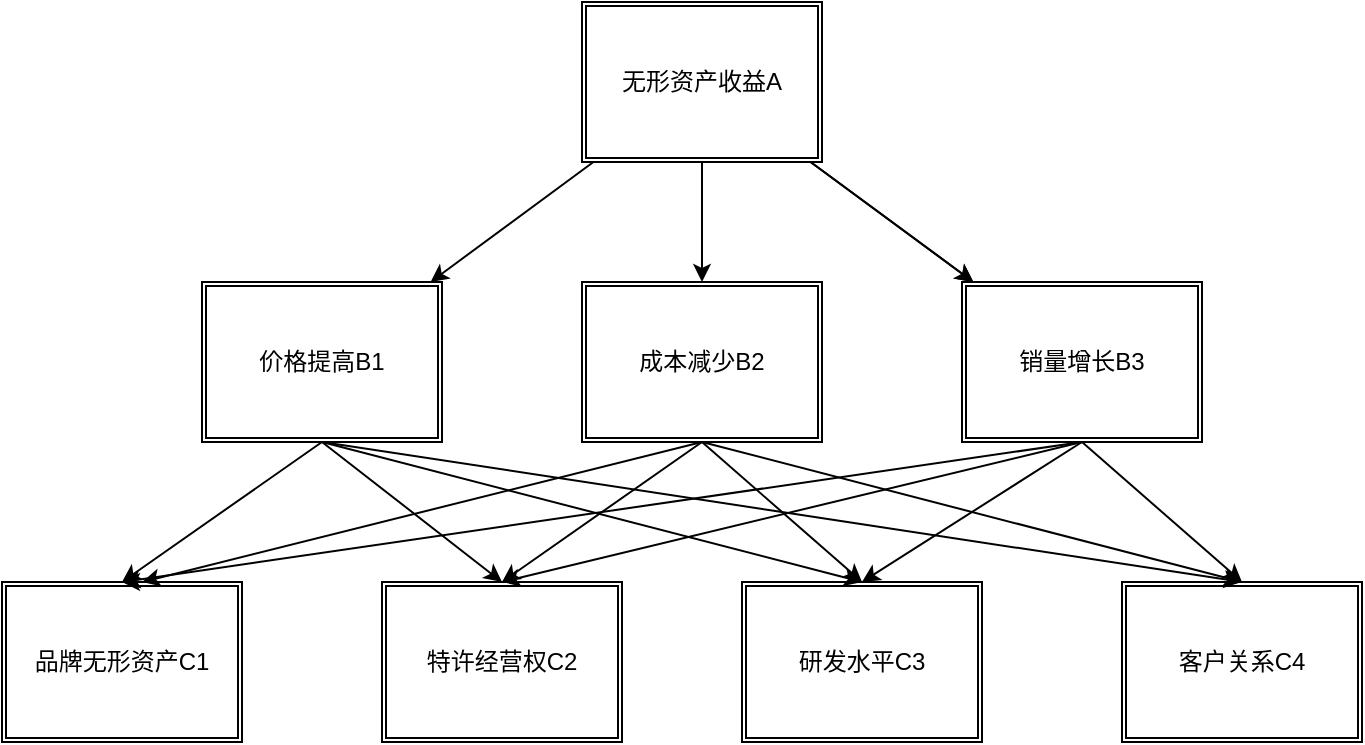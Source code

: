 <mxfile>
    <diagram id="Sz8E3aAV7IVBwxAaBJQ_" name="目标与准则层与实施层">
        <mxGraphModel dx="554" dy="627" grid="1" gridSize="10" guides="1" tooltips="1" connect="1" arrows="1" fold="1" page="1" pageScale="1" pageWidth="827" pageHeight="1169" math="0" shadow="0">
            <root>
                <mxCell id="0"/>
                <mxCell id="1" parent="0"/>
                <mxCell id="4" value="" style="edgeStyle=none;html=1;" parent="1" source="2" target="3" edge="1">
                    <mxGeometry relative="1" as="geometry"/>
                </mxCell>
                <mxCell id="6" value="" style="edgeStyle=none;html=1;" parent="1" source="2" target="5" edge="1">
                    <mxGeometry relative="1" as="geometry"/>
                </mxCell>
                <mxCell id="7" value="" style="edgeStyle=none;html=1;" parent="1" source="2" target="5" edge="1">
                    <mxGeometry relative="1" as="geometry"/>
                </mxCell>
                <mxCell id="9" value="" style="edgeStyle=none;html=1;" parent="1" source="2" target="8" edge="1">
                    <mxGeometry relative="1" as="geometry"/>
                </mxCell>
                <mxCell id="2" value="无形资产收益A" style="shape=ext;double=1;rounded=0;whiteSpace=wrap;html=1;fillColor=none;" parent="1" vertex="1">
                    <mxGeometry x="320" y="100" width="120" height="80" as="geometry"/>
                </mxCell>
                <mxCell id="14" value="" style="edgeStyle=none;html=1;entryX=0.5;entryY=0;entryDx=0;entryDy=0;exitX=0.5;exitY=1;exitDx=0;exitDy=0;" parent="1" source="3" target="10" edge="1">
                    <mxGeometry relative="1" as="geometry"/>
                </mxCell>
                <mxCell id="16" value="" style="edgeStyle=none;html=1;entryX=0.5;entryY=0;entryDx=0;entryDy=0;exitX=0.5;exitY=1;exitDx=0;exitDy=0;" parent="1" source="3" target="15" edge="1">
                    <mxGeometry relative="1" as="geometry"/>
                </mxCell>
                <mxCell id="25" style="edgeStyle=none;html=1;exitX=0.5;exitY=1;exitDx=0;exitDy=0;entryX=0.5;entryY=0;entryDx=0;entryDy=0;" parent="1" source="3" target="19" edge="1">
                    <mxGeometry relative="1" as="geometry"/>
                </mxCell>
                <mxCell id="27" style="edgeStyle=none;html=1;exitX=0.5;exitY=1;exitDx=0;exitDy=0;entryX=0.5;entryY=0;entryDx=0;entryDy=0;" parent="1" source="3" target="17" edge="1">
                    <mxGeometry relative="1" as="geometry"/>
                </mxCell>
                <mxCell id="3" value="价格提高B1" style="shape=ext;double=1;rounded=0;whiteSpace=wrap;html=1;fillColor=none;" parent="1" vertex="1">
                    <mxGeometry x="130" y="240" width="120" height="80" as="geometry"/>
                </mxCell>
                <mxCell id="20" value="" style="edgeStyle=none;html=1;entryX=0.5;entryY=0;entryDx=0;entryDy=0;" parent="1" target="19" edge="1">
                    <mxGeometry relative="1" as="geometry">
                        <mxPoint x="570" y="320" as="sourcePoint"/>
                    </mxGeometry>
                </mxCell>
                <mxCell id="22" style="edgeStyle=none;html=1;exitX=0.5;exitY=1;exitDx=0;exitDy=0;entryX=0.5;entryY=0;entryDx=0;entryDy=0;" parent="1" source="5" target="10" edge="1">
                    <mxGeometry relative="1" as="geometry">
                        <mxPoint x="70" y="390" as="targetPoint"/>
                    </mxGeometry>
                </mxCell>
                <mxCell id="29" style="edgeStyle=none;html=1;exitX=0.5;exitY=1;exitDx=0;exitDy=0;entryX=0.5;entryY=0;entryDx=0;entryDy=0;" parent="1" source="5" target="15" edge="1">
                    <mxGeometry relative="1" as="geometry"/>
                </mxCell>
                <mxCell id="30" style="edgeStyle=none;html=1;exitX=0.5;exitY=1;exitDx=0;exitDy=0;entryX=0.5;entryY=0;entryDx=0;entryDy=0;" parent="1" source="5" target="17" edge="1">
                    <mxGeometry relative="1" as="geometry"/>
                </mxCell>
                <mxCell id="5" value="销量增长B3" style="shape=ext;double=1;rounded=0;whiteSpace=wrap;html=1;fillColor=none;" parent="1" vertex="1">
                    <mxGeometry x="510" y="240" width="120" height="80" as="geometry"/>
                </mxCell>
                <mxCell id="18" value="" style="edgeStyle=none;html=1;exitX=0.5;exitY=1;exitDx=0;exitDy=0;entryX=0.5;entryY=0;entryDx=0;entryDy=0;" parent="1" source="8" target="17" edge="1">
                    <mxGeometry relative="1" as="geometry"/>
                </mxCell>
                <mxCell id="21" style="edgeStyle=none;html=1;exitX=0.5;exitY=1;exitDx=0;exitDy=0;" parent="1" source="8" edge="1">
                    <mxGeometry relative="1" as="geometry">
                        <mxPoint x="100" y="390" as="targetPoint"/>
                    </mxGeometry>
                </mxCell>
                <mxCell id="26" style="edgeStyle=none;html=1;exitX=0.5;exitY=1;exitDx=0;exitDy=0;entryX=0.5;entryY=0;entryDx=0;entryDy=0;" parent="1" source="8" target="19" edge="1">
                    <mxGeometry relative="1" as="geometry"/>
                </mxCell>
                <mxCell id="28" style="edgeStyle=none;html=1;exitX=0.5;exitY=1;exitDx=0;exitDy=0;entryX=0.5;entryY=0;entryDx=0;entryDy=0;" parent="1" source="8" target="15" edge="1">
                    <mxGeometry relative="1" as="geometry"/>
                </mxCell>
                <mxCell id="8" value="成本减少B2" style="shape=ext;double=1;rounded=0;whiteSpace=wrap;html=1;fillColor=none;" parent="1" vertex="1">
                    <mxGeometry x="320" y="240" width="120" height="80" as="geometry"/>
                </mxCell>
                <mxCell id="10" value="品牌无形资产C1" style="shape=ext;double=1;rounded=0;whiteSpace=wrap;html=1;fillColor=none;" parent="1" vertex="1">
                    <mxGeometry x="30" y="390" width="120" height="80" as="geometry"/>
                </mxCell>
                <mxCell id="15" value="特许经营权C2" style="shape=ext;double=1;rounded=0;whiteSpace=wrap;html=1;fillColor=none;" parent="1" vertex="1">
                    <mxGeometry x="220" y="390" width="120" height="80" as="geometry"/>
                </mxCell>
                <mxCell id="17" value="研发水平C3" style="shape=ext;double=1;rounded=0;whiteSpace=wrap;html=1;fillColor=none;" parent="1" vertex="1">
                    <mxGeometry x="400" y="390" width="120" height="80" as="geometry"/>
                </mxCell>
                <mxCell id="19" value="客户关系C4" style="shape=ext;double=1;rounded=0;whiteSpace=wrap;html=1;fillColor=none;" parent="1" vertex="1">
                    <mxGeometry x="590" y="390" width="120" height="80" as="geometry"/>
                </mxCell>
                <mxCell id="24" style="edgeStyle=none;html=1;exitX=1;exitY=0;exitDx=0;exitDy=0;entryX=0.5;entryY=0;entryDx=0;entryDy=0;" parent="1" source="10" target="10" edge="1">
                    <mxGeometry relative="1" as="geometry"/>
                </mxCell>
            </root>
        </mxGraphModel>
    </diagram>
    <diagram id="WNpsqzquleOEaUU3kBCs" name="目标 层">
        <mxGraphModel dx="837" dy="679" grid="1" gridSize="10" guides="1" tooltips="1" connect="1" arrows="1" fold="1" page="1" pageScale="1" pageWidth="827" pageHeight="1169" math="0" shadow="0">
            <root>
                <mxCell id="0"/>
                <mxCell id="1" parent="0"/>
                <mxCell id="VO8rGZmWO6D1_c0HMUhl-1" value="" style="shape=table;html=1;whiteSpace=wrap;startSize=0;container=1;collapsible=0;childLayout=tableLayout;fillColor=none;" vertex="1" parent="1">
                    <mxGeometry x="90" y="190" width="340" height="226.67" as="geometry"/>
                </mxCell>
                <mxCell id="VO8rGZmWO6D1_c0HMUhl-2" value="" style="shape=tableRow;horizontal=0;startSize=0;swimlaneHead=0;swimlaneBody=0;top=0;left=0;bottom=0;right=0;collapsible=0;dropTarget=0;fillColor=none;points=[[0,0.5],[1,0.5]];portConstraint=eastwest;" vertex="1" parent="VO8rGZmWO6D1_c0HMUhl-1">
                    <mxGeometry width="340" height="57" as="geometry"/>
                </mxCell>
                <mxCell id="VO8rGZmWO6D1_c0HMUhl-28" value="无形资产收益A" style="shape=partialRectangle;html=1;whiteSpace=wrap;connectable=0;fillColor=none;top=0;left=0;bottom=0;right=0;overflow=hidden;" vertex="1" parent="VO8rGZmWO6D1_c0HMUhl-2">
                    <mxGeometry width="85" height="57" as="geometry">
                        <mxRectangle width="85" height="57" as="alternateBounds"/>
                    </mxGeometry>
                </mxCell>
                <mxCell id="VO8rGZmWO6D1_c0HMUhl-3" value="价格提高B1" style="shape=partialRectangle;html=1;whiteSpace=wrap;connectable=0;fillColor=none;top=0;left=0;bottom=0;right=0;overflow=hidden;" vertex="1" parent="VO8rGZmWO6D1_c0HMUhl-2">
                    <mxGeometry x="85" width="85" height="57" as="geometry">
                        <mxRectangle width="85" height="57" as="alternateBounds"/>
                    </mxGeometry>
                </mxCell>
                <mxCell id="VO8rGZmWO6D1_c0HMUhl-4" value="成本减少B2" style="shape=partialRectangle;html=1;whiteSpace=wrap;connectable=0;fillColor=none;top=0;left=0;bottom=0;right=0;overflow=hidden;" vertex="1" parent="VO8rGZmWO6D1_c0HMUhl-2">
                    <mxGeometry x="170" width="85" height="57" as="geometry">
                        <mxRectangle width="85" height="57" as="alternateBounds"/>
                    </mxGeometry>
                </mxCell>
                <mxCell id="VO8rGZmWO6D1_c0HMUhl-5" value="销量增长B3" style="shape=partialRectangle;html=1;whiteSpace=wrap;connectable=0;fillColor=none;top=0;left=0;bottom=0;right=0;overflow=hidden;" vertex="1" parent="VO8rGZmWO6D1_c0HMUhl-2">
                    <mxGeometry x="255" width="85" height="57" as="geometry">
                        <mxRectangle width="85" height="57" as="alternateBounds"/>
                    </mxGeometry>
                </mxCell>
                <mxCell id="VO8rGZmWO6D1_c0HMUhl-6" value="" style="shape=tableRow;horizontal=0;startSize=0;swimlaneHead=0;swimlaneBody=0;top=0;left=0;bottom=0;right=0;collapsible=0;dropTarget=0;fillColor=none;points=[[0,0.5],[1,0.5]];portConstraint=eastwest;" vertex="1" parent="VO8rGZmWO6D1_c0HMUhl-1">
                    <mxGeometry y="57" width="340" height="56" as="geometry"/>
                </mxCell>
                <mxCell id="VO8rGZmWO6D1_c0HMUhl-29" value="价格提高B1" style="shape=partialRectangle;html=1;whiteSpace=wrap;connectable=0;fillColor=none;top=0;left=0;bottom=0;right=0;overflow=hidden;" vertex="1" parent="VO8rGZmWO6D1_c0HMUhl-6">
                    <mxGeometry width="85" height="56" as="geometry">
                        <mxRectangle width="85" height="56" as="alternateBounds"/>
                    </mxGeometry>
                </mxCell>
                <mxCell id="VO8rGZmWO6D1_c0HMUhl-7" value="1" style="shape=partialRectangle;html=1;whiteSpace=wrap;connectable=0;fillColor=none;top=0;left=0;bottom=0;right=0;overflow=hidden;" vertex="1" parent="VO8rGZmWO6D1_c0HMUhl-6">
                    <mxGeometry x="85" width="85" height="56" as="geometry">
                        <mxRectangle width="85" height="56" as="alternateBounds"/>
                    </mxGeometry>
                </mxCell>
                <mxCell id="VO8rGZmWO6D1_c0HMUhl-8" value="3" style="shape=partialRectangle;html=1;whiteSpace=wrap;connectable=0;fillColor=none;top=0;left=0;bottom=0;right=0;overflow=hidden;" vertex="1" parent="VO8rGZmWO6D1_c0HMUhl-6">
                    <mxGeometry x="170" width="85" height="56" as="geometry">
                        <mxRectangle width="85" height="56" as="alternateBounds"/>
                    </mxGeometry>
                </mxCell>
                <mxCell id="VO8rGZmWO6D1_c0HMUhl-9" value="2" style="shape=partialRectangle;html=1;whiteSpace=wrap;connectable=0;fillColor=none;top=0;left=0;bottom=0;right=0;overflow=hidden;" vertex="1" parent="VO8rGZmWO6D1_c0HMUhl-6">
                    <mxGeometry x="255" width="85" height="56" as="geometry">
                        <mxRectangle width="85" height="56" as="alternateBounds"/>
                    </mxGeometry>
                </mxCell>
                <mxCell id="VO8rGZmWO6D1_c0HMUhl-31" style="shape=tableRow;horizontal=0;startSize=0;swimlaneHead=0;swimlaneBody=0;top=0;left=0;bottom=0;right=0;collapsible=0;dropTarget=0;fillColor=none;points=[[0,0.5],[1,0.5]];portConstraint=eastwest;" vertex="1" parent="VO8rGZmWO6D1_c0HMUhl-1">
                    <mxGeometry y="113" width="340" height="57" as="geometry"/>
                </mxCell>
                <mxCell id="VO8rGZmWO6D1_c0HMUhl-32" value="成本减少B2" style="shape=partialRectangle;html=1;whiteSpace=wrap;connectable=0;fillColor=none;top=0;left=0;bottom=0;right=0;overflow=hidden;" vertex="1" parent="VO8rGZmWO6D1_c0HMUhl-31">
                    <mxGeometry width="85" height="57" as="geometry">
                        <mxRectangle width="85" height="57" as="alternateBounds"/>
                    </mxGeometry>
                </mxCell>
                <mxCell id="VO8rGZmWO6D1_c0HMUhl-33" value="1/3" style="shape=partialRectangle;html=1;whiteSpace=wrap;connectable=0;fillColor=none;top=0;left=0;bottom=0;right=0;overflow=hidden;" vertex="1" parent="VO8rGZmWO6D1_c0HMUhl-31">
                    <mxGeometry x="85" width="85" height="57" as="geometry">
                        <mxRectangle width="85" height="57" as="alternateBounds"/>
                    </mxGeometry>
                </mxCell>
                <mxCell id="VO8rGZmWO6D1_c0HMUhl-34" value="1" style="shape=partialRectangle;html=1;whiteSpace=wrap;connectable=0;fillColor=none;top=0;left=0;bottom=0;right=0;overflow=hidden;" vertex="1" parent="VO8rGZmWO6D1_c0HMUhl-31">
                    <mxGeometry x="170" width="85" height="57" as="geometry">
                        <mxRectangle width="85" height="57" as="alternateBounds"/>
                    </mxGeometry>
                </mxCell>
                <mxCell id="VO8rGZmWO6D1_c0HMUhl-35" value="1/2" style="shape=partialRectangle;html=1;whiteSpace=wrap;connectable=0;fillColor=none;top=0;left=0;bottom=0;right=0;overflow=hidden;pointerEvents=1;" vertex="1" parent="VO8rGZmWO6D1_c0HMUhl-31">
                    <mxGeometry x="255" width="85" height="57" as="geometry">
                        <mxRectangle width="85" height="57" as="alternateBounds"/>
                    </mxGeometry>
                </mxCell>
                <mxCell id="VO8rGZmWO6D1_c0HMUhl-10" value="" style="shape=tableRow;horizontal=0;startSize=0;swimlaneHead=0;swimlaneBody=0;top=0;left=0;bottom=0;right=0;collapsible=0;dropTarget=0;fillColor=none;points=[[0,0.5],[1,0.5]];portConstraint=eastwest;" vertex="1" parent="VO8rGZmWO6D1_c0HMUhl-1">
                    <mxGeometry y="170" width="340" height="57" as="geometry"/>
                </mxCell>
                <mxCell id="VO8rGZmWO6D1_c0HMUhl-30" value="销量增长B3" style="shape=partialRectangle;html=1;whiteSpace=wrap;connectable=0;fillColor=none;top=0;left=0;bottom=0;right=0;overflow=hidden;" vertex="1" parent="VO8rGZmWO6D1_c0HMUhl-10">
                    <mxGeometry width="85" height="57" as="geometry">
                        <mxRectangle width="85" height="57" as="alternateBounds"/>
                    </mxGeometry>
                </mxCell>
                <mxCell id="VO8rGZmWO6D1_c0HMUhl-12" value="1/2" style="shape=partialRectangle;html=1;whiteSpace=wrap;connectable=0;fillColor=none;top=0;left=0;bottom=0;right=0;overflow=hidden;" vertex="1" parent="VO8rGZmWO6D1_c0HMUhl-10">
                    <mxGeometry x="85" width="85" height="57" as="geometry">
                        <mxRectangle width="85" height="57" as="alternateBounds"/>
                    </mxGeometry>
                </mxCell>
                <mxCell id="VO8rGZmWO6D1_c0HMUhl-11" value="2" style="shape=partialRectangle;html=1;whiteSpace=wrap;connectable=0;fillColor=none;top=0;left=0;bottom=0;right=0;overflow=hidden;" vertex="1" parent="VO8rGZmWO6D1_c0HMUhl-10">
                    <mxGeometry x="170" width="85" height="57" as="geometry">
                        <mxRectangle width="85" height="57" as="alternateBounds"/>
                    </mxGeometry>
                </mxCell>
                <mxCell id="VO8rGZmWO6D1_c0HMUhl-13" value="1" style="shape=partialRectangle;html=1;whiteSpace=wrap;connectable=0;fillColor=none;top=0;left=0;bottom=0;right=0;overflow=hidden;pointerEvents=1;" vertex="1" parent="VO8rGZmWO6D1_c0HMUhl-10">
                    <mxGeometry x="255" width="85" height="57" as="geometry">
                        <mxRectangle width="85" height="57" as="alternateBounds"/>
                    </mxGeometry>
                </mxCell>
            </root>
        </mxGraphModel>
    </diagram>
    <diagram id="l-PaVbxfye54yOXKZnMa" name="准则与实施1">
        <mxGraphModel dx="698" dy="566" grid="1" gridSize="10" guides="1" tooltips="1" connect="1" arrows="1" fold="1" page="1" pageScale="1" pageWidth="827" pageHeight="1169" math="0" shadow="0">
            <root>
                <mxCell id="0"/>
                <mxCell id="1" parent="0"/>
                <mxCell id="giGC7gWwPaC7XDFuGhNl-1" value="" style="shape=table;html=1;whiteSpace=wrap;startSize=0;container=1;collapsible=0;childLayout=tableLayout;fillColor=none;" vertex="1" parent="1">
                    <mxGeometry x="160" y="110" width="425" height="283.67" as="geometry"/>
                </mxCell>
                <mxCell id="giGC7gWwPaC7XDFuGhNl-2" value="" style="shape=tableRow;horizontal=0;startSize=0;swimlaneHead=0;swimlaneBody=0;top=0;left=0;bottom=0;right=0;collapsible=0;dropTarget=0;fillColor=none;points=[[0,0.5],[1,0.5]];portConstraint=eastwest;" vertex="1" parent="giGC7gWwPaC7XDFuGhNl-1">
                    <mxGeometry width="425" height="57" as="geometry"/>
                </mxCell>
                <mxCell id="giGC7gWwPaC7XDFuGhNl-3" value="价格提高B1" style="shape=partialRectangle;html=1;whiteSpace=wrap;connectable=0;fillColor=none;top=0;left=0;bottom=0;right=0;overflow=hidden;" vertex="1" parent="giGC7gWwPaC7XDFuGhNl-2">
                    <mxGeometry width="85" height="57" as="geometry">
                        <mxRectangle width="85" height="57" as="alternateBounds"/>
                    </mxGeometry>
                </mxCell>
                <mxCell id="giGC7gWwPaC7XDFuGhNl-32" value="品牌无形资产C1" style="shape=partialRectangle;html=1;whiteSpace=wrap;connectable=0;fillColor=none;top=0;left=0;bottom=0;right=0;overflow=hidden;" vertex="1" parent="giGC7gWwPaC7XDFuGhNl-2">
                    <mxGeometry x="85" width="85" height="57" as="geometry">
                        <mxRectangle width="85" height="57" as="alternateBounds"/>
                    </mxGeometry>
                </mxCell>
                <mxCell id="giGC7gWwPaC7XDFuGhNl-4" value="特许经营权C2" style="shape=partialRectangle;html=1;whiteSpace=wrap;connectable=0;fillColor=none;top=0;left=0;bottom=0;right=0;overflow=hidden;" vertex="1" parent="giGC7gWwPaC7XDFuGhNl-2">
                    <mxGeometry x="170" width="85" height="57" as="geometry">
                        <mxRectangle width="85" height="57" as="alternateBounds"/>
                    </mxGeometry>
                </mxCell>
                <mxCell id="giGC7gWwPaC7XDFuGhNl-5" value="研发水平C3" style="shape=partialRectangle;html=1;whiteSpace=wrap;connectable=0;fillColor=none;top=0;left=0;bottom=0;right=0;overflow=hidden;" vertex="1" parent="giGC7gWwPaC7XDFuGhNl-2">
                    <mxGeometry x="255" width="85" height="57" as="geometry">
                        <mxRectangle width="85" height="57" as="alternateBounds"/>
                    </mxGeometry>
                </mxCell>
                <mxCell id="giGC7gWwPaC7XDFuGhNl-6" value="客户关系C4" style="shape=partialRectangle;html=1;whiteSpace=wrap;connectable=0;fillColor=none;top=0;left=0;bottom=0;right=0;overflow=hidden;" vertex="1" parent="giGC7gWwPaC7XDFuGhNl-2">
                    <mxGeometry x="340" width="85" height="57" as="geometry">
                        <mxRectangle width="85" height="57" as="alternateBounds"/>
                    </mxGeometry>
                </mxCell>
                <mxCell id="giGC7gWwPaC7XDFuGhNl-7" value="" style="shape=tableRow;horizontal=0;startSize=0;swimlaneHead=0;swimlaneBody=0;top=0;left=0;bottom=0;right=0;collapsible=0;dropTarget=0;fillColor=none;points=[[0,0.5],[1,0.5]];portConstraint=eastwest;" vertex="1" parent="giGC7gWwPaC7XDFuGhNl-1">
                    <mxGeometry y="57" width="425" height="56" as="geometry"/>
                </mxCell>
                <mxCell id="giGC7gWwPaC7XDFuGhNl-8" value="&#10;&lt;span style=&quot;color: rgb(240, 240, 240); font-family: Helvetica; font-size: 12px; font-style: normal; font-variant-ligatures: normal; font-variant-caps: normal; font-weight: 400; letter-spacing: normal; orphans: 2; text-align: center; text-indent: 0px; text-transform: none; widows: 2; word-spacing: 0px; -webkit-text-stroke-width: 0px; background-color: rgb(42, 37, 47); text-decoration-thickness: initial; text-decoration-style: initial; text-decoration-color: initial; float: none; display: inline !important;&quot;&gt;品牌无形资产C1&lt;/span&gt;&#10;&#10;" style="shape=partialRectangle;html=1;whiteSpace=wrap;connectable=0;fillColor=none;top=0;left=0;bottom=0;right=0;overflow=hidden;" vertex="1" parent="giGC7gWwPaC7XDFuGhNl-7">
                    <mxGeometry width="85" height="56" as="geometry">
                        <mxRectangle width="85" height="56" as="alternateBounds"/>
                    </mxGeometry>
                </mxCell>
                <mxCell id="giGC7gWwPaC7XDFuGhNl-33" value="1" style="shape=partialRectangle;html=1;whiteSpace=wrap;connectable=0;fillColor=none;top=0;left=0;bottom=0;right=0;overflow=hidden;" vertex="1" parent="giGC7gWwPaC7XDFuGhNl-7">
                    <mxGeometry x="85" width="85" height="56" as="geometry">
                        <mxRectangle width="85" height="56" as="alternateBounds"/>
                    </mxGeometry>
                </mxCell>
                <mxCell id="giGC7gWwPaC7XDFuGhNl-9" value="2" style="shape=partialRectangle;html=1;whiteSpace=wrap;connectable=0;fillColor=none;top=0;left=0;bottom=0;right=0;overflow=hidden;" vertex="1" parent="giGC7gWwPaC7XDFuGhNl-7">
                    <mxGeometry x="170" width="85" height="56" as="geometry">
                        <mxRectangle width="85" height="56" as="alternateBounds"/>
                    </mxGeometry>
                </mxCell>
                <mxCell id="giGC7gWwPaC7XDFuGhNl-10" value="4" style="shape=partialRectangle;html=1;whiteSpace=wrap;connectable=0;fillColor=none;top=0;left=0;bottom=0;right=0;overflow=hidden;" vertex="1" parent="giGC7gWwPaC7XDFuGhNl-7">
                    <mxGeometry x="255" width="85" height="56" as="geometry">
                        <mxRectangle width="85" height="56" as="alternateBounds"/>
                    </mxGeometry>
                </mxCell>
                <mxCell id="giGC7gWwPaC7XDFuGhNl-11" value="6" style="shape=partialRectangle;html=1;whiteSpace=wrap;connectable=0;fillColor=none;top=0;left=0;bottom=0;right=0;overflow=hidden;" vertex="1" parent="giGC7gWwPaC7XDFuGhNl-7">
                    <mxGeometry x="340" width="85" height="56" as="geometry">
                        <mxRectangle width="85" height="56" as="alternateBounds"/>
                    </mxGeometry>
                </mxCell>
                <mxCell id="giGC7gWwPaC7XDFuGhNl-12" style="shape=tableRow;horizontal=0;startSize=0;swimlaneHead=0;swimlaneBody=0;top=0;left=0;bottom=0;right=0;collapsible=0;dropTarget=0;fillColor=none;points=[[0,0.5],[1,0.5]];portConstraint=eastwest;" vertex="1" parent="giGC7gWwPaC7XDFuGhNl-1">
                    <mxGeometry y="113" width="425" height="57" as="geometry"/>
                </mxCell>
                <mxCell id="giGC7gWwPaC7XDFuGhNl-13" value="特许经营权C2" style="shape=partialRectangle;html=1;whiteSpace=wrap;connectable=0;fillColor=none;top=0;left=0;bottom=0;right=0;overflow=hidden;" vertex="1" parent="giGC7gWwPaC7XDFuGhNl-12">
                    <mxGeometry width="85" height="57" as="geometry">
                        <mxRectangle width="85" height="57" as="alternateBounds"/>
                    </mxGeometry>
                </mxCell>
                <mxCell id="giGC7gWwPaC7XDFuGhNl-34" value="1/2" style="shape=partialRectangle;html=1;whiteSpace=wrap;connectable=0;fillColor=none;top=0;left=0;bottom=0;right=0;overflow=hidden;" vertex="1" parent="giGC7gWwPaC7XDFuGhNl-12">
                    <mxGeometry x="85" width="85" height="57" as="geometry">
                        <mxRectangle width="85" height="57" as="alternateBounds"/>
                    </mxGeometry>
                </mxCell>
                <mxCell id="giGC7gWwPaC7XDFuGhNl-14" value="1" style="shape=partialRectangle;html=1;whiteSpace=wrap;connectable=0;fillColor=none;top=0;left=0;bottom=0;right=0;overflow=hidden;" vertex="1" parent="giGC7gWwPaC7XDFuGhNl-12">
                    <mxGeometry x="170" width="85" height="57" as="geometry">
                        <mxRectangle width="85" height="57" as="alternateBounds"/>
                    </mxGeometry>
                </mxCell>
                <mxCell id="giGC7gWwPaC7XDFuGhNl-15" value="2" style="shape=partialRectangle;html=1;whiteSpace=wrap;connectable=0;fillColor=none;top=0;left=0;bottom=0;right=0;overflow=hidden;" vertex="1" parent="giGC7gWwPaC7XDFuGhNl-12">
                    <mxGeometry x="255" width="85" height="57" as="geometry">
                        <mxRectangle width="85" height="57" as="alternateBounds"/>
                    </mxGeometry>
                </mxCell>
                <mxCell id="giGC7gWwPaC7XDFuGhNl-16" value="3" style="shape=partialRectangle;html=1;whiteSpace=wrap;connectable=0;fillColor=none;top=0;left=0;bottom=0;right=0;overflow=hidden;pointerEvents=1;" vertex="1" parent="giGC7gWwPaC7XDFuGhNl-12">
                    <mxGeometry x="340" width="85" height="57" as="geometry">
                        <mxRectangle width="85" height="57" as="alternateBounds"/>
                    </mxGeometry>
                </mxCell>
                <mxCell id="giGC7gWwPaC7XDFuGhNl-17" value="" style="shape=tableRow;horizontal=0;startSize=0;swimlaneHead=0;swimlaneBody=0;top=0;left=0;bottom=0;right=0;collapsible=0;dropTarget=0;fillColor=none;points=[[0,0.5],[1,0.5]];portConstraint=eastwest;" vertex="1" parent="giGC7gWwPaC7XDFuGhNl-1">
                    <mxGeometry y="170" width="425" height="57" as="geometry"/>
                </mxCell>
                <mxCell id="giGC7gWwPaC7XDFuGhNl-18" value="研发水平C3" style="shape=partialRectangle;html=1;whiteSpace=wrap;connectable=0;fillColor=none;top=0;left=0;bottom=0;right=0;overflow=hidden;" vertex="1" parent="giGC7gWwPaC7XDFuGhNl-17">
                    <mxGeometry width="85" height="57" as="geometry">
                        <mxRectangle width="85" height="57" as="alternateBounds"/>
                    </mxGeometry>
                </mxCell>
                <mxCell id="giGC7gWwPaC7XDFuGhNl-35" value="1/4" style="shape=partialRectangle;html=1;whiteSpace=wrap;connectable=0;fillColor=none;top=0;left=0;bottom=0;right=0;overflow=hidden;" vertex="1" parent="giGC7gWwPaC7XDFuGhNl-17">
                    <mxGeometry x="85" width="85" height="57" as="geometry">
                        <mxRectangle width="85" height="57" as="alternateBounds"/>
                    </mxGeometry>
                </mxCell>
                <mxCell id="giGC7gWwPaC7XDFuGhNl-19" value="1/2" style="shape=partialRectangle;html=1;whiteSpace=wrap;connectable=0;fillColor=none;top=0;left=0;bottom=0;right=0;overflow=hidden;" vertex="1" parent="giGC7gWwPaC7XDFuGhNl-17">
                    <mxGeometry x="170" width="85" height="57" as="geometry">
                        <mxRectangle width="85" height="57" as="alternateBounds"/>
                    </mxGeometry>
                </mxCell>
                <mxCell id="giGC7gWwPaC7XDFuGhNl-20" value="1" style="shape=partialRectangle;html=1;whiteSpace=wrap;connectable=0;fillColor=none;top=0;left=0;bottom=0;right=0;overflow=hidden;" vertex="1" parent="giGC7gWwPaC7XDFuGhNl-17">
                    <mxGeometry x="255" width="85" height="57" as="geometry">
                        <mxRectangle width="85" height="57" as="alternateBounds"/>
                    </mxGeometry>
                </mxCell>
                <mxCell id="giGC7gWwPaC7XDFuGhNl-21" value="2" style="shape=partialRectangle;html=1;whiteSpace=wrap;connectable=0;fillColor=none;top=0;left=0;bottom=0;right=0;overflow=hidden;pointerEvents=1;" vertex="1" parent="giGC7gWwPaC7XDFuGhNl-17">
                    <mxGeometry x="340" width="85" height="57" as="geometry">
                        <mxRectangle width="85" height="57" as="alternateBounds"/>
                    </mxGeometry>
                </mxCell>
                <mxCell id="giGC7gWwPaC7XDFuGhNl-22" style="shape=tableRow;horizontal=0;startSize=0;swimlaneHead=0;swimlaneBody=0;top=0;left=0;bottom=0;right=0;collapsible=0;dropTarget=0;fillColor=none;points=[[0,0.5],[1,0.5]];portConstraint=eastwest;" vertex="1" parent="giGC7gWwPaC7XDFuGhNl-1">
                    <mxGeometry y="227" width="425" height="57" as="geometry"/>
                </mxCell>
                <mxCell id="giGC7gWwPaC7XDFuGhNl-23" value="客户关系C4" style="shape=partialRectangle;html=1;whiteSpace=wrap;connectable=0;fillColor=none;top=0;left=0;bottom=0;right=0;overflow=hidden;" vertex="1" parent="giGC7gWwPaC7XDFuGhNl-22">
                    <mxGeometry width="85" height="57" as="geometry">
                        <mxRectangle width="85" height="57" as="alternateBounds"/>
                    </mxGeometry>
                </mxCell>
                <mxCell id="giGC7gWwPaC7XDFuGhNl-36" value="1/6" style="shape=partialRectangle;html=1;whiteSpace=wrap;connectable=0;fillColor=none;top=0;left=0;bottom=0;right=0;overflow=hidden;" vertex="1" parent="giGC7gWwPaC7XDFuGhNl-22">
                    <mxGeometry x="85" width="85" height="57" as="geometry">
                        <mxRectangle width="85" height="57" as="alternateBounds"/>
                    </mxGeometry>
                </mxCell>
                <mxCell id="giGC7gWwPaC7XDFuGhNl-24" value="1/3" style="shape=partialRectangle;html=1;whiteSpace=wrap;connectable=0;fillColor=none;top=0;left=0;bottom=0;right=0;overflow=hidden;" vertex="1" parent="giGC7gWwPaC7XDFuGhNl-22">
                    <mxGeometry x="170" width="85" height="57" as="geometry">
                        <mxRectangle width="85" height="57" as="alternateBounds"/>
                    </mxGeometry>
                </mxCell>
                <mxCell id="giGC7gWwPaC7XDFuGhNl-25" value="1/2" style="shape=partialRectangle;html=1;whiteSpace=wrap;connectable=0;fillColor=none;top=0;left=0;bottom=0;right=0;overflow=hidden;" vertex="1" parent="giGC7gWwPaC7XDFuGhNl-22">
                    <mxGeometry x="255" width="85" height="57" as="geometry">
                        <mxRectangle width="85" height="57" as="alternateBounds"/>
                    </mxGeometry>
                </mxCell>
                <mxCell id="giGC7gWwPaC7XDFuGhNl-26" value="1" style="shape=partialRectangle;html=1;whiteSpace=wrap;connectable=0;fillColor=none;top=0;left=0;bottom=0;right=0;overflow=hidden;pointerEvents=1;" vertex="1" parent="giGC7gWwPaC7XDFuGhNl-22">
                    <mxGeometry x="340" width="85" height="57" as="geometry">
                        <mxRectangle width="85" height="57" as="alternateBounds"/>
                    </mxGeometry>
                </mxCell>
            </root>
        </mxGraphModel>
    </diagram>
    <diagram id="gU5MhAZAcYAsGZtEeraG" name="准则与实施2">
        <mxGraphModel dx="577" dy="468" grid="1" gridSize="10" guides="1" tooltips="1" connect="1" arrows="1" fold="1" page="1" pageScale="1" pageWidth="827" pageHeight="1169" math="0" shadow="0">
            <root>
                <mxCell id="0"/>
                <mxCell id="1" parent="0"/>
                <mxCell id="SXtA1OtQDqH__FQEsR0t-1" value="" style="shape=table;html=1;whiteSpace=wrap;startSize=0;container=1;collapsible=0;childLayout=tableLayout;fillColor=none;" vertex="1" parent="1">
                    <mxGeometry x="150" y="120" width="425" height="283.67" as="geometry"/>
                </mxCell>
                <mxCell id="SXtA1OtQDqH__FQEsR0t-2" value="" style="shape=tableRow;horizontal=0;startSize=0;swimlaneHead=0;swimlaneBody=0;top=0;left=0;bottom=0;right=0;collapsible=0;dropTarget=0;fillColor=none;points=[[0,0.5],[1,0.5]];portConstraint=eastwest;" vertex="1" parent="SXtA1OtQDqH__FQEsR0t-1">
                    <mxGeometry width="425" height="57" as="geometry"/>
                </mxCell>
                <mxCell id="SXtA1OtQDqH__FQEsR0t-3" value="成本减少B2" style="shape=partialRectangle;html=1;whiteSpace=wrap;connectable=0;fillColor=none;top=0;left=0;bottom=0;right=0;overflow=hidden;" vertex="1" parent="SXtA1OtQDqH__FQEsR0t-2">
                    <mxGeometry width="85" height="57" as="geometry">
                        <mxRectangle width="85" height="57" as="alternateBounds"/>
                    </mxGeometry>
                </mxCell>
                <mxCell id="SXtA1OtQDqH__FQEsR0t-4" value="品牌无形资产C1" style="shape=partialRectangle;html=1;whiteSpace=wrap;connectable=0;fillColor=none;top=0;left=0;bottom=0;right=0;overflow=hidden;" vertex="1" parent="SXtA1OtQDqH__FQEsR0t-2">
                    <mxGeometry x="85" width="85" height="57" as="geometry">
                        <mxRectangle width="85" height="57" as="alternateBounds"/>
                    </mxGeometry>
                </mxCell>
                <mxCell id="SXtA1OtQDqH__FQEsR0t-5" value="特许经营权C2" style="shape=partialRectangle;html=1;whiteSpace=wrap;connectable=0;fillColor=none;top=0;left=0;bottom=0;right=0;overflow=hidden;" vertex="1" parent="SXtA1OtQDqH__FQEsR0t-2">
                    <mxGeometry x="170" width="85" height="57" as="geometry">
                        <mxRectangle width="85" height="57" as="alternateBounds"/>
                    </mxGeometry>
                </mxCell>
                <mxCell id="SXtA1OtQDqH__FQEsR0t-6" value="研发水平C3" style="shape=partialRectangle;html=1;whiteSpace=wrap;connectable=0;fillColor=none;top=0;left=0;bottom=0;right=0;overflow=hidden;" vertex="1" parent="SXtA1OtQDqH__FQEsR0t-2">
                    <mxGeometry x="255" width="85" height="57" as="geometry">
                        <mxRectangle width="85" height="57" as="alternateBounds"/>
                    </mxGeometry>
                </mxCell>
                <mxCell id="SXtA1OtQDqH__FQEsR0t-7" value="客户关系C4" style="shape=partialRectangle;html=1;whiteSpace=wrap;connectable=0;fillColor=none;top=0;left=0;bottom=0;right=0;overflow=hidden;" vertex="1" parent="SXtA1OtQDqH__FQEsR0t-2">
                    <mxGeometry x="340" width="85" height="57" as="geometry">
                        <mxRectangle width="85" height="57" as="alternateBounds"/>
                    </mxGeometry>
                </mxCell>
                <mxCell id="SXtA1OtQDqH__FQEsR0t-8" value="" style="shape=tableRow;horizontal=0;startSize=0;swimlaneHead=0;swimlaneBody=0;top=0;left=0;bottom=0;right=0;collapsible=0;dropTarget=0;fillColor=none;points=[[0,0.5],[1,0.5]];portConstraint=eastwest;" vertex="1" parent="SXtA1OtQDqH__FQEsR0t-1">
                    <mxGeometry y="57" width="425" height="56" as="geometry"/>
                </mxCell>
                <mxCell id="SXtA1OtQDqH__FQEsR0t-9" value="&#10;&lt;span style=&quot;color: rgb(240, 240, 240); font-family: Helvetica; font-size: 12px; font-style: normal; font-variant-ligatures: normal; font-variant-caps: normal; font-weight: 400; letter-spacing: normal; orphans: 2; text-align: center; text-indent: 0px; text-transform: none; widows: 2; word-spacing: 0px; -webkit-text-stroke-width: 0px; background-color: rgb(42, 37, 47); text-decoration-thickness: initial; text-decoration-style: initial; text-decoration-color: initial; float: none; display: inline !important;&quot;&gt;品牌无形资产C1&lt;/span&gt;&#10;&#10;" style="shape=partialRectangle;html=1;whiteSpace=wrap;connectable=0;fillColor=none;top=0;left=0;bottom=0;right=0;overflow=hidden;" vertex="1" parent="SXtA1OtQDqH__FQEsR0t-8">
                    <mxGeometry width="85" height="56" as="geometry">
                        <mxRectangle width="85" height="56" as="alternateBounds"/>
                    </mxGeometry>
                </mxCell>
                <mxCell id="SXtA1OtQDqH__FQEsR0t-10" value="1" style="shape=partialRectangle;html=1;whiteSpace=wrap;connectable=0;fillColor=none;top=0;left=0;bottom=0;right=0;overflow=hidden;" vertex="1" parent="SXtA1OtQDqH__FQEsR0t-8">
                    <mxGeometry x="85" width="85" height="56" as="geometry">
                        <mxRectangle width="85" height="56" as="alternateBounds"/>
                    </mxGeometry>
                </mxCell>
                <mxCell id="SXtA1OtQDqH__FQEsR0t-11" value="1/6" style="shape=partialRectangle;html=1;whiteSpace=wrap;connectable=0;fillColor=none;top=0;left=0;bottom=0;right=0;overflow=hidden;" vertex="1" parent="SXtA1OtQDqH__FQEsR0t-8">
                    <mxGeometry x="170" width="85" height="56" as="geometry">
                        <mxRectangle width="85" height="56" as="alternateBounds"/>
                    </mxGeometry>
                </mxCell>
                <mxCell id="SXtA1OtQDqH__FQEsR0t-12" value="1/5" style="shape=partialRectangle;html=1;whiteSpace=wrap;connectable=0;fillColor=none;top=0;left=0;bottom=0;right=0;overflow=hidden;" vertex="1" parent="SXtA1OtQDqH__FQEsR0t-8">
                    <mxGeometry x="255" width="85" height="56" as="geometry">
                        <mxRectangle width="85" height="56" as="alternateBounds"/>
                    </mxGeometry>
                </mxCell>
                <mxCell id="SXtA1OtQDqH__FQEsR0t-13" value="1/2" style="shape=partialRectangle;html=1;whiteSpace=wrap;connectable=0;fillColor=none;top=0;left=0;bottom=0;right=0;overflow=hidden;" vertex="1" parent="SXtA1OtQDqH__FQEsR0t-8">
                    <mxGeometry x="340" width="85" height="56" as="geometry">
                        <mxRectangle width="85" height="56" as="alternateBounds"/>
                    </mxGeometry>
                </mxCell>
                <mxCell id="SXtA1OtQDqH__FQEsR0t-14" style="shape=tableRow;horizontal=0;startSize=0;swimlaneHead=0;swimlaneBody=0;top=0;left=0;bottom=0;right=0;collapsible=0;dropTarget=0;fillColor=none;points=[[0,0.5],[1,0.5]];portConstraint=eastwest;" vertex="1" parent="SXtA1OtQDqH__FQEsR0t-1">
                    <mxGeometry y="113" width="425" height="57" as="geometry"/>
                </mxCell>
                <mxCell id="SXtA1OtQDqH__FQEsR0t-15" value="特许经营权C2" style="shape=partialRectangle;html=1;whiteSpace=wrap;connectable=0;fillColor=none;top=0;left=0;bottom=0;right=0;overflow=hidden;" vertex="1" parent="SXtA1OtQDqH__FQEsR0t-14">
                    <mxGeometry width="85" height="57" as="geometry">
                        <mxRectangle width="85" height="57" as="alternateBounds"/>
                    </mxGeometry>
                </mxCell>
                <mxCell id="SXtA1OtQDqH__FQEsR0t-16" value="6" style="shape=partialRectangle;html=1;whiteSpace=wrap;connectable=0;fillColor=none;top=0;left=0;bottom=0;right=0;overflow=hidden;" vertex="1" parent="SXtA1OtQDqH__FQEsR0t-14">
                    <mxGeometry x="85" width="85" height="57" as="geometry">
                        <mxRectangle width="85" height="57" as="alternateBounds"/>
                    </mxGeometry>
                </mxCell>
                <mxCell id="SXtA1OtQDqH__FQEsR0t-17" value="1" style="shape=partialRectangle;html=1;whiteSpace=wrap;connectable=0;fillColor=none;top=0;left=0;bottom=0;right=0;overflow=hidden;" vertex="1" parent="SXtA1OtQDqH__FQEsR0t-14">
                    <mxGeometry x="170" width="85" height="57" as="geometry">
                        <mxRectangle width="85" height="57" as="alternateBounds"/>
                    </mxGeometry>
                </mxCell>
                <mxCell id="SXtA1OtQDqH__FQEsR0t-18" value="2" style="shape=partialRectangle;html=1;whiteSpace=wrap;connectable=0;fillColor=none;top=0;left=0;bottom=0;right=0;overflow=hidden;" vertex="1" parent="SXtA1OtQDqH__FQEsR0t-14">
                    <mxGeometry x="255" width="85" height="57" as="geometry">
                        <mxRectangle width="85" height="57" as="alternateBounds"/>
                    </mxGeometry>
                </mxCell>
                <mxCell id="SXtA1OtQDqH__FQEsR0t-19" value="3" style="shape=partialRectangle;html=1;whiteSpace=wrap;connectable=0;fillColor=none;top=0;left=0;bottom=0;right=0;overflow=hidden;pointerEvents=1;" vertex="1" parent="SXtA1OtQDqH__FQEsR0t-14">
                    <mxGeometry x="340" width="85" height="57" as="geometry">
                        <mxRectangle width="85" height="57" as="alternateBounds"/>
                    </mxGeometry>
                </mxCell>
                <mxCell id="SXtA1OtQDqH__FQEsR0t-20" value="" style="shape=tableRow;horizontal=0;startSize=0;swimlaneHead=0;swimlaneBody=0;top=0;left=0;bottom=0;right=0;collapsible=0;dropTarget=0;fillColor=none;points=[[0,0.5],[1,0.5]];portConstraint=eastwest;" vertex="1" parent="SXtA1OtQDqH__FQEsR0t-1">
                    <mxGeometry y="170" width="425" height="57" as="geometry"/>
                </mxCell>
                <mxCell id="SXtA1OtQDqH__FQEsR0t-21" value="研发水平C3" style="shape=partialRectangle;html=1;whiteSpace=wrap;connectable=0;fillColor=none;top=0;left=0;bottom=0;right=0;overflow=hidden;" vertex="1" parent="SXtA1OtQDqH__FQEsR0t-20">
                    <mxGeometry width="85" height="57" as="geometry">
                        <mxRectangle width="85" height="57" as="alternateBounds"/>
                    </mxGeometry>
                </mxCell>
                <mxCell id="SXtA1OtQDqH__FQEsR0t-22" value="5" style="shape=partialRectangle;html=1;whiteSpace=wrap;connectable=0;fillColor=none;top=0;left=0;bottom=0;right=0;overflow=hidden;" vertex="1" parent="SXtA1OtQDqH__FQEsR0t-20">
                    <mxGeometry x="85" width="85" height="57" as="geometry">
                        <mxRectangle width="85" height="57" as="alternateBounds"/>
                    </mxGeometry>
                </mxCell>
                <mxCell id="SXtA1OtQDqH__FQEsR0t-23" value="1/2" style="shape=partialRectangle;html=1;whiteSpace=wrap;connectable=0;fillColor=none;top=0;left=0;bottom=0;right=0;overflow=hidden;" vertex="1" parent="SXtA1OtQDqH__FQEsR0t-20">
                    <mxGeometry x="170" width="85" height="57" as="geometry">
                        <mxRectangle width="85" height="57" as="alternateBounds"/>
                    </mxGeometry>
                </mxCell>
                <mxCell id="SXtA1OtQDqH__FQEsR0t-24" value="1" style="shape=partialRectangle;html=1;whiteSpace=wrap;connectable=0;fillColor=none;top=0;left=0;bottom=0;right=0;overflow=hidden;" vertex="1" parent="SXtA1OtQDqH__FQEsR0t-20">
                    <mxGeometry x="255" width="85" height="57" as="geometry">
                        <mxRectangle width="85" height="57" as="alternateBounds"/>
                    </mxGeometry>
                </mxCell>
                <mxCell id="SXtA1OtQDqH__FQEsR0t-25" value="2" style="shape=partialRectangle;html=1;whiteSpace=wrap;connectable=0;fillColor=none;top=0;left=0;bottom=0;right=0;overflow=hidden;pointerEvents=1;" vertex="1" parent="SXtA1OtQDqH__FQEsR0t-20">
                    <mxGeometry x="340" width="85" height="57" as="geometry">
                        <mxRectangle width="85" height="57" as="alternateBounds"/>
                    </mxGeometry>
                </mxCell>
                <mxCell id="SXtA1OtQDqH__FQEsR0t-26" style="shape=tableRow;horizontal=0;startSize=0;swimlaneHead=0;swimlaneBody=0;top=0;left=0;bottom=0;right=0;collapsible=0;dropTarget=0;fillColor=none;points=[[0,0.5],[1,0.5]];portConstraint=eastwest;" vertex="1" parent="SXtA1OtQDqH__FQEsR0t-1">
                    <mxGeometry y="227" width="425" height="57" as="geometry"/>
                </mxCell>
                <mxCell id="SXtA1OtQDqH__FQEsR0t-27" value="客户关系C4" style="shape=partialRectangle;html=1;whiteSpace=wrap;connectable=0;fillColor=none;top=0;left=0;bottom=0;right=0;overflow=hidden;" vertex="1" parent="SXtA1OtQDqH__FQEsR0t-26">
                    <mxGeometry width="85" height="57" as="geometry">
                        <mxRectangle width="85" height="57" as="alternateBounds"/>
                    </mxGeometry>
                </mxCell>
                <mxCell id="SXtA1OtQDqH__FQEsR0t-28" value="2" style="shape=partialRectangle;html=1;whiteSpace=wrap;connectable=0;fillColor=none;top=0;left=0;bottom=0;right=0;overflow=hidden;" vertex="1" parent="SXtA1OtQDqH__FQEsR0t-26">
                    <mxGeometry x="85" width="85" height="57" as="geometry">
                        <mxRectangle width="85" height="57" as="alternateBounds"/>
                    </mxGeometry>
                </mxCell>
                <mxCell id="SXtA1OtQDqH__FQEsR0t-29" value="1/3" style="shape=partialRectangle;html=1;whiteSpace=wrap;connectable=0;fillColor=none;top=0;left=0;bottom=0;right=0;overflow=hidden;" vertex="1" parent="SXtA1OtQDqH__FQEsR0t-26">
                    <mxGeometry x="170" width="85" height="57" as="geometry">
                        <mxRectangle width="85" height="57" as="alternateBounds"/>
                    </mxGeometry>
                </mxCell>
                <mxCell id="SXtA1OtQDqH__FQEsR0t-30" value="1/2" style="shape=partialRectangle;html=1;whiteSpace=wrap;connectable=0;fillColor=none;top=0;left=0;bottom=0;right=0;overflow=hidden;" vertex="1" parent="SXtA1OtQDqH__FQEsR0t-26">
                    <mxGeometry x="255" width="85" height="57" as="geometry">
                        <mxRectangle width="85" height="57" as="alternateBounds"/>
                    </mxGeometry>
                </mxCell>
                <mxCell id="SXtA1OtQDqH__FQEsR0t-31" value="1" style="shape=partialRectangle;html=1;whiteSpace=wrap;connectable=0;fillColor=none;top=0;left=0;bottom=0;right=0;overflow=hidden;pointerEvents=1;" vertex="1" parent="SXtA1OtQDqH__FQEsR0t-26">
                    <mxGeometry x="340" width="85" height="57" as="geometry">
                        <mxRectangle width="85" height="57" as="alternateBounds"/>
                    </mxGeometry>
                </mxCell>
            </root>
        </mxGraphModel>
    </diagram>
    <diagram id="8JX4pfylW7Hbha5ffs6C" name="准则与实施3">
        <mxGraphModel dx="554" dy="627" grid="1" gridSize="10" guides="1" tooltips="1" connect="1" arrows="1" fold="1" page="1" pageScale="1" pageWidth="827" pageHeight="1169" math="0" shadow="0">
            <root>
                <mxCell id="0"/>
                <mxCell id="1" parent="0"/>
                <mxCell id="XIfm9rmnKhJ6AH0l-a6u-1" value="" style="shape=table;html=1;whiteSpace=wrap;startSize=0;container=1;collapsible=0;childLayout=tableLayout;fillColor=none;" parent="1" vertex="1">
                    <mxGeometry x="150" y="120" width="425" height="283.67" as="geometry"/>
                </mxCell>
                <mxCell id="XIfm9rmnKhJ6AH0l-a6u-2" value="" style="shape=tableRow;horizontal=0;startSize=0;swimlaneHead=0;swimlaneBody=0;top=0;left=0;bottom=0;right=0;collapsible=0;dropTarget=0;fillColor=none;points=[[0,0.5],[1,0.5]];portConstraint=eastwest;" parent="XIfm9rmnKhJ6AH0l-a6u-1" vertex="1">
                    <mxGeometry width="425" height="57" as="geometry"/>
                </mxCell>
                <mxCell id="XIfm9rmnKhJ6AH0l-a6u-3" value="销量增长B3" style="shape=partialRectangle;html=1;whiteSpace=wrap;connectable=0;fillColor=none;top=0;left=0;bottom=0;right=0;overflow=hidden;" parent="XIfm9rmnKhJ6AH0l-a6u-2" vertex="1">
                    <mxGeometry width="85" height="57" as="geometry">
                        <mxRectangle width="85" height="57" as="alternateBounds"/>
                    </mxGeometry>
                </mxCell>
                <mxCell id="XIfm9rmnKhJ6AH0l-a6u-4" value="品牌无形资产C1" style="shape=partialRectangle;html=1;whiteSpace=wrap;connectable=0;fillColor=none;top=0;left=0;bottom=0;right=0;overflow=hidden;" parent="XIfm9rmnKhJ6AH0l-a6u-2" vertex="1">
                    <mxGeometry x="85" width="85" height="57" as="geometry">
                        <mxRectangle width="85" height="57" as="alternateBounds"/>
                    </mxGeometry>
                </mxCell>
                <mxCell id="XIfm9rmnKhJ6AH0l-a6u-5" value="特许经营权C2" style="shape=partialRectangle;html=1;whiteSpace=wrap;connectable=0;fillColor=none;top=0;left=0;bottom=0;right=0;overflow=hidden;" parent="XIfm9rmnKhJ6AH0l-a6u-2" vertex="1">
                    <mxGeometry x="170" width="85" height="57" as="geometry">
                        <mxRectangle width="85" height="57" as="alternateBounds"/>
                    </mxGeometry>
                </mxCell>
                <mxCell id="XIfm9rmnKhJ6AH0l-a6u-6" value="研发水平C3" style="shape=partialRectangle;html=1;whiteSpace=wrap;connectable=0;fillColor=none;top=0;left=0;bottom=0;right=0;overflow=hidden;" parent="XIfm9rmnKhJ6AH0l-a6u-2" vertex="1">
                    <mxGeometry x="255" width="85" height="57" as="geometry">
                        <mxRectangle width="85" height="57" as="alternateBounds"/>
                    </mxGeometry>
                </mxCell>
                <mxCell id="XIfm9rmnKhJ6AH0l-a6u-7" value="客户关系C4" style="shape=partialRectangle;html=1;whiteSpace=wrap;connectable=0;fillColor=none;top=0;left=0;bottom=0;right=0;overflow=hidden;" parent="XIfm9rmnKhJ6AH0l-a6u-2" vertex="1">
                    <mxGeometry x="340" width="85" height="57" as="geometry">
                        <mxRectangle width="85" height="57" as="alternateBounds"/>
                    </mxGeometry>
                </mxCell>
                <mxCell id="XIfm9rmnKhJ6AH0l-a6u-8" value="" style="shape=tableRow;horizontal=0;startSize=0;swimlaneHead=0;swimlaneBody=0;top=0;left=0;bottom=0;right=0;collapsible=0;dropTarget=0;fillColor=none;points=[[0,0.5],[1,0.5]];portConstraint=eastwest;" parent="XIfm9rmnKhJ6AH0l-a6u-1" vertex="1">
                    <mxGeometry y="57" width="425" height="56" as="geometry"/>
                </mxCell>
                <mxCell id="XIfm9rmnKhJ6AH0l-a6u-9" value="&#10;&lt;span style=&quot;color: rgb(240, 240, 240); font-family: Helvetica; font-size: 12px; font-style: normal; font-variant-ligatures: normal; font-variant-caps: normal; font-weight: 400; letter-spacing: normal; orphans: 2; text-align: center; text-indent: 0px; text-transform: none; widows: 2; word-spacing: 0px; -webkit-text-stroke-width: 0px; background-color: rgb(42, 37, 47); text-decoration-thickness: initial; text-decoration-style: initial; text-decoration-color: initial; float: none; display: inline !important;&quot;&gt;品牌无形资产C1&lt;/span&gt;&#10;&#10;" style="shape=partialRectangle;html=1;whiteSpace=wrap;connectable=0;fillColor=none;top=0;left=0;bottom=0;right=0;overflow=hidden;" parent="XIfm9rmnKhJ6AH0l-a6u-8" vertex="1">
                    <mxGeometry width="85" height="56" as="geometry">
                        <mxRectangle width="85" height="56" as="alternateBounds"/>
                    </mxGeometry>
                </mxCell>
                <mxCell id="XIfm9rmnKhJ6AH0l-a6u-10" value="1" style="shape=partialRectangle;html=1;whiteSpace=wrap;connectable=0;fillColor=none;top=0;left=0;bottom=0;right=0;overflow=hidden;" parent="XIfm9rmnKhJ6AH0l-a6u-8" vertex="1">
                    <mxGeometry x="85" width="85" height="56" as="geometry">
                        <mxRectangle width="85" height="56" as="alternateBounds"/>
                    </mxGeometry>
                </mxCell>
                <mxCell id="XIfm9rmnKhJ6AH0l-a6u-11" value="2" style="shape=partialRectangle;html=1;whiteSpace=wrap;connectable=0;fillColor=none;top=0;left=0;bottom=0;right=0;overflow=hidden;" parent="XIfm9rmnKhJ6AH0l-a6u-8" vertex="1">
                    <mxGeometry x="170" width="85" height="56" as="geometry">
                        <mxRectangle width="85" height="56" as="alternateBounds"/>
                    </mxGeometry>
                </mxCell>
                <mxCell id="XIfm9rmnKhJ6AH0l-a6u-12" value="5" style="shape=partialRectangle;html=1;whiteSpace=wrap;connectable=0;fillColor=none;top=0;left=0;bottom=0;right=0;overflow=hidden;" parent="XIfm9rmnKhJ6AH0l-a6u-8" vertex="1">
                    <mxGeometry x="255" width="85" height="56" as="geometry">
                        <mxRectangle width="85" height="56" as="alternateBounds"/>
                    </mxGeometry>
                </mxCell>
                <mxCell id="XIfm9rmnKhJ6AH0l-a6u-13" value="2" style="shape=partialRectangle;html=1;whiteSpace=wrap;connectable=0;fillColor=none;top=0;left=0;bottom=0;right=0;overflow=hidden;" parent="XIfm9rmnKhJ6AH0l-a6u-8" vertex="1">
                    <mxGeometry x="340" width="85" height="56" as="geometry">
                        <mxRectangle width="85" height="56" as="alternateBounds"/>
                    </mxGeometry>
                </mxCell>
                <mxCell id="XIfm9rmnKhJ6AH0l-a6u-14" style="shape=tableRow;horizontal=0;startSize=0;swimlaneHead=0;swimlaneBody=0;top=0;left=0;bottom=0;right=0;collapsible=0;dropTarget=0;fillColor=none;points=[[0,0.5],[1,0.5]];portConstraint=eastwest;" parent="XIfm9rmnKhJ6AH0l-a6u-1" vertex="1">
                    <mxGeometry y="113" width="425" height="57" as="geometry"/>
                </mxCell>
                <mxCell id="XIfm9rmnKhJ6AH0l-a6u-15" value="特许经营权C2" style="shape=partialRectangle;html=1;whiteSpace=wrap;connectable=0;fillColor=none;top=0;left=0;bottom=0;right=0;overflow=hidden;" parent="XIfm9rmnKhJ6AH0l-a6u-14" vertex="1">
                    <mxGeometry width="85" height="57" as="geometry">
                        <mxRectangle width="85" height="57" as="alternateBounds"/>
                    </mxGeometry>
                </mxCell>
                <mxCell id="XIfm9rmnKhJ6AH0l-a6u-16" value="1/2" style="shape=partialRectangle;html=1;whiteSpace=wrap;connectable=0;fillColor=none;top=0;left=0;bottom=0;right=0;overflow=hidden;" parent="XIfm9rmnKhJ6AH0l-a6u-14" vertex="1">
                    <mxGeometry x="85" width="85" height="57" as="geometry">
                        <mxRectangle width="85" height="57" as="alternateBounds"/>
                    </mxGeometry>
                </mxCell>
                <mxCell id="XIfm9rmnKhJ6AH0l-a6u-17" value="1" style="shape=partialRectangle;html=1;whiteSpace=wrap;connectable=0;fillColor=none;top=0;left=0;bottom=0;right=0;overflow=hidden;" parent="XIfm9rmnKhJ6AH0l-a6u-14" vertex="1">
                    <mxGeometry x="170" width="85" height="57" as="geometry">
                        <mxRectangle width="85" height="57" as="alternateBounds"/>
                    </mxGeometry>
                </mxCell>
                <mxCell id="XIfm9rmnKhJ6AH0l-a6u-18" value="3" style="shape=partialRectangle;html=1;whiteSpace=wrap;connectable=0;fillColor=none;top=0;left=0;bottom=0;right=0;overflow=hidden;" parent="XIfm9rmnKhJ6AH0l-a6u-14" vertex="1">
                    <mxGeometry x="255" width="85" height="57" as="geometry">
                        <mxRectangle width="85" height="57" as="alternateBounds"/>
                    </mxGeometry>
                </mxCell>
                <mxCell id="XIfm9rmnKhJ6AH0l-a6u-19" value="1" style="shape=partialRectangle;html=1;whiteSpace=wrap;connectable=0;fillColor=none;top=0;left=0;bottom=0;right=0;overflow=hidden;pointerEvents=1;" parent="XIfm9rmnKhJ6AH0l-a6u-14" vertex="1">
                    <mxGeometry x="340" width="85" height="57" as="geometry">
                        <mxRectangle width="85" height="57" as="alternateBounds"/>
                    </mxGeometry>
                </mxCell>
                <mxCell id="XIfm9rmnKhJ6AH0l-a6u-20" value="" style="shape=tableRow;horizontal=0;startSize=0;swimlaneHead=0;swimlaneBody=0;top=0;left=0;bottom=0;right=0;collapsible=0;dropTarget=0;fillColor=none;points=[[0,0.5],[1,0.5]];portConstraint=eastwest;" parent="XIfm9rmnKhJ6AH0l-a6u-1" vertex="1">
                    <mxGeometry y="170" width="425" height="57" as="geometry"/>
                </mxCell>
                <mxCell id="XIfm9rmnKhJ6AH0l-a6u-21" value="研发水平C3" style="shape=partialRectangle;html=1;whiteSpace=wrap;connectable=0;fillColor=none;top=0;left=0;bottom=0;right=0;overflow=hidden;" parent="XIfm9rmnKhJ6AH0l-a6u-20" vertex="1">
                    <mxGeometry width="85" height="57" as="geometry">
                        <mxRectangle width="85" height="57" as="alternateBounds"/>
                    </mxGeometry>
                </mxCell>
                <mxCell id="XIfm9rmnKhJ6AH0l-a6u-22" value="1/5" style="shape=partialRectangle;html=1;whiteSpace=wrap;connectable=0;fillColor=none;top=0;left=0;bottom=0;right=0;overflow=hidden;" parent="XIfm9rmnKhJ6AH0l-a6u-20" vertex="1">
                    <mxGeometry x="85" width="85" height="57" as="geometry">
                        <mxRectangle width="85" height="57" as="alternateBounds"/>
                    </mxGeometry>
                </mxCell>
                <mxCell id="XIfm9rmnKhJ6AH0l-a6u-23" value="1/3" style="shape=partialRectangle;html=1;whiteSpace=wrap;connectable=0;fillColor=none;top=0;left=0;bottom=0;right=0;overflow=hidden;" parent="XIfm9rmnKhJ6AH0l-a6u-20" vertex="1">
                    <mxGeometry x="170" width="85" height="57" as="geometry">
                        <mxRectangle width="85" height="57" as="alternateBounds"/>
                    </mxGeometry>
                </mxCell>
                <mxCell id="XIfm9rmnKhJ6AH0l-a6u-24" value="1" style="shape=partialRectangle;html=1;whiteSpace=wrap;connectable=0;fillColor=none;top=0;left=0;bottom=0;right=0;overflow=hidden;" parent="XIfm9rmnKhJ6AH0l-a6u-20" vertex="1">
                    <mxGeometry x="255" width="85" height="57" as="geometry">
                        <mxRectangle width="85" height="57" as="alternateBounds"/>
                    </mxGeometry>
                </mxCell>
                <mxCell id="XIfm9rmnKhJ6AH0l-a6u-25" value="1/3" style="shape=partialRectangle;html=1;whiteSpace=wrap;connectable=0;fillColor=none;top=0;left=0;bottom=0;right=0;overflow=hidden;pointerEvents=1;" parent="XIfm9rmnKhJ6AH0l-a6u-20" vertex="1">
                    <mxGeometry x="340" width="85" height="57" as="geometry">
                        <mxRectangle width="85" height="57" as="alternateBounds"/>
                    </mxGeometry>
                </mxCell>
                <mxCell id="XIfm9rmnKhJ6AH0l-a6u-26" style="shape=tableRow;horizontal=0;startSize=0;swimlaneHead=0;swimlaneBody=0;top=0;left=0;bottom=0;right=0;collapsible=0;dropTarget=0;fillColor=none;points=[[0,0.5],[1,0.5]];portConstraint=eastwest;" parent="XIfm9rmnKhJ6AH0l-a6u-1" vertex="1">
                    <mxGeometry y="227" width="425" height="57" as="geometry"/>
                </mxCell>
                <mxCell id="XIfm9rmnKhJ6AH0l-a6u-27" value="客户关系C4" style="shape=partialRectangle;html=1;whiteSpace=wrap;connectable=0;fillColor=none;top=0;left=0;bottom=0;right=0;overflow=hidden;" parent="XIfm9rmnKhJ6AH0l-a6u-26" vertex="1">
                    <mxGeometry width="85" height="57" as="geometry">
                        <mxRectangle width="85" height="57" as="alternateBounds"/>
                    </mxGeometry>
                </mxCell>
                <mxCell id="XIfm9rmnKhJ6AH0l-a6u-28" value="1/2" style="shape=partialRectangle;html=1;whiteSpace=wrap;connectable=0;fillColor=none;top=0;left=0;bottom=0;right=0;overflow=hidden;" parent="XIfm9rmnKhJ6AH0l-a6u-26" vertex="1">
                    <mxGeometry x="85" width="85" height="57" as="geometry">
                        <mxRectangle width="85" height="57" as="alternateBounds"/>
                    </mxGeometry>
                </mxCell>
                <mxCell id="XIfm9rmnKhJ6AH0l-a6u-29" value="1" style="shape=partialRectangle;html=1;whiteSpace=wrap;connectable=0;fillColor=none;top=0;left=0;bottom=0;right=0;overflow=hidden;" parent="XIfm9rmnKhJ6AH0l-a6u-26" vertex="1">
                    <mxGeometry x="170" width="85" height="57" as="geometry">
                        <mxRectangle width="85" height="57" as="alternateBounds"/>
                    </mxGeometry>
                </mxCell>
                <mxCell id="XIfm9rmnKhJ6AH0l-a6u-30" value="3" style="shape=partialRectangle;html=1;whiteSpace=wrap;connectable=0;fillColor=none;top=0;left=0;bottom=0;right=0;overflow=hidden;" parent="XIfm9rmnKhJ6AH0l-a6u-26" vertex="1">
                    <mxGeometry x="255" width="85" height="57" as="geometry">
                        <mxRectangle width="85" height="57" as="alternateBounds"/>
                    </mxGeometry>
                </mxCell>
                <mxCell id="XIfm9rmnKhJ6AH0l-a6u-31" value="1" style="shape=partialRectangle;html=1;whiteSpace=wrap;connectable=0;fillColor=none;top=0;left=0;bottom=0;right=0;overflow=hidden;pointerEvents=1;" parent="XIfm9rmnKhJ6AH0l-a6u-26" vertex="1">
                    <mxGeometry x="340" width="85" height="57" as="geometry">
                        <mxRectangle width="85" height="57" as="alternateBounds"/>
                    </mxGeometry>
                </mxCell>
            </root>
        </mxGraphModel>
    </diagram>
    <diagram id="3W0DDEiVrzclLafd2UXF" name="分数总表">
        <mxGraphModel dx="554" dy="612" grid="1" gridSize="10" guides="1" tooltips="1" connect="1" arrows="1" fold="1" page="1" pageScale="1" pageWidth="827" pageHeight="1169" math="0" shadow="0">
            <root>
                <mxCell id="0"/>
                <mxCell id="1" parent="0"/>
                <mxCell id="h53KW4p4OyXMdDZ85Hp0-1" value="" style="shape=table;html=1;whiteSpace=wrap;startSize=0;container=1;collapsible=0;childLayout=tableLayout;" parent="1" vertex="1">
                    <mxGeometry x="130" y="153.33" width="330" height="480.67" as="geometry"/>
                </mxCell>
                <mxCell id="h53KW4p4OyXMdDZ85Hp0-2" value="" style="shape=tableRow;horizontal=0;startSize=0;swimlaneHead=0;swimlaneBody=0;top=0;left=0;bottom=0;right=0;collapsible=0;dropTarget=0;fillColor=none;points=[[0,0.5],[1,0.5]];portConstraint=eastwest;" parent="h53KW4p4OyXMdDZ85Hp0-1" vertex="1">
                    <mxGeometry width="330" height="53" as="geometry"/>
                </mxCell>
                <mxCell id="h53KW4p4OyXMdDZ85Hp0-3" value="因素" style="shape=partialRectangle;html=1;whiteSpace=wrap;connectable=0;fillColor=none;top=0;left=0;bottom=0;right=0;overflow=hidden;" parent="h53KW4p4OyXMdDZ85Hp0-2" vertex="1">
                    <mxGeometry width="110" height="53" as="geometry">
                        <mxRectangle width="110" height="53" as="alternateBounds"/>
                    </mxGeometry>
                </mxCell>
                <mxCell id="h53KW4p4OyXMdDZ85Hp0-4" value="权重%" style="shape=partialRectangle;html=1;whiteSpace=wrap;connectable=0;fillColor=none;top=0;left=0;bottom=0;right=0;overflow=hidden;" parent="h53KW4p4OyXMdDZ85Hp0-2" vertex="1">
                    <mxGeometry x="110" width="110" height="53" as="geometry">
                        <mxRectangle width="110" height="53" as="alternateBounds"/>
                    </mxGeometry>
                </mxCell>
                <mxCell id="h53KW4p4OyXMdDZ85Hp0-5" value="得分" style="shape=partialRectangle;html=1;whiteSpace=wrap;connectable=0;fillColor=none;top=0;left=0;bottom=0;right=0;overflow=hidden;" parent="h53KW4p4OyXMdDZ85Hp0-2" vertex="1">
                    <mxGeometry x="220" width="110" height="53" as="geometry">
                        <mxRectangle width="110" height="53" as="alternateBounds"/>
                    </mxGeometry>
                </mxCell>
                <mxCell id="h53KW4p4OyXMdDZ85Hp0-6" value="" style="shape=tableRow;horizontal=0;startSize=0;swimlaneHead=0;swimlaneBody=0;top=0;left=0;bottom=0;right=0;collapsible=0;dropTarget=0;fillColor=none;points=[[0,0.5],[1,0.5]];portConstraint=eastwest;" parent="h53KW4p4OyXMdDZ85Hp0-1" vertex="1">
                    <mxGeometry y="53" width="330" height="54" as="geometry"/>
                </mxCell>
                <mxCell id="h53KW4p4OyXMdDZ85Hp0-7" value="品牌市场力" style="shape=partialRectangle;html=1;whiteSpace=wrap;connectable=0;fillColor=none;top=0;left=0;bottom=0;right=0;overflow=hidden;" parent="h53KW4p4OyXMdDZ85Hp0-6" vertex="1">
                    <mxGeometry width="110" height="54" as="geometry">
                        <mxRectangle width="110" height="54" as="alternateBounds"/>
                    </mxGeometry>
                </mxCell>
                <mxCell id="h53KW4p4OyXMdDZ85Hp0-8" value="10" style="shape=partialRectangle;html=1;whiteSpace=wrap;connectable=0;fillColor=none;top=0;left=0;bottom=0;right=0;overflow=hidden;" parent="h53KW4p4OyXMdDZ85Hp0-6" vertex="1">
                    <mxGeometry x="110" width="110" height="54" as="geometry">
                        <mxRectangle width="110" height="54" as="alternateBounds"/>
                    </mxGeometry>
                </mxCell>
                <mxCell id="h53KW4p4OyXMdDZ85Hp0-9" value="75.42" style="shape=partialRectangle;html=1;whiteSpace=wrap;connectable=0;fillColor=none;top=0;left=0;bottom=0;right=0;overflow=hidden;" parent="h53KW4p4OyXMdDZ85Hp0-6" vertex="1">
                    <mxGeometry x="220" width="110" height="54" as="geometry">
                        <mxRectangle width="110" height="54" as="alternateBounds"/>
                    </mxGeometry>
                </mxCell>
                <mxCell id="h53KW4p4OyXMdDZ85Hp0-10" value="" style="shape=tableRow;horizontal=0;startSize=0;swimlaneHead=0;swimlaneBody=0;top=0;left=0;bottom=0;right=0;collapsible=0;dropTarget=0;fillColor=none;points=[[0,0.5],[1,0.5]];portConstraint=eastwest;" parent="h53KW4p4OyXMdDZ85Hp0-1" vertex="1">
                    <mxGeometry y="107" width="330" height="53" as="geometry"/>
                </mxCell>
                <mxCell id="h53KW4p4OyXMdDZ85Hp0-11" value="品牌领导力" style="shape=partialRectangle;html=1;whiteSpace=wrap;connectable=0;fillColor=none;top=0;left=0;bottom=0;right=0;overflow=hidden;" parent="h53KW4p4OyXMdDZ85Hp0-10" vertex="1">
                    <mxGeometry width="110" height="53" as="geometry">
                        <mxRectangle width="110" height="53" as="alternateBounds"/>
                    </mxGeometry>
                </mxCell>
                <mxCell id="h53KW4p4OyXMdDZ85Hp0-12" value="25" style="shape=partialRectangle;html=1;whiteSpace=wrap;connectable=0;fillColor=none;top=0;left=0;bottom=0;right=0;overflow=hidden;" parent="h53KW4p4OyXMdDZ85Hp0-10" vertex="1">
                    <mxGeometry x="110" width="110" height="53" as="geometry">
                        <mxRectangle width="110" height="53" as="alternateBounds"/>
                    </mxGeometry>
                </mxCell>
                <mxCell id="h53KW4p4OyXMdDZ85Hp0-13" value="42.12" style="shape=partialRectangle;html=1;whiteSpace=wrap;connectable=0;fillColor=none;top=0;left=0;bottom=0;right=0;overflow=hidden;pointerEvents=1;" parent="h53KW4p4OyXMdDZ85Hp0-10" vertex="1">
                    <mxGeometry x="220" width="110" height="53" as="geometry">
                        <mxRectangle width="110" height="53" as="alternateBounds"/>
                    </mxGeometry>
                </mxCell>
                <mxCell id="h53KW4p4OyXMdDZ85Hp0-30" style="shape=tableRow;horizontal=0;startSize=0;swimlaneHead=0;swimlaneBody=0;top=0;left=0;bottom=0;right=0;collapsible=0;dropTarget=0;fillColor=none;points=[[0,0.5],[1,0.5]];portConstraint=eastwest;" parent="h53KW4p4OyXMdDZ85Hp0-1" vertex="1">
                    <mxGeometry y="160" width="330" height="53" as="geometry"/>
                </mxCell>
                <mxCell id="h53KW4p4OyXMdDZ85Hp0-31" value="品牌稳定力" style="shape=partialRectangle;html=1;whiteSpace=wrap;connectable=0;fillColor=none;top=0;left=0;bottom=0;right=0;overflow=hidden;" parent="h53KW4p4OyXMdDZ85Hp0-30" vertex="1">
                    <mxGeometry width="110" height="53" as="geometry">
                        <mxRectangle width="110" height="53" as="alternateBounds"/>
                    </mxGeometry>
                </mxCell>
                <mxCell id="h53KW4p4OyXMdDZ85Hp0-32" value="15" style="shape=partialRectangle;html=1;whiteSpace=wrap;connectable=0;fillColor=none;top=0;left=0;bottom=0;right=0;overflow=hidden;" parent="h53KW4p4OyXMdDZ85Hp0-30" vertex="1">
                    <mxGeometry x="110" width="110" height="53" as="geometry">
                        <mxRectangle width="110" height="53" as="alternateBounds"/>
                    </mxGeometry>
                </mxCell>
                <mxCell id="h53KW4p4OyXMdDZ85Hp0-33" value="50.72" style="shape=partialRectangle;html=1;whiteSpace=wrap;connectable=0;fillColor=none;top=0;left=0;bottom=0;right=0;overflow=hidden;pointerEvents=1;" parent="h53KW4p4OyXMdDZ85Hp0-30" vertex="1">
                    <mxGeometry x="220" width="110" height="53" as="geometry">
                        <mxRectangle width="110" height="53" as="alternateBounds"/>
                    </mxGeometry>
                </mxCell>
                <mxCell id="h53KW4p4OyXMdDZ85Hp0-26" style="shape=tableRow;horizontal=0;startSize=0;swimlaneHead=0;swimlaneBody=0;top=0;left=0;bottom=0;right=0;collapsible=0;dropTarget=0;fillColor=none;points=[[0,0.5],[1,0.5]];portConstraint=eastwest;" parent="h53KW4p4OyXMdDZ85Hp0-1" vertex="1">
                    <mxGeometry y="213" width="330" height="54" as="geometry"/>
                </mxCell>
                <mxCell id="h53KW4p4OyXMdDZ85Hp0-27" value="品牌营销力" style="shape=partialRectangle;html=1;whiteSpace=wrap;connectable=0;fillColor=none;top=0;left=0;bottom=0;right=0;overflow=hidden;" parent="h53KW4p4OyXMdDZ85Hp0-26" vertex="1">
                    <mxGeometry width="110" height="54" as="geometry">
                        <mxRectangle width="110" height="54" as="alternateBounds"/>
                    </mxGeometry>
                </mxCell>
                <mxCell id="h53KW4p4OyXMdDZ85Hp0-28" value="25" style="shape=partialRectangle;html=1;whiteSpace=wrap;connectable=0;fillColor=none;top=0;left=0;bottom=0;right=0;overflow=hidden;" parent="h53KW4p4OyXMdDZ85Hp0-26" vertex="1">
                    <mxGeometry x="110" width="110" height="54" as="geometry">
                        <mxRectangle width="110" height="54" as="alternateBounds"/>
                    </mxGeometry>
                </mxCell>
                <mxCell id="h53KW4p4OyXMdDZ85Hp0-29" value="100" style="shape=partialRectangle;html=1;whiteSpace=wrap;connectable=0;fillColor=none;top=0;left=0;bottom=0;right=0;overflow=hidden;pointerEvents=1;" parent="h53KW4p4OyXMdDZ85Hp0-26" vertex="1">
                    <mxGeometry x="220" width="110" height="54" as="geometry">
                        <mxRectangle width="110" height="54" as="alternateBounds"/>
                    </mxGeometry>
                </mxCell>
                <mxCell id="h53KW4p4OyXMdDZ85Hp0-22" style="shape=tableRow;horizontal=0;startSize=0;swimlaneHead=0;swimlaneBody=0;top=0;left=0;bottom=0;right=0;collapsible=0;dropTarget=0;fillColor=none;points=[[0,0.5],[1,0.5]];portConstraint=eastwest;" parent="h53KW4p4OyXMdDZ85Hp0-1" vertex="1">
                    <mxGeometry y="267" width="330" height="53" as="geometry"/>
                </mxCell>
                <mxCell id="h53KW4p4OyXMdDZ85Hp0-23" value="品牌趋势力" style="shape=partialRectangle;html=1;whiteSpace=wrap;connectable=0;fillColor=none;top=0;left=0;bottom=0;right=0;overflow=hidden;" parent="h53KW4p4OyXMdDZ85Hp0-22" vertex="1">
                    <mxGeometry width="110" height="53" as="geometry">
                        <mxRectangle width="110" height="53" as="alternateBounds"/>
                    </mxGeometry>
                </mxCell>
                <mxCell id="h53KW4p4OyXMdDZ85Hp0-24" value="10" style="shape=partialRectangle;html=1;whiteSpace=wrap;connectable=0;fillColor=none;top=0;left=0;bottom=0;right=0;overflow=hidden;" parent="h53KW4p4OyXMdDZ85Hp0-22" vertex="1">
                    <mxGeometry x="110" width="110" height="53" as="geometry">
                        <mxRectangle width="110" height="53" as="alternateBounds"/>
                    </mxGeometry>
                </mxCell>
                <mxCell id="h53KW4p4OyXMdDZ85Hp0-25" value="59.45" style="shape=partialRectangle;html=1;whiteSpace=wrap;connectable=0;fillColor=none;top=0;left=0;bottom=0;right=0;overflow=hidden;pointerEvents=1;" parent="h53KW4p4OyXMdDZ85Hp0-22" vertex="1">
                    <mxGeometry x="220" width="110" height="53" as="geometry">
                        <mxRectangle width="110" height="53" as="alternateBounds"/>
                    </mxGeometry>
                </mxCell>
                <mxCell id="h53KW4p4OyXMdDZ85Hp0-18" style="shape=tableRow;horizontal=0;startSize=0;swimlaneHead=0;swimlaneBody=0;top=0;left=0;bottom=0;right=0;collapsible=0;dropTarget=0;fillColor=none;points=[[0,0.5],[1,0.5]];portConstraint=eastwest;" parent="h53KW4p4OyXMdDZ85Hp0-1" vertex="1">
                    <mxGeometry y="320" width="330" height="53" as="geometry"/>
                </mxCell>
                <mxCell id="h53KW4p4OyXMdDZ85Hp0-19" value="品牌支持力" style="shape=partialRectangle;html=1;whiteSpace=wrap;connectable=0;fillColor=none;top=0;left=0;bottom=0;right=0;overflow=hidden;" parent="h53KW4p4OyXMdDZ85Hp0-18" vertex="1">
                    <mxGeometry width="110" height="53" as="geometry">
                        <mxRectangle width="110" height="53" as="alternateBounds"/>
                    </mxGeometry>
                </mxCell>
                <mxCell id="h53KW4p4OyXMdDZ85Hp0-20" value="10" style="shape=partialRectangle;html=1;whiteSpace=wrap;connectable=0;fillColor=none;top=0;left=0;bottom=0;right=0;overflow=hidden;" parent="h53KW4p4OyXMdDZ85Hp0-18" vertex="1">
                    <mxGeometry x="110" width="110" height="53" as="geometry">
                        <mxRectangle width="110" height="53" as="alternateBounds"/>
                    </mxGeometry>
                </mxCell>
                <mxCell id="h53KW4p4OyXMdDZ85Hp0-21" value="89.89" style="shape=partialRectangle;html=1;whiteSpace=wrap;connectable=0;fillColor=none;top=0;left=0;bottom=0;right=0;overflow=hidden;pointerEvents=1;" parent="h53KW4p4OyXMdDZ85Hp0-18" vertex="1">
                    <mxGeometry x="220" width="110" height="53" as="geometry">
                        <mxRectangle width="110" height="53" as="alternateBounds"/>
                    </mxGeometry>
                </mxCell>
                <mxCell id="h53KW4p4OyXMdDZ85Hp0-14" style="shape=tableRow;horizontal=0;startSize=0;swimlaneHead=0;swimlaneBody=0;top=0;left=0;bottom=0;right=0;collapsible=0;dropTarget=0;fillColor=none;points=[[0,0.5],[1,0.5]];portConstraint=eastwest;" parent="h53KW4p4OyXMdDZ85Hp0-1" vertex="1">
                    <mxGeometry y="373" width="330" height="54" as="geometry"/>
                </mxCell>
                <mxCell id="h53KW4p4OyXMdDZ85Hp0-15" value="品牌保护力" style="shape=partialRectangle;html=1;whiteSpace=wrap;connectable=0;fillColor=none;top=0;left=0;bottom=0;right=0;overflow=hidden;" parent="h53KW4p4OyXMdDZ85Hp0-14" vertex="1">
                    <mxGeometry width="110" height="54" as="geometry">
                        <mxRectangle width="110" height="54" as="alternateBounds"/>
                    </mxGeometry>
                </mxCell>
                <mxCell id="h53KW4p4OyXMdDZ85Hp0-16" value="5" style="shape=partialRectangle;html=1;whiteSpace=wrap;connectable=0;fillColor=none;top=0;left=0;bottom=0;right=0;overflow=hidden;" parent="h53KW4p4OyXMdDZ85Hp0-14" vertex="1">
                    <mxGeometry x="110" width="110" height="54" as="geometry">
                        <mxRectangle width="110" height="54" as="alternateBounds"/>
                    </mxGeometry>
                </mxCell>
                <mxCell id="h53KW4p4OyXMdDZ85Hp0-17" value="100" style="shape=partialRectangle;html=1;whiteSpace=wrap;connectable=0;fillColor=none;top=0;left=0;bottom=0;right=0;overflow=hidden;pointerEvents=1;" parent="h53KW4p4OyXMdDZ85Hp0-14" vertex="1">
                    <mxGeometry x="220" width="110" height="54" as="geometry">
                        <mxRectangle width="110" height="54" as="alternateBounds"/>
                    </mxGeometry>
                </mxCell>
                <mxCell id="h53KW4p4OyXMdDZ85Hp0-34" style="shape=tableRow;horizontal=0;startSize=0;swimlaneHead=0;swimlaneBody=0;top=0;left=0;bottom=0;right=0;collapsible=0;dropTarget=0;fillColor=none;points=[[0,0.5],[1,0.5]];portConstraint=eastwest;" parent="h53KW4p4OyXMdDZ85Hp0-1" vertex="1">
                    <mxGeometry y="427" width="330" height="54" as="geometry"/>
                </mxCell>
                <mxCell id="h53KW4p4OyXMdDZ85Hp0-35" value="合计" style="shape=partialRectangle;html=1;whiteSpace=wrap;connectable=0;fillColor=none;top=0;left=0;bottom=0;right=0;overflow=hidden;" parent="h53KW4p4OyXMdDZ85Hp0-34" vertex="1">
                    <mxGeometry width="110" height="54" as="geometry">
                        <mxRectangle width="110" height="54" as="alternateBounds"/>
                    </mxGeometry>
                </mxCell>
                <mxCell id="h53KW4p4OyXMdDZ85Hp0-36" value="100" style="shape=partialRectangle;html=1;whiteSpace=wrap;connectable=0;fillColor=none;top=0;left=0;bottom=0;right=0;overflow=hidden;" parent="h53KW4p4OyXMdDZ85Hp0-34" vertex="1">
                    <mxGeometry x="110" width="110" height="54" as="geometry">
                        <mxRectangle width="110" height="54" as="alternateBounds"/>
                    </mxGeometry>
                </mxCell>
                <mxCell id="h53KW4p4OyXMdDZ85Hp0-37" value="70.61" style="shape=partialRectangle;html=1;whiteSpace=wrap;connectable=0;fillColor=none;top=0;left=0;bottom=0;right=0;overflow=hidden;pointerEvents=1;" parent="h53KW4p4OyXMdDZ85Hp0-34" vertex="1">
                    <mxGeometry x="220" width="110" height="54" as="geometry">
                        <mxRectangle width="110" height="54" as="alternateBounds"/>
                    </mxGeometry>
                </mxCell>
                <mxCell id="iQUgGS9cs1cwrXRmGg34-1" value="" style="shape=table;html=1;whiteSpace=wrap;startSize=0;container=1;collapsible=0;childLayout=tableLayout;fillColor=none;" parent="1" vertex="1">
                    <mxGeometry x="190" y="660" width="60" height="240" as="geometry"/>
                </mxCell>
                <mxCell id="iQUgGS9cs1cwrXRmGg34-18" style="shape=tableRow;horizontal=0;startSize=0;swimlaneHead=0;swimlaneBody=0;top=0;left=0;bottom=0;right=0;collapsible=0;dropTarget=0;fillColor=none;points=[[0,0.5],[1,0.5]];portConstraint=eastwest;" parent="iQUgGS9cs1cwrXRmGg34-1" vertex="1">
                    <mxGeometry width="60" height="40" as="geometry"/>
                </mxCell>
                <mxCell id="iQUgGS9cs1cwrXRmGg34-19" value="品牌" style="shape=partialRectangle;html=1;whiteSpace=wrap;connectable=0;fillColor=none;top=0;left=0;bottom=0;right=0;overflow=hidden;" parent="iQUgGS9cs1cwrXRmGg34-18" vertex="1">
                    <mxGeometry width="60" height="40" as="geometry">
                        <mxRectangle width="60" height="40" as="alternateBounds"/>
                    </mxGeometry>
                </mxCell>
                <mxCell id="iQUgGS9cs1cwrXRmGg34-14" style="shape=tableRow;horizontal=0;startSize=0;swimlaneHead=0;swimlaneBody=0;top=0;left=0;bottom=0;right=0;collapsible=0;dropTarget=0;fillColor=none;points=[[0,0.5],[1,0.5]];portConstraint=eastwest;" parent="iQUgGS9cs1cwrXRmGg34-1" vertex="1">
                    <mxGeometry y="40" width="60" height="40" as="geometry"/>
                </mxCell>
                <mxCell id="iQUgGS9cs1cwrXRmGg34-15" value="同仁堂" style="shape=partialRectangle;html=1;whiteSpace=wrap;connectable=0;fillColor=none;top=0;left=0;bottom=0;right=0;overflow=hidden;" parent="iQUgGS9cs1cwrXRmGg34-14" vertex="1">
                    <mxGeometry width="60" height="40" as="geometry">
                        <mxRectangle width="60" height="40" as="alternateBounds"/>
                    </mxGeometry>
                </mxCell>
                <mxCell id="iQUgGS9cs1cwrXRmGg34-2" value="" style="shape=tableRow;horizontal=0;startSize=0;swimlaneHead=0;swimlaneBody=0;top=0;left=0;bottom=0;right=0;collapsible=0;dropTarget=0;fillColor=none;points=[[0,0.5],[1,0.5]];portConstraint=eastwest;" parent="iQUgGS9cs1cwrXRmGg34-1" vertex="1">
                    <mxGeometry y="80" width="60" height="40" as="geometry"/>
                </mxCell>
                <mxCell id="iQUgGS9cs1cwrXRmGg34-3" value="片仔癀" style="shape=partialRectangle;html=1;whiteSpace=wrap;connectable=0;fillColor=none;top=0;left=0;bottom=0;right=0;overflow=hidden;" parent="iQUgGS9cs1cwrXRmGg34-2" vertex="1">
                    <mxGeometry width="60" height="40" as="geometry">
                        <mxRectangle width="60" height="40" as="alternateBounds"/>
                    </mxGeometry>
                </mxCell>
                <mxCell id="iQUgGS9cs1cwrXRmGg34-22" style="shape=tableRow;horizontal=0;startSize=0;swimlaneHead=0;swimlaneBody=0;top=0;left=0;bottom=0;right=0;collapsible=0;dropTarget=0;fillColor=none;points=[[0,0.5],[1,0.5]];portConstraint=eastwest;" parent="iQUgGS9cs1cwrXRmGg34-1" vertex="1">
                    <mxGeometry y="120" width="60" height="40" as="geometry"/>
                </mxCell>
                <mxCell id="iQUgGS9cs1cwrXRmGg34-23" value="广誉远" style="shape=partialRectangle;html=1;whiteSpace=wrap;connectable=0;fillColor=none;top=0;left=0;bottom=0;right=0;overflow=hidden;" parent="iQUgGS9cs1cwrXRmGg34-22" vertex="1">
                    <mxGeometry width="60" height="40" as="geometry">
                        <mxRectangle width="60" height="40" as="alternateBounds"/>
                    </mxGeometry>
                </mxCell>
                <mxCell id="iQUgGS9cs1cwrXRmGg34-26" style="shape=tableRow;horizontal=0;startSize=0;swimlaneHead=0;swimlaneBody=0;top=0;left=0;bottom=0;right=0;collapsible=0;dropTarget=0;fillColor=none;points=[[0,0.5],[1,0.5]];portConstraint=eastwest;" parent="iQUgGS9cs1cwrXRmGg34-1" vertex="1">
                    <mxGeometry y="160" width="60" height="40" as="geometry"/>
                </mxCell>
                <mxCell id="iQUgGS9cs1cwrXRmGg34-27" value="九芝堂" style="shape=partialRectangle;html=1;whiteSpace=wrap;connectable=0;fillColor=none;top=0;left=0;bottom=0;right=0;overflow=hidden;" parent="iQUgGS9cs1cwrXRmGg34-26" vertex="1">
                    <mxGeometry width="60" height="40" as="geometry">
                        <mxRectangle width="60" height="40" as="alternateBounds"/>
                    </mxGeometry>
                </mxCell>
                <mxCell id="iQUgGS9cs1cwrXRmGg34-6" value="" style="shape=tableRow;horizontal=0;startSize=0;swimlaneHead=0;swimlaneBody=0;top=0;left=0;bottom=0;right=0;collapsible=0;dropTarget=0;fillColor=none;points=[[0,0.5],[1,0.5]];portConstraint=eastwest;" parent="iQUgGS9cs1cwrXRmGg34-1" vertex="1">
                    <mxGeometry y="200" width="60" height="40" as="geometry"/>
                </mxCell>
                <mxCell id="iQUgGS9cs1cwrXRmGg34-7" value="云南白药" style="shape=partialRectangle;html=1;whiteSpace=wrap;connectable=0;fillColor=none;top=0;left=0;bottom=0;right=0;overflow=hidden;" parent="iQUgGS9cs1cwrXRmGg34-6" vertex="1">
                    <mxGeometry width="60" height="40" as="geometry">
                        <mxRectangle width="60" height="40" as="alternateBounds"/>
                    </mxGeometry>
                </mxCell>
            </root>
        </mxGraphModel>
    </diagram>
    <diagram id="w-WKt3YDx3xIhxyScaZ4" name="品牌市场力">
        <mxGraphModel dx="1262" dy="720" grid="1" gridSize="10" guides="1" tooltips="1" connect="1" arrows="1" fold="1" page="1" pageScale="1" pageWidth="827" pageHeight="1169" math="0" shadow="0">
            <root>
                <mxCell id="0"/>
                <mxCell id="1" parent="0"/>
                <mxCell id="SRCyvas6hp0WKHDLm7BZ-27" value="" style="shape=table;html=1;whiteSpace=wrap;startSize=0;container=1;collapsible=0;childLayout=tableLayout;fillColor=none;" parent="1" vertex="1">
                    <mxGeometry x="50" y="240" width="330" height="190" as="geometry"/>
                </mxCell>
                <mxCell id="SRCyvas6hp0WKHDLm7BZ-28" value="" style="shape=tableRow;horizontal=0;startSize=0;swimlaneHead=0;swimlaneBody=0;top=0;left=0;bottom=0;right=0;collapsible=0;dropTarget=0;fillColor=none;points=[[0,0.5],[1,0.5]];portConstraint=eastwest;" parent="SRCyvas6hp0WKHDLm7BZ-27" vertex="1">
                    <mxGeometry width="330" height="60" as="geometry"/>
                </mxCell>
                <mxCell id="SRCyvas6hp0WKHDLm7BZ-44" value="项目" style="shape=partialRectangle;html=1;whiteSpace=wrap;connectable=1;fillColor=none;top=0;left=0;bottom=0;right=0;overflow=hidden;movable=1;resizable=1;rotatable=1;deletable=1;editable=1;" parent="SRCyvas6hp0WKHDLm7BZ-28" vertex="1">
                    <mxGeometry width="83" height="60" as="geometry">
                        <mxRectangle width="83" height="60" as="alternateBounds"/>
                    </mxGeometry>
                </mxCell>
                <mxCell id="SRCyvas6hp0WKHDLm7BZ-41" value="分类" style="shape=partialRectangle;html=1;whiteSpace=wrap;connectable=0;fillColor=none;top=0;left=0;bottom=0;right=0;overflow=hidden;" parent="SRCyvas6hp0WKHDLm7BZ-28" vertex="1">
                    <mxGeometry x="83" width="82" height="60" as="geometry">
                        <mxRectangle width="82" height="60" as="alternateBounds"/>
                    </mxGeometry>
                </mxCell>
                <mxCell id="SRCyvas6hp0WKHDLm7BZ-29" value="样本数" style="shape=partialRectangle;html=1;whiteSpace=wrap;connectable=0;fillColor=none;top=0;left=0;bottom=0;right=0;overflow=hidden;" parent="SRCyvas6hp0WKHDLm7BZ-28" vertex="1">
                    <mxGeometry x="165" width="83" height="60" as="geometry">
                        <mxRectangle width="83" height="60" as="alternateBounds"/>
                    </mxGeometry>
                </mxCell>
                <mxCell id="SRCyvas6hp0WKHDLm7BZ-30" value="百分比" style="shape=partialRectangle;html=1;whiteSpace=wrap;connectable=0;fillColor=none;top=0;left=0;bottom=0;right=0;overflow=hidden;" parent="SRCyvas6hp0WKHDLm7BZ-28" vertex="1">
                    <mxGeometry x="248" width="82" height="60" as="geometry">
                        <mxRectangle width="82" height="60" as="alternateBounds"/>
                    </mxGeometry>
                </mxCell>
                <mxCell id="SRCyvas6hp0WKHDLm7BZ-47" style="shape=tableRow;horizontal=0;startSize=0;swimlaneHead=0;swimlaneBody=0;top=0;left=0;bottom=0;right=0;collapsible=0;dropTarget=0;fillColor=none;points=[[0,0.5],[1,0.5]];portConstraint=eastwest;" parent="SRCyvas6hp0WKHDLm7BZ-27" vertex="1">
                    <mxGeometry y="60" width="330" height="70" as="geometry"/>
                </mxCell>
                <mxCell id="SRCyvas6hp0WKHDLm7BZ-48" value="性别" style="shape=partialRectangle;html=1;whiteSpace=wrap;connectable=0;fillColor=none;top=0;left=0;bottom=0;right=0;overflow=hidden;rowspan=2;colspan=1;" parent="SRCyvas6hp0WKHDLm7BZ-47" vertex="1">
                    <mxGeometry width="83" height="130" as="geometry">
                        <mxRectangle width="83" height="70" as="alternateBounds"/>
                    </mxGeometry>
                </mxCell>
                <mxCell id="SRCyvas6hp0WKHDLm7BZ-49" value="男" style="shape=partialRectangle;html=1;whiteSpace=wrap;connectable=0;fillColor=none;top=0;left=0;bottom=0;right=0;overflow=hidden;" parent="SRCyvas6hp0WKHDLm7BZ-47" vertex="1">
                    <mxGeometry x="83" width="82" height="70" as="geometry">
                        <mxRectangle width="82" height="70" as="alternateBounds"/>
                    </mxGeometry>
                </mxCell>
                <mxCell id="SRCyvas6hp0WKHDLm7BZ-50" value="50" style="shape=partialRectangle;html=1;whiteSpace=wrap;connectable=0;fillColor=none;top=0;left=0;bottom=0;right=0;overflow=hidden;" parent="SRCyvas6hp0WKHDLm7BZ-47" vertex="1">
                    <mxGeometry x="165" width="83" height="70" as="geometry">
                        <mxRectangle width="83" height="70" as="alternateBounds"/>
                    </mxGeometry>
                </mxCell>
                <mxCell id="SRCyvas6hp0WKHDLm7BZ-51" value="52" style="shape=partialRectangle;html=1;whiteSpace=wrap;connectable=0;fillColor=none;top=0;left=0;bottom=0;right=0;overflow=hidden;" parent="SRCyvas6hp0WKHDLm7BZ-47" vertex="1">
                    <mxGeometry x="248" width="82" height="70" as="geometry">
                        <mxRectangle width="82" height="70" as="alternateBounds"/>
                    </mxGeometry>
                </mxCell>
                <mxCell id="SRCyvas6hp0WKHDLm7BZ-36" value="" style="shape=tableRow;horizontal=0;startSize=0;swimlaneHead=0;swimlaneBody=0;top=0;left=0;bottom=0;right=0;collapsible=0;dropTarget=0;fillColor=none;points=[[0,0.5],[1,0.5]];portConstraint=eastwest;" parent="SRCyvas6hp0WKHDLm7BZ-27" vertex="1">
                    <mxGeometry y="130" width="330" height="60" as="geometry"/>
                </mxCell>
                <mxCell id="SRCyvas6hp0WKHDLm7BZ-45" value="性别" style="shape=partialRectangle;html=1;whiteSpace=wrap;connectable=0;fillColor=none;top=0;left=0;bottom=0;right=0;overflow=hidden;" parent="SRCyvas6hp0WKHDLm7BZ-36" vertex="1" visible="0">
                    <mxGeometry width="83" height="60" as="geometry">
                        <mxRectangle width="83" height="60" as="alternateBounds"/>
                    </mxGeometry>
                </mxCell>
                <mxCell id="SRCyvas6hp0WKHDLm7BZ-42" value="女" style="shape=partialRectangle;html=1;whiteSpace=wrap;connectable=0;fillColor=none;top=0;left=0;bottom=0;right=0;overflow=hidden;" parent="SRCyvas6hp0WKHDLm7BZ-36" vertex="1">
                    <mxGeometry x="83" width="82" height="60" as="geometry">
                        <mxRectangle width="82" height="60" as="alternateBounds"/>
                    </mxGeometry>
                </mxCell>
                <mxCell id="SRCyvas6hp0WKHDLm7BZ-37" value="46" style="shape=partialRectangle;html=1;whiteSpace=wrap;connectable=0;fillColor=none;top=0;left=0;bottom=0;right=0;overflow=hidden;" parent="SRCyvas6hp0WKHDLm7BZ-36" vertex="1">
                    <mxGeometry x="165" width="83" height="60" as="geometry">
                        <mxRectangle width="83" height="60" as="alternateBounds"/>
                    </mxGeometry>
                </mxCell>
                <mxCell id="SRCyvas6hp0WKHDLm7BZ-38" value="48" style="shape=partialRectangle;html=1;whiteSpace=wrap;connectable=0;fillColor=none;top=0;left=0;bottom=0;right=0;overflow=hidden;" parent="SRCyvas6hp0WKHDLm7BZ-36" vertex="1">
                    <mxGeometry x="248" width="82" height="60" as="geometry">
                        <mxRectangle width="82" height="60" as="alternateBounds"/>
                    </mxGeometry>
                </mxCell>
                <mxCell id="I5ha90HOlAuR5BQX_pL4-1" value="" style="shape=table;html=1;whiteSpace=wrap;startSize=0;container=1;collapsible=0;childLayout=tableLayout;" vertex="1" parent="1">
                    <mxGeometry x="50" y="460" width="330" height="273" as="geometry"/>
                </mxCell>
                <mxCell id="I5ha90HOlAuR5BQX_pL4-2" value="" style="shape=tableRow;horizontal=0;startSize=0;swimlaneHead=0;swimlaneBody=0;top=0;left=0;bottom=0;right=0;collapsible=0;dropTarget=0;fillColor=none;points=[[0,0.5],[1,0.5]];portConstraint=eastwest;" vertex="1" parent="I5ha90HOlAuR5BQX_pL4-1">
                    <mxGeometry width="330" height="38" as="geometry"/>
                </mxCell>
                <mxCell id="I5ha90HOlAuR5BQX_pL4-38" style="shape=partialRectangle;html=1;whiteSpace=wrap;connectable=0;fillColor=none;top=0;left=0;bottom=0;right=0;overflow=hidden;" vertex="1" parent="I5ha90HOlAuR5BQX_pL4-2">
                    <mxGeometry width="83" height="38" as="geometry">
                        <mxRectangle width="83" height="38" as="alternateBounds"/>
                    </mxGeometry>
                </mxCell>
                <mxCell id="I5ha90HOlAuR5BQX_pL4-3" value="选项" style="shape=partialRectangle;html=1;whiteSpace=wrap;connectable=0;fillColor=none;top=0;left=0;bottom=0;right=0;overflow=hidden;" vertex="1" parent="I5ha90HOlAuR5BQX_pL4-2">
                    <mxGeometry x="83" width="81" height="38" as="geometry">
                        <mxRectangle width="81" height="38" as="alternateBounds"/>
                    </mxGeometry>
                </mxCell>
                <mxCell id="I5ha90HOlAuR5BQX_pL4-47" value="人数" style="shape=partialRectangle;html=1;whiteSpace=wrap;connectable=0;fillColor=none;top=0;left=0;bottom=0;right=0;overflow=hidden;" vertex="1" parent="I5ha90HOlAuR5BQX_pL4-2">
                    <mxGeometry x="164" width="83" height="38" as="geometry">
                        <mxRectangle width="83" height="38" as="alternateBounds"/>
                    </mxGeometry>
                </mxCell>
                <mxCell id="I5ha90HOlAuR5BQX_pL4-4" value="得分" style="shape=partialRectangle;html=1;whiteSpace=wrap;connectable=0;fillColor=none;top=0;left=0;bottom=0;right=0;overflow=hidden;" vertex="1" parent="I5ha90HOlAuR5BQX_pL4-2">
                    <mxGeometry x="247" width="83" height="38" as="geometry">
                        <mxRectangle width="83" height="38" as="alternateBounds"/>
                    </mxGeometry>
                </mxCell>
                <mxCell id="I5ha90HOlAuR5BQX_pL4-14" style="shape=tableRow;horizontal=0;startSize=0;swimlaneHead=0;swimlaneBody=0;top=0;left=0;bottom=0;right=0;collapsible=0;dropTarget=0;fillColor=none;points=[[0,0.5],[1,0.5]];portConstraint=eastwest;" vertex="1" parent="I5ha90HOlAuR5BQX_pL4-1">
                    <mxGeometry y="38" width="330" height="39" as="geometry"/>
                </mxCell>
                <mxCell id="I5ha90HOlAuR5BQX_pL4-39" value="顺序" style="shape=partialRectangle;html=1;whiteSpace=wrap;connectable=0;fillColor=none;top=0;left=0;bottom=0;right=0;overflow=hidden;rowspan=5;colspan=1;" vertex="1" parent="I5ha90HOlAuR5BQX_pL4-14">
                    <mxGeometry width="83" height="194" as="geometry">
                        <mxRectangle width="83" height="39" as="alternateBounds"/>
                    </mxGeometry>
                </mxCell>
                <mxCell id="I5ha90HOlAuR5BQX_pL4-15" value="一" style="shape=partialRectangle;html=1;whiteSpace=wrap;connectable=0;fillColor=none;top=0;left=0;bottom=0;right=0;overflow=hidden;" vertex="1" parent="I5ha90HOlAuR5BQX_pL4-14">
                    <mxGeometry x="83" width="81" height="39" as="geometry">
                        <mxRectangle width="81" height="39" as="alternateBounds"/>
                    </mxGeometry>
                </mxCell>
                <mxCell id="I5ha90HOlAuR5BQX_pL4-48" value="16" style="shape=partialRectangle;html=1;whiteSpace=wrap;connectable=0;fillColor=none;top=0;left=0;bottom=0;right=0;overflow=hidden;" vertex="1" parent="I5ha90HOlAuR5BQX_pL4-14">
                    <mxGeometry x="164" width="83" height="39" as="geometry">
                        <mxRectangle width="83" height="39" as="alternateBounds"/>
                    </mxGeometry>
                </mxCell>
                <mxCell id="I5ha90HOlAuR5BQX_pL4-16" value="80" style="shape=partialRectangle;html=1;whiteSpace=wrap;connectable=0;fillColor=none;top=0;left=0;bottom=0;right=0;overflow=hidden;" vertex="1" parent="I5ha90HOlAuR5BQX_pL4-14">
                    <mxGeometry x="247" width="83" height="39" as="geometry">
                        <mxRectangle width="83" height="39" as="alternateBounds"/>
                    </mxGeometry>
                </mxCell>
                <mxCell id="I5ha90HOlAuR5BQX_pL4-18" style="shape=tableRow;horizontal=0;startSize=0;swimlaneHead=0;swimlaneBody=0;top=0;left=0;bottom=0;right=0;collapsible=0;dropTarget=0;fillColor=none;points=[[0,0.5],[1,0.5]];portConstraint=eastwest;" vertex="1" parent="I5ha90HOlAuR5BQX_pL4-1">
                    <mxGeometry y="77" width="330" height="39" as="geometry"/>
                </mxCell>
                <mxCell id="I5ha90HOlAuR5BQX_pL4-40" value="顺序" style="shape=partialRectangle;html=1;whiteSpace=wrap;connectable=0;fillColor=none;top=0;left=0;bottom=0;right=0;overflow=hidden;" vertex="1" visible="0" parent="I5ha90HOlAuR5BQX_pL4-18">
                    <mxGeometry width="83" height="39" as="geometry">
                        <mxRectangle width="83" height="39" as="alternateBounds"/>
                    </mxGeometry>
                </mxCell>
                <mxCell id="I5ha90HOlAuR5BQX_pL4-19" value="二" style="shape=partialRectangle;html=1;whiteSpace=wrap;connectable=0;fillColor=none;top=0;left=0;bottom=0;right=0;overflow=hidden;" vertex="1" parent="I5ha90HOlAuR5BQX_pL4-18">
                    <mxGeometry x="83" width="81" height="39" as="geometry">
                        <mxRectangle width="81" height="39" as="alternateBounds"/>
                    </mxGeometry>
                </mxCell>
                <mxCell id="I5ha90HOlAuR5BQX_pL4-49" value="50" style="shape=partialRectangle;html=1;whiteSpace=wrap;connectable=0;fillColor=none;top=0;left=0;bottom=0;right=0;overflow=hidden;" vertex="1" parent="I5ha90HOlAuR5BQX_pL4-18">
                    <mxGeometry x="164" width="83" height="39" as="geometry">
                        <mxRectangle width="83" height="39" as="alternateBounds"/>
                    </mxGeometry>
                </mxCell>
                <mxCell id="I5ha90HOlAuR5BQX_pL4-20" value="200" style="shape=partialRectangle;html=1;whiteSpace=wrap;connectable=0;fillColor=none;top=0;left=0;bottom=0;right=0;overflow=hidden;" vertex="1" parent="I5ha90HOlAuR5BQX_pL4-18">
                    <mxGeometry x="247" width="83" height="39" as="geometry">
                        <mxRectangle width="83" height="39" as="alternateBounds"/>
                    </mxGeometry>
                </mxCell>
                <mxCell id="I5ha90HOlAuR5BQX_pL4-22" style="shape=tableRow;horizontal=0;startSize=0;swimlaneHead=0;swimlaneBody=0;top=0;left=0;bottom=0;right=0;collapsible=0;dropTarget=0;fillColor=none;points=[[0,0.5],[1,0.5]];portConstraint=eastwest;" vertex="1" parent="I5ha90HOlAuR5BQX_pL4-1">
                    <mxGeometry y="116" width="330" height="39" as="geometry"/>
                </mxCell>
                <mxCell id="I5ha90HOlAuR5BQX_pL4-41" style="shape=partialRectangle;html=1;whiteSpace=wrap;connectable=0;fillColor=none;top=0;left=0;bottom=0;right=0;overflow=hidden;" vertex="1" visible="0" parent="I5ha90HOlAuR5BQX_pL4-22">
                    <mxGeometry width="83" height="39" as="geometry">
                        <mxRectangle width="83" height="39" as="alternateBounds"/>
                    </mxGeometry>
                </mxCell>
                <mxCell id="I5ha90HOlAuR5BQX_pL4-23" value="三" style="shape=partialRectangle;html=1;whiteSpace=wrap;connectable=0;fillColor=none;top=0;left=0;bottom=0;right=0;overflow=hidden;" vertex="1" parent="I5ha90HOlAuR5BQX_pL4-22">
                    <mxGeometry x="83" width="81" height="39" as="geometry">
                        <mxRectangle width="81" height="39" as="alternateBounds"/>
                    </mxGeometry>
                </mxCell>
                <mxCell id="I5ha90HOlAuR5BQX_pL4-50" value="24" style="shape=partialRectangle;html=1;whiteSpace=wrap;connectable=0;fillColor=none;top=0;left=0;bottom=0;right=0;overflow=hidden;" vertex="1" parent="I5ha90HOlAuR5BQX_pL4-22">
                    <mxGeometry x="164" width="83" height="39" as="geometry">
                        <mxRectangle width="83" height="39" as="alternateBounds"/>
                    </mxGeometry>
                </mxCell>
                <mxCell id="I5ha90HOlAuR5BQX_pL4-24" value="72" style="shape=partialRectangle;html=1;whiteSpace=wrap;connectable=0;fillColor=none;top=0;left=0;bottom=0;right=0;overflow=hidden;" vertex="1" parent="I5ha90HOlAuR5BQX_pL4-22">
                    <mxGeometry x="247" width="83" height="39" as="geometry">
                        <mxRectangle width="83" height="39" as="alternateBounds"/>
                    </mxGeometry>
                </mxCell>
                <mxCell id="I5ha90HOlAuR5BQX_pL4-26" style="shape=tableRow;horizontal=0;startSize=0;swimlaneHead=0;swimlaneBody=0;top=0;left=0;bottom=0;right=0;collapsible=0;dropTarget=0;fillColor=none;points=[[0,0.5],[1,0.5]];portConstraint=eastwest;" vertex="1" parent="I5ha90HOlAuR5BQX_pL4-1">
                    <mxGeometry y="155" width="330" height="39" as="geometry"/>
                </mxCell>
                <mxCell id="I5ha90HOlAuR5BQX_pL4-42" style="shape=partialRectangle;html=1;whiteSpace=wrap;connectable=0;fillColor=none;top=0;left=0;bottom=0;right=0;overflow=hidden;" vertex="1" visible="0" parent="I5ha90HOlAuR5BQX_pL4-26">
                    <mxGeometry width="83" height="39" as="geometry">
                        <mxRectangle width="83" height="39" as="alternateBounds"/>
                    </mxGeometry>
                </mxCell>
                <mxCell id="I5ha90HOlAuR5BQX_pL4-27" value="四" style="shape=partialRectangle;html=1;whiteSpace=wrap;connectable=0;fillColor=none;top=0;left=0;bottom=0;right=0;overflow=hidden;" vertex="1" parent="I5ha90HOlAuR5BQX_pL4-26">
                    <mxGeometry x="83" width="81" height="39" as="geometry">
                        <mxRectangle width="81" height="39" as="alternateBounds"/>
                    </mxGeometry>
                </mxCell>
                <mxCell id="I5ha90HOlAuR5BQX_pL4-51" value="4" style="shape=partialRectangle;html=1;whiteSpace=wrap;connectable=0;fillColor=none;top=0;left=0;bottom=0;right=0;overflow=hidden;" vertex="1" parent="I5ha90HOlAuR5BQX_pL4-26">
                    <mxGeometry x="164" width="83" height="39" as="geometry">
                        <mxRectangle width="83" height="39" as="alternateBounds"/>
                    </mxGeometry>
                </mxCell>
                <mxCell id="I5ha90HOlAuR5BQX_pL4-28" value="8" style="shape=partialRectangle;html=1;whiteSpace=wrap;connectable=0;fillColor=none;top=0;left=0;bottom=0;right=0;overflow=hidden;" vertex="1" parent="I5ha90HOlAuR5BQX_pL4-26">
                    <mxGeometry x="247" width="83" height="39" as="geometry">
                        <mxRectangle width="83" height="39" as="alternateBounds"/>
                    </mxGeometry>
                </mxCell>
                <mxCell id="I5ha90HOlAuR5BQX_pL4-30" style="shape=tableRow;horizontal=0;startSize=0;swimlaneHead=0;swimlaneBody=0;top=0;left=0;bottom=0;right=0;collapsible=0;dropTarget=0;fillColor=none;points=[[0,0.5],[1,0.5]];portConstraint=eastwest;" vertex="1" parent="I5ha90HOlAuR5BQX_pL4-1">
                    <mxGeometry y="194" width="330" height="38" as="geometry"/>
                </mxCell>
                <mxCell id="I5ha90HOlAuR5BQX_pL4-43" style="shape=partialRectangle;html=1;whiteSpace=wrap;connectable=0;fillColor=none;top=0;left=0;bottom=0;right=0;overflow=hidden;" vertex="1" visible="0" parent="I5ha90HOlAuR5BQX_pL4-30">
                    <mxGeometry width="83" height="38" as="geometry">
                        <mxRectangle width="83" height="38" as="alternateBounds"/>
                    </mxGeometry>
                </mxCell>
                <mxCell id="I5ha90HOlAuR5BQX_pL4-31" value="五" style="shape=partialRectangle;html=1;whiteSpace=wrap;connectable=0;fillColor=none;top=0;left=0;bottom=0;right=0;overflow=hidden;" vertex="1" parent="I5ha90HOlAuR5BQX_pL4-30">
                    <mxGeometry x="83" width="81" height="38" as="geometry">
                        <mxRectangle width="81" height="38" as="alternateBounds"/>
                    </mxGeometry>
                </mxCell>
                <mxCell id="I5ha90HOlAuR5BQX_pL4-52" value="2" style="shape=partialRectangle;html=1;whiteSpace=wrap;connectable=0;fillColor=none;top=0;left=0;bottom=0;right=0;overflow=hidden;" vertex="1" parent="I5ha90HOlAuR5BQX_pL4-30">
                    <mxGeometry x="164" width="83" height="38" as="geometry">
                        <mxRectangle width="83" height="38" as="alternateBounds"/>
                    </mxGeometry>
                </mxCell>
                <mxCell id="I5ha90HOlAuR5BQX_pL4-32" value="2" style="shape=partialRectangle;html=1;whiteSpace=wrap;connectable=0;fillColor=none;top=0;left=0;bottom=0;right=0;overflow=hidden;" vertex="1" parent="I5ha90HOlAuR5BQX_pL4-30">
                    <mxGeometry x="247" width="83" height="38" as="geometry">
                        <mxRectangle width="83" height="38" as="alternateBounds"/>
                    </mxGeometry>
                </mxCell>
                <mxCell id="I5ha90HOlAuR5BQX_pL4-34" style="shape=tableRow;horizontal=0;startSize=0;swimlaneHead=0;swimlaneBody=0;top=0;left=0;bottom=0;right=0;collapsible=0;dropTarget=0;fillColor=none;points=[[0,0.5],[1,0.5]];portConstraint=eastwest;" vertex="1" parent="I5ha90HOlAuR5BQX_pL4-1">
                    <mxGeometry y="232" width="330" height="41" as="geometry"/>
                </mxCell>
                <mxCell id="I5ha90HOlAuR5BQX_pL4-44" value="合计" style="shape=partialRectangle;html=1;whiteSpace=wrap;connectable=0;fillColor=none;top=0;left=0;bottom=0;right=0;overflow=hidden;" vertex="1" parent="I5ha90HOlAuR5BQX_pL4-34">
                    <mxGeometry width="83" height="41" as="geometry">
                        <mxRectangle width="83" height="41" as="alternateBounds"/>
                    </mxGeometry>
                </mxCell>
                <mxCell id="I5ha90HOlAuR5BQX_pL4-35" value="75.42分" style="shape=partialRectangle;html=1;whiteSpace=wrap;connectable=0;fillColor=none;top=0;left=0;bottom=0;right=0;overflow=hidden;" vertex="1" parent="I5ha90HOlAuR5BQX_pL4-34">
                    <mxGeometry x="83" width="81" height="41" as="geometry">
                        <mxRectangle width="81" height="41" as="alternateBounds"/>
                    </mxGeometry>
                </mxCell>
                <mxCell id="I5ha90HOlAuR5BQX_pL4-53" value="96" style="shape=partialRectangle;html=1;whiteSpace=wrap;connectable=0;fillColor=none;top=0;left=0;bottom=0;right=0;overflow=hidden;" vertex="1" parent="I5ha90HOlAuR5BQX_pL4-34">
                    <mxGeometry x="164" width="83" height="41" as="geometry">
                        <mxRectangle width="83" height="41" as="alternateBounds"/>
                    </mxGeometry>
                </mxCell>
                <mxCell id="I5ha90HOlAuR5BQX_pL4-36" value="362" style="shape=partialRectangle;html=1;whiteSpace=wrap;connectable=0;fillColor=none;top=0;left=0;bottom=0;right=0;overflow=hidden;" vertex="1" parent="I5ha90HOlAuR5BQX_pL4-34">
                    <mxGeometry x="247" width="83" height="41" as="geometry">
                        <mxRectangle width="83" height="41" as="alternateBounds"/>
                    </mxGeometry>
                </mxCell>
            </root>
        </mxGraphModel>
    </diagram>
    <diagram id="WCk_l919kt6E0PrdRJ46" name="品牌领导力">
        <mxGraphModel dx="1514" dy="864" grid="1" gridSize="10" guides="1" tooltips="1" connect="1" arrows="1" fold="1" page="1" pageScale="1" pageWidth="827" pageHeight="1169" math="0" shadow="0">
            <root>
                <mxCell id="0"/>
                <mxCell id="1" parent="0"/>
                <mxCell id="iyCbmXpVq7o4W4As5dDn-1" value="" style="shape=table;html=1;whiteSpace=wrap;startSize=0;container=1;collapsible=0;childLayout=tableLayout;fillColor=none;" vertex="1" parent="1">
                    <mxGeometry x="130" y="300" width="251" height="280" as="geometry"/>
                </mxCell>
                <mxCell id="iyCbmXpVq7o4W4As5dDn-2" style="shape=tableRow;horizontal=0;startSize=0;swimlaneHead=0;swimlaneBody=0;top=0;left=0;bottom=0;right=0;collapsible=0;dropTarget=0;fillColor=none;points=[[0,0.5],[1,0.5]];portConstraint=eastwest;" vertex="1" parent="iyCbmXpVq7o4W4As5dDn-1">
                    <mxGeometry width="251" height="40" as="geometry"/>
                </mxCell>
                <mxCell id="iyCbmXpVq7o4W4As5dDn-3" value="品牌" style="shape=partialRectangle;html=1;whiteSpace=wrap;connectable=0;fillColor=none;top=0;left=0;bottom=0;right=0;overflow=hidden;" vertex="1" parent="iyCbmXpVq7o4W4As5dDn-2">
                    <mxGeometry width="83" height="40" as="geometry">
                        <mxRectangle width="83" height="40" as="alternateBounds"/>
                    </mxGeometry>
                </mxCell>
                <mxCell id="iyCbmXpVq7o4W4As5dDn-14" value="销售收入" style="shape=partialRectangle;html=1;whiteSpace=wrap;connectable=0;fillColor=none;top=0;left=0;bottom=0;right=0;overflow=hidden;" vertex="1" parent="iyCbmXpVq7o4W4As5dDn-2">
                    <mxGeometry x="83" width="84" height="40" as="geometry">
                        <mxRectangle width="84" height="40" as="alternateBounds"/>
                    </mxGeometry>
                </mxCell>
                <mxCell id="iyCbmXpVq7o4W4As5dDn-29" value="市占" style="shape=partialRectangle;html=1;whiteSpace=wrap;connectable=0;fillColor=none;top=0;left=0;bottom=0;right=0;overflow=hidden;" vertex="1" parent="iyCbmXpVq7o4W4As5dDn-2">
                    <mxGeometry x="167" width="84" height="40" as="geometry">
                        <mxRectangle width="84" height="40" as="alternateBounds"/>
                    </mxGeometry>
                </mxCell>
                <mxCell id="iyCbmXpVq7o4W4As5dDn-4" style="shape=tableRow;horizontal=0;startSize=0;swimlaneHead=0;swimlaneBody=0;top=0;left=0;bottom=0;right=0;collapsible=0;dropTarget=0;fillColor=none;points=[[0,0.5],[1,0.5]];portConstraint=eastwest;" vertex="1" parent="iyCbmXpVq7o4W4As5dDn-1">
                    <mxGeometry y="40" width="251" height="40" as="geometry"/>
                </mxCell>
                <mxCell id="iyCbmXpVq7o4W4As5dDn-5" value="同仁堂" style="shape=partialRectangle;html=1;whiteSpace=wrap;connectable=0;fillColor=none;top=0;left=0;bottom=0;right=0;overflow=hidden;" vertex="1" parent="iyCbmXpVq7o4W4As5dDn-4">
                    <mxGeometry width="83" height="40" as="geometry">
                        <mxRectangle width="83" height="40" as="alternateBounds"/>
                    </mxGeometry>
                </mxCell>
                <mxCell id="iyCbmXpVq7o4W4As5dDn-15" value="153.72" style="shape=partialRectangle;html=1;whiteSpace=wrap;connectable=0;fillColor=none;top=0;left=0;bottom=0;right=0;overflow=hidden;" vertex="1" parent="iyCbmXpVq7o4W4As5dDn-4">
                    <mxGeometry x="83" width="84" height="40" as="geometry">
                        <mxRectangle width="84" height="40" as="alternateBounds"/>
                    </mxGeometry>
                </mxCell>
                <mxCell id="iyCbmXpVq7o4W4As5dDn-30" value="23.69" style="shape=partialRectangle;html=1;whiteSpace=wrap;connectable=0;fillColor=none;top=0;left=0;bottom=0;right=0;overflow=hidden;" vertex="1" parent="iyCbmXpVq7o4W4As5dDn-4">
                    <mxGeometry x="167" width="84" height="40" as="geometry">
                        <mxRectangle width="84" height="40" as="alternateBounds"/>
                    </mxGeometry>
                </mxCell>
                <mxCell id="iyCbmXpVq7o4W4As5dDn-6" value="" style="shape=tableRow;horizontal=0;startSize=0;swimlaneHead=0;swimlaneBody=0;top=0;left=0;bottom=0;right=0;collapsible=0;dropTarget=0;fillColor=none;points=[[0,0.5],[1,0.5]];portConstraint=eastwest;" vertex="1" parent="iyCbmXpVq7o4W4As5dDn-1">
                    <mxGeometry y="80" width="251" height="40" as="geometry"/>
                </mxCell>
                <mxCell id="iyCbmXpVq7o4W4As5dDn-7" value="片仔癀" style="shape=partialRectangle;html=1;whiteSpace=wrap;connectable=0;fillColor=none;top=0;left=0;bottom=0;right=0;overflow=hidden;" vertex="1" parent="iyCbmXpVq7o4W4As5dDn-6">
                    <mxGeometry width="83" height="40" as="geometry">
                        <mxRectangle width="83" height="40" as="alternateBounds"/>
                    </mxGeometry>
                </mxCell>
                <mxCell id="iyCbmXpVq7o4W4As5dDn-16" value="86.94" style="shape=partialRectangle;html=1;whiteSpace=wrap;connectable=0;fillColor=none;top=0;left=0;bottom=0;right=0;overflow=hidden;" vertex="1" parent="iyCbmXpVq7o4W4As5dDn-6">
                    <mxGeometry x="83" width="84" height="40" as="geometry">
                        <mxRectangle width="84" height="40" as="alternateBounds"/>
                    </mxGeometry>
                </mxCell>
                <mxCell id="iyCbmXpVq7o4W4As5dDn-31" value="13.40" style="shape=partialRectangle;html=1;whiteSpace=wrap;connectable=0;fillColor=none;top=0;left=0;bottom=0;right=0;overflow=hidden;" vertex="1" parent="iyCbmXpVq7o4W4As5dDn-6">
                    <mxGeometry x="167" width="84" height="40" as="geometry">
                        <mxRectangle width="84" height="40" as="alternateBounds"/>
                    </mxGeometry>
                </mxCell>
                <mxCell id="iyCbmXpVq7o4W4As5dDn-8" style="shape=tableRow;horizontal=0;startSize=0;swimlaneHead=0;swimlaneBody=0;top=0;left=0;bottom=0;right=0;collapsible=0;dropTarget=0;fillColor=none;points=[[0,0.5],[1,0.5]];portConstraint=eastwest;" vertex="1" parent="iyCbmXpVq7o4W4As5dDn-1">
                    <mxGeometry y="120" width="251" height="40" as="geometry"/>
                </mxCell>
                <mxCell id="iyCbmXpVq7o4W4As5dDn-9" value="广誉远" style="shape=partialRectangle;html=1;whiteSpace=wrap;connectable=0;fillColor=none;top=0;left=0;bottom=0;right=0;overflow=hidden;" vertex="1" parent="iyCbmXpVq7o4W4As5dDn-8">
                    <mxGeometry width="83" height="40" as="geometry">
                        <mxRectangle width="83" height="40" as="alternateBounds"/>
                    </mxGeometry>
                </mxCell>
                <mxCell id="iyCbmXpVq7o4W4As5dDn-17" value="9.95" style="shape=partialRectangle;html=1;whiteSpace=wrap;connectable=0;fillColor=none;top=0;left=0;bottom=0;right=0;overflow=hidden;" vertex="1" parent="iyCbmXpVq7o4W4As5dDn-8">
                    <mxGeometry x="83" width="84" height="40" as="geometry">
                        <mxRectangle width="84" height="40" as="alternateBounds"/>
                    </mxGeometry>
                </mxCell>
                <mxCell id="iyCbmXpVq7o4W4As5dDn-32" value="1.53" style="shape=partialRectangle;html=1;whiteSpace=wrap;connectable=0;fillColor=none;top=0;left=0;bottom=0;right=0;overflow=hidden;" vertex="1" parent="iyCbmXpVq7o4W4As5dDn-8">
                    <mxGeometry x="167" width="84" height="40" as="geometry">
                        <mxRectangle width="84" height="40" as="alternateBounds"/>
                    </mxGeometry>
                </mxCell>
                <mxCell id="iyCbmXpVq7o4W4As5dDn-10" style="shape=tableRow;horizontal=0;startSize=0;swimlaneHead=0;swimlaneBody=0;top=0;left=0;bottom=0;right=0;collapsible=0;dropTarget=0;fillColor=none;points=[[0,0.5],[1,0.5]];portConstraint=eastwest;" vertex="1" parent="iyCbmXpVq7o4W4As5dDn-1">
                    <mxGeometry y="160" width="251" height="40" as="geometry"/>
                </mxCell>
                <mxCell id="iyCbmXpVq7o4W4As5dDn-11" value="九芝堂" style="shape=partialRectangle;html=1;whiteSpace=wrap;connectable=0;fillColor=none;top=0;left=0;bottom=0;right=0;overflow=hidden;" vertex="1" parent="iyCbmXpVq7o4W4As5dDn-10">
                    <mxGeometry width="83" height="40" as="geometry">
                        <mxRectangle width="83" height="40" as="alternateBounds"/>
                    </mxGeometry>
                </mxCell>
                <mxCell id="iyCbmXpVq7o4W4As5dDn-18" value="33.33" style="shape=partialRectangle;html=1;whiteSpace=wrap;connectable=0;fillColor=none;top=0;left=0;bottom=0;right=0;overflow=hidden;" vertex="1" parent="iyCbmXpVq7o4W4As5dDn-10">
                    <mxGeometry x="83" width="84" height="40" as="geometry">
                        <mxRectangle width="84" height="40" as="alternateBounds"/>
                    </mxGeometry>
                </mxCell>
                <mxCell id="iyCbmXpVq7o4W4As5dDn-33" value="5.14" style="shape=partialRectangle;html=1;whiteSpace=wrap;connectable=0;fillColor=none;top=0;left=0;bottom=0;right=0;overflow=hidden;" vertex="1" parent="iyCbmXpVq7o4W4As5dDn-10">
                    <mxGeometry x="167" width="84" height="40" as="geometry">
                        <mxRectangle width="84" height="40" as="alternateBounds"/>
                    </mxGeometry>
                </mxCell>
                <mxCell id="iyCbmXpVq7o4W4As5dDn-12" value="" style="shape=tableRow;horizontal=0;startSize=0;swimlaneHead=0;swimlaneBody=0;top=0;left=0;bottom=0;right=0;collapsible=0;dropTarget=0;fillColor=none;points=[[0,0.5],[1,0.5]];portConstraint=eastwest;" vertex="1" parent="iyCbmXpVq7o4W4As5dDn-1">
                    <mxGeometry y="200" width="251" height="40" as="geometry"/>
                </mxCell>
                <mxCell id="iyCbmXpVq7o4W4As5dDn-13" value="云南白药" style="shape=partialRectangle;html=1;whiteSpace=wrap;connectable=0;fillColor=none;top=0;left=0;bottom=0;right=0;overflow=hidden;" vertex="1" parent="iyCbmXpVq7o4W4As5dDn-12">
                    <mxGeometry width="83" height="40" as="geometry">
                        <mxRectangle width="83" height="40" as="alternateBounds"/>
                    </mxGeometry>
                </mxCell>
                <mxCell id="iyCbmXpVq7o4W4As5dDn-19" value="&lt;div style=&quot;text-align: right; widows: 1;&quot;&gt;364.88&lt;/div&gt;" style="shape=partialRectangle;html=1;whiteSpace=wrap;connectable=0;fillColor=none;top=0;left=0;bottom=0;right=0;overflow=hidden;" vertex="1" parent="iyCbmXpVq7o4W4As5dDn-12">
                    <mxGeometry x="83" width="84" height="40" as="geometry">
                        <mxRectangle width="84" height="40" as="alternateBounds"/>
                    </mxGeometry>
                </mxCell>
                <mxCell id="iyCbmXpVq7o4W4As5dDn-34" value="56.24" style="shape=partialRectangle;html=1;whiteSpace=wrap;connectable=0;fillColor=none;top=0;left=0;bottom=0;right=0;overflow=hidden;" vertex="1" parent="iyCbmXpVq7o4W4As5dDn-12">
                    <mxGeometry x="167" width="84" height="40" as="geometry">
                        <mxRectangle width="84" height="40" as="alternateBounds"/>
                    </mxGeometry>
                </mxCell>
                <mxCell id="1i8exL3QWyDyn8O4fabr-1" style="shape=tableRow;horizontal=0;startSize=0;swimlaneHead=0;swimlaneBody=0;top=0;left=0;bottom=0;right=0;collapsible=0;dropTarget=0;fillColor=none;points=[[0,0.5],[1,0.5]];portConstraint=eastwest;" vertex="1" parent="iyCbmXpVq7o4W4As5dDn-1">
                    <mxGeometry y="240" width="251" height="40" as="geometry"/>
                </mxCell>
                <mxCell id="1i8exL3QWyDyn8O4fabr-2" value="得分" style="shape=partialRectangle;html=1;whiteSpace=wrap;connectable=0;fillColor=none;top=0;left=0;bottom=0;right=0;overflow=hidden;" vertex="1" parent="1i8exL3QWyDyn8O4fabr-1">
                    <mxGeometry width="83" height="40" as="geometry">
                        <mxRectangle width="83" height="40" as="alternateBounds"/>
                    </mxGeometry>
                </mxCell>
                <mxCell id="1i8exL3QWyDyn8O4fabr-3" value="42.13" style="shape=partialRectangle;html=1;whiteSpace=wrap;connectable=0;fillColor=none;top=0;left=0;bottom=0;right=0;overflow=hidden;rowspan=1;colspan=2;" vertex="1" parent="1i8exL3QWyDyn8O4fabr-1">
                    <mxGeometry x="83" width="168" height="40" as="geometry">
                        <mxRectangle width="84" height="40" as="alternateBounds"/>
                    </mxGeometry>
                </mxCell>
                <mxCell id="1i8exL3QWyDyn8O4fabr-4" style="shape=partialRectangle;html=1;whiteSpace=wrap;connectable=0;fillColor=none;top=0;left=0;bottom=0;right=0;overflow=hidden;" vertex="1" visible="0" parent="1i8exL3QWyDyn8O4fabr-1">
                    <mxGeometry x="167" width="84" height="40" as="geometry">
                        <mxRectangle width="84" height="40" as="alternateBounds"/>
                    </mxGeometry>
                </mxCell>
            </root>
        </mxGraphModel>
    </diagram>
    <diagram id="LJEL0VGSSCCTNwxG7dVK" name="品牌稳定力">
        <mxGraphModel dx="1514" dy="864" grid="1" gridSize="10" guides="1" tooltips="1" connect="1" arrows="1" fold="1" page="1" pageScale="1" pageWidth="827" pageHeight="1169" math="0" shadow="0">
            <root>
                <mxCell id="0"/>
                <mxCell id="1" parent="0"/>
                <mxCell id="iuNf6ykuKhpBM9XGspI2-1" value="" style="shape=table;html=1;whiteSpace=wrap;startSize=0;container=1;collapsible=0;childLayout=tableLayout;fillColor=none;" vertex="1" parent="1">
                    <mxGeometry x="280" y="330" width="220" height="280" as="geometry"/>
                </mxCell>
                <mxCell id="iuNf6ykuKhpBM9XGspI2-2" style="shape=tableRow;horizontal=0;startSize=0;swimlaneHead=0;swimlaneBody=0;top=0;left=0;bottom=0;right=0;collapsible=0;dropTarget=0;fillColor=none;points=[[0,0.5],[1,0.5]];portConstraint=eastwest;" vertex="1" parent="iuNf6ykuKhpBM9XGspI2-1">
                    <mxGeometry width="220" height="40" as="geometry"/>
                </mxCell>
                <mxCell id="iuNf6ykuKhpBM9XGspI2-3" value="品牌" style="shape=partialRectangle;html=1;whiteSpace=wrap;connectable=0;fillColor=none;top=0;left=0;bottom=0;right=0;overflow=hidden;" vertex="1" parent="iuNf6ykuKhpBM9XGspI2-2">
                    <mxGeometry width="60" height="40" as="geometry">
                        <mxRectangle width="60" height="40" as="alternateBounds"/>
                    </mxGeometry>
                </mxCell>
                <mxCell id="iuNf6ykuKhpBM9XGspI2-14" value="品牌创立时间" style="shape=partialRectangle;html=1;whiteSpace=wrap;connectable=0;fillColor=none;top=0;left=0;bottom=0;right=0;overflow=hidden;" vertex="1" parent="iuNf6ykuKhpBM9XGspI2-2">
                    <mxGeometry x="60" width="80" height="40" as="geometry">
                        <mxRectangle width="80" height="40" as="alternateBounds"/>
                    </mxGeometry>
                </mxCell>
                <mxCell id="iuNf6ykuKhpBM9XGspI2-20" value="资产总额" style="shape=partialRectangle;html=1;whiteSpace=wrap;connectable=0;fillColor=none;top=0;left=0;bottom=0;right=0;overflow=hidden;" vertex="1" parent="iuNf6ykuKhpBM9XGspI2-2">
                    <mxGeometry x="140" width="80" height="40" as="geometry">
                        <mxRectangle width="80" height="40" as="alternateBounds"/>
                    </mxGeometry>
                </mxCell>
                <mxCell id="iuNf6ykuKhpBM9XGspI2-4" style="shape=tableRow;horizontal=0;startSize=0;swimlaneHead=0;swimlaneBody=0;top=0;left=0;bottom=0;right=0;collapsible=0;dropTarget=0;fillColor=none;points=[[0,0.5],[1,0.5]];portConstraint=eastwest;" vertex="1" parent="iuNf6ykuKhpBM9XGspI2-1">
                    <mxGeometry y="40" width="220" height="40" as="geometry"/>
                </mxCell>
                <mxCell id="iuNf6ykuKhpBM9XGspI2-5" value="同仁堂" style="shape=partialRectangle;html=1;whiteSpace=wrap;connectable=0;fillColor=none;top=0;left=0;bottom=0;right=0;overflow=hidden;" vertex="1" parent="iuNf6ykuKhpBM9XGspI2-4">
                    <mxGeometry width="60" height="40" as="geometry">
                        <mxRectangle width="60" height="40" as="alternateBounds"/>
                    </mxGeometry>
                </mxCell>
                <mxCell id="iuNf6ykuKhpBM9XGspI2-15" style="shape=partialRectangle;html=1;whiteSpace=wrap;connectable=0;fillColor=none;top=0;left=0;bottom=0;right=0;overflow=hidden;" vertex="1" parent="iuNf6ykuKhpBM9XGspI2-4">
                    <mxGeometry x="60" width="80" height="40" as="geometry">
                        <mxRectangle width="80" height="40" as="alternateBounds"/>
                    </mxGeometry>
                </mxCell>
                <mxCell id="iuNf6ykuKhpBM9XGspI2-21" value="270.44" style="shape=partialRectangle;html=1;whiteSpace=wrap;connectable=0;fillColor=none;top=0;left=0;bottom=0;right=0;overflow=hidden;" vertex="1" parent="iuNf6ykuKhpBM9XGspI2-4">
                    <mxGeometry x="140" width="80" height="40" as="geometry">
                        <mxRectangle width="80" height="40" as="alternateBounds"/>
                    </mxGeometry>
                </mxCell>
                <mxCell id="iuNf6ykuKhpBM9XGspI2-6" value="" style="shape=tableRow;horizontal=0;startSize=0;swimlaneHead=0;swimlaneBody=0;top=0;left=0;bottom=0;right=0;collapsible=0;dropTarget=0;fillColor=none;points=[[0,0.5],[1,0.5]];portConstraint=eastwest;" vertex="1" parent="iuNf6ykuKhpBM9XGspI2-1">
                    <mxGeometry y="80" width="220" height="40" as="geometry"/>
                </mxCell>
                <mxCell id="iuNf6ykuKhpBM9XGspI2-7" value="片仔癀" style="shape=partialRectangle;html=1;whiteSpace=wrap;connectable=0;fillColor=none;top=0;left=0;bottom=0;right=0;overflow=hidden;" vertex="1" parent="iuNf6ykuKhpBM9XGspI2-6">
                    <mxGeometry width="60" height="40" as="geometry">
                        <mxRectangle width="60" height="40" as="alternateBounds"/>
                    </mxGeometry>
                </mxCell>
                <mxCell id="iuNf6ykuKhpBM9XGspI2-16" style="shape=partialRectangle;html=1;whiteSpace=wrap;connectable=0;fillColor=none;top=0;left=0;bottom=0;right=0;overflow=hidden;" vertex="1" parent="iuNf6ykuKhpBM9XGspI2-6">
                    <mxGeometry x="60" width="80" height="40" as="geometry">
                        <mxRectangle width="80" height="40" as="alternateBounds"/>
                    </mxGeometry>
                </mxCell>
                <mxCell id="iuNf6ykuKhpBM9XGspI2-22" value="146.04" style="shape=partialRectangle;html=1;whiteSpace=wrap;connectable=0;fillColor=none;top=0;left=0;bottom=0;right=0;overflow=hidden;" vertex="1" parent="iuNf6ykuKhpBM9XGspI2-6">
                    <mxGeometry x="140" width="80" height="40" as="geometry">
                        <mxRectangle width="80" height="40" as="alternateBounds"/>
                    </mxGeometry>
                </mxCell>
                <mxCell id="iuNf6ykuKhpBM9XGspI2-8" style="shape=tableRow;horizontal=0;startSize=0;swimlaneHead=0;swimlaneBody=0;top=0;left=0;bottom=0;right=0;collapsible=0;dropTarget=0;fillColor=none;points=[[0,0.5],[1,0.5]];portConstraint=eastwest;" vertex="1" parent="iuNf6ykuKhpBM9XGspI2-1">
                    <mxGeometry y="120" width="220" height="40" as="geometry"/>
                </mxCell>
                <mxCell id="iuNf6ykuKhpBM9XGspI2-9" value="广誉远" style="shape=partialRectangle;html=1;whiteSpace=wrap;connectable=0;fillColor=none;top=0;left=0;bottom=0;right=0;overflow=hidden;" vertex="1" parent="iuNf6ykuKhpBM9XGspI2-8">
                    <mxGeometry width="60" height="40" as="geometry">
                        <mxRectangle width="60" height="40" as="alternateBounds"/>
                    </mxGeometry>
                </mxCell>
                <mxCell id="iuNf6ykuKhpBM9XGspI2-17" style="shape=partialRectangle;html=1;whiteSpace=wrap;connectable=0;fillColor=none;top=0;left=0;bottom=0;right=0;overflow=hidden;" vertex="1" parent="iuNf6ykuKhpBM9XGspI2-8">
                    <mxGeometry x="60" width="80" height="40" as="geometry">
                        <mxRectangle width="80" height="40" as="alternateBounds"/>
                    </mxGeometry>
                </mxCell>
                <mxCell id="iuNf6ykuKhpBM9XGspI2-23" value="27.20" style="shape=partialRectangle;html=1;whiteSpace=wrap;connectable=0;fillColor=none;top=0;left=0;bottom=0;right=0;overflow=hidden;" vertex="1" parent="iuNf6ykuKhpBM9XGspI2-8">
                    <mxGeometry x="140" width="80" height="40" as="geometry">
                        <mxRectangle width="80" height="40" as="alternateBounds"/>
                    </mxGeometry>
                </mxCell>
                <mxCell id="iuNf6ykuKhpBM9XGspI2-10" style="shape=tableRow;horizontal=0;startSize=0;swimlaneHead=0;swimlaneBody=0;top=0;left=0;bottom=0;right=0;collapsible=0;dropTarget=0;fillColor=none;points=[[0,0.5],[1,0.5]];portConstraint=eastwest;" vertex="1" parent="iuNf6ykuKhpBM9XGspI2-1">
                    <mxGeometry y="160" width="220" height="40" as="geometry"/>
                </mxCell>
                <mxCell id="iuNf6ykuKhpBM9XGspI2-11" value="九芝堂" style="shape=partialRectangle;html=1;whiteSpace=wrap;connectable=0;fillColor=none;top=0;left=0;bottom=0;right=0;overflow=hidden;" vertex="1" parent="iuNf6ykuKhpBM9XGspI2-10">
                    <mxGeometry width="60" height="40" as="geometry">
                        <mxRectangle width="60" height="40" as="alternateBounds"/>
                    </mxGeometry>
                </mxCell>
                <mxCell id="iuNf6ykuKhpBM9XGspI2-18" style="shape=partialRectangle;html=1;whiteSpace=wrap;connectable=0;fillColor=none;top=0;left=0;bottom=0;right=0;overflow=hidden;" vertex="1" parent="iuNf6ykuKhpBM9XGspI2-10">
                    <mxGeometry x="60" width="80" height="40" as="geometry">
                        <mxRectangle width="80" height="40" as="alternateBounds"/>
                    </mxGeometry>
                </mxCell>
                <mxCell id="iuNf6ykuKhpBM9XGspI2-24" value="52.38" style="shape=partialRectangle;html=1;whiteSpace=wrap;connectable=0;fillColor=none;top=0;left=0;bottom=0;right=0;overflow=hidden;" vertex="1" parent="iuNf6ykuKhpBM9XGspI2-10">
                    <mxGeometry x="140" width="80" height="40" as="geometry">
                        <mxRectangle width="80" height="40" as="alternateBounds"/>
                    </mxGeometry>
                </mxCell>
                <mxCell id="iuNf6ykuKhpBM9XGspI2-12" value="" style="shape=tableRow;horizontal=0;startSize=0;swimlaneHead=0;swimlaneBody=0;top=0;left=0;bottom=0;right=0;collapsible=0;dropTarget=0;fillColor=none;points=[[0,0.5],[1,0.5]];portConstraint=eastwest;" vertex="1" parent="iuNf6ykuKhpBM9XGspI2-1">
                    <mxGeometry y="200" width="220" height="40" as="geometry"/>
                </mxCell>
                <mxCell id="iuNf6ykuKhpBM9XGspI2-13" value="云南白药" style="shape=partialRectangle;html=1;whiteSpace=wrap;connectable=0;fillColor=none;top=0;left=0;bottom=0;right=0;overflow=hidden;" vertex="1" parent="iuNf6ykuKhpBM9XGspI2-12">
                    <mxGeometry width="60" height="40" as="geometry">
                        <mxRectangle width="60" height="40" as="alternateBounds"/>
                    </mxGeometry>
                </mxCell>
                <mxCell id="iuNf6ykuKhpBM9XGspI2-19" style="shape=partialRectangle;html=1;whiteSpace=wrap;connectable=0;fillColor=none;top=0;left=0;bottom=0;right=0;overflow=hidden;" vertex="1" parent="iuNf6ykuKhpBM9XGspI2-12">
                    <mxGeometry x="60" width="80" height="40" as="geometry">
                        <mxRectangle width="80" height="40" as="alternateBounds"/>
                    </mxGeometry>
                </mxCell>
                <mxCell id="iuNf6ykuKhpBM9XGspI2-25" value="533.21" style="shape=partialRectangle;html=1;whiteSpace=wrap;connectable=0;fillColor=none;top=0;left=0;bottom=0;right=0;overflow=hidden;" vertex="1" parent="iuNf6ykuKhpBM9XGspI2-12">
                    <mxGeometry x="140" width="80" height="40" as="geometry">
                        <mxRectangle width="80" height="40" as="alternateBounds"/>
                    </mxGeometry>
                </mxCell>
                <mxCell id="iuNf6ykuKhpBM9XGspI2-30" style="shape=tableRow;horizontal=0;startSize=0;swimlaneHead=0;swimlaneBody=0;top=0;left=0;bottom=0;right=0;collapsible=0;dropTarget=0;fillColor=none;points=[[0,0.5],[1,0.5]];portConstraint=eastwest;" vertex="1" parent="iuNf6ykuKhpBM9XGspI2-1">
                    <mxGeometry y="240" width="220" height="40" as="geometry"/>
                </mxCell>
                <mxCell id="iuNf6ykuKhpBM9XGspI2-31" value="得分" style="shape=partialRectangle;html=1;whiteSpace=wrap;connectable=0;fillColor=none;top=0;left=0;bottom=0;right=0;overflow=hidden;" vertex="1" parent="iuNf6ykuKhpBM9XGspI2-30">
                    <mxGeometry width="60" height="40" as="geometry">
                        <mxRectangle width="60" height="40" as="alternateBounds"/>
                    </mxGeometry>
                </mxCell>
                <mxCell id="iuNf6ykuKhpBM9XGspI2-32" value="50.72" style="shape=partialRectangle;html=1;whiteSpace=wrap;connectable=0;fillColor=none;top=0;left=0;bottom=0;right=0;overflow=hidden;rowspan=1;colspan=2;" vertex="1" parent="iuNf6ykuKhpBM9XGspI2-30">
                    <mxGeometry x="60" width="160" height="40" as="geometry">
                        <mxRectangle width="80" height="40" as="alternateBounds"/>
                    </mxGeometry>
                </mxCell>
                <mxCell id="iuNf6ykuKhpBM9XGspI2-33" style="shape=partialRectangle;html=1;whiteSpace=wrap;connectable=0;fillColor=none;top=0;left=0;bottom=0;right=0;overflow=hidden;" vertex="1" visible="0" parent="iuNf6ykuKhpBM9XGspI2-30">
                    <mxGeometry x="140" width="80" height="40" as="geometry">
                        <mxRectangle width="80" height="40" as="alternateBounds"/>
                    </mxGeometry>
                </mxCell>
            </root>
        </mxGraphModel>
    </diagram>
    <diagram id="GrTVH1C7E2g5Lgb4JSDt" name="品牌营销力">
        <mxGraphModel dx="1514" dy="864" grid="1" gridSize="10" guides="1" tooltips="1" connect="1" arrows="1" fold="1" page="1" pageScale="1" pageWidth="827" pageHeight="1169" math="0" shadow="0">
            <root>
                <mxCell id="0"/>
                <mxCell id="1" parent="0"/>
                <mxCell id="Hdj29w8Lf454UZmQ2NNt-14" value="" style="shape=table;html=1;whiteSpace=wrap;startSize=0;container=1;collapsible=0;childLayout=tableLayout;fillColor=none;" vertex="1" parent="1">
                    <mxGeometry x="140" y="500" width="375" height="240" as="geometry"/>
                </mxCell>
                <mxCell id="Hdj29w8Lf454UZmQ2NNt-15" style="shape=tableRow;horizontal=0;startSize=0;swimlaneHead=0;swimlaneBody=0;top=0;left=0;bottom=0;right=0;collapsible=0;dropTarget=0;fillColor=none;points=[[0,0.5],[1,0.5]];portConstraint=eastwest;" vertex="1" parent="Hdj29w8Lf454UZmQ2NNt-14">
                    <mxGeometry width="375" height="40" as="geometry"/>
                </mxCell>
                <mxCell id="Hdj29w8Lf454UZmQ2NNt-16" value="品牌" style="shape=partialRectangle;html=1;whiteSpace=wrap;connectable=0;fillColor=none;top=0;left=0;bottom=0;right=0;overflow=hidden;" vertex="1" parent="Hdj29w8Lf454UZmQ2NNt-15">
                    <mxGeometry width="93" height="40" as="geometry">
                        <mxRectangle width="93" height="40" as="alternateBounds"/>
                    </mxGeometry>
                </mxCell>
                <mxCell id="Hdj29w8Lf454UZmQ2NNt-33" value="销售费用" style="shape=partialRectangle;html=1;whiteSpace=wrap;connectable=0;fillColor=none;top=0;left=0;bottom=0;right=0;overflow=hidden;" vertex="1" parent="Hdj29w8Lf454UZmQ2NNt-15">
                    <mxGeometry x="93" width="94" height="40" as="geometry">
                        <mxRectangle width="94" height="40" as="alternateBounds"/>
                    </mxGeometry>
                </mxCell>
                <mxCell id="Hdj29w8Lf454UZmQ2NNt-47" value="销售额" style="shape=partialRectangle;html=1;whiteSpace=wrap;connectable=0;fillColor=none;top=0;left=0;bottom=0;right=0;overflow=hidden;" vertex="1" parent="Hdj29w8Lf454UZmQ2NNt-15">
                    <mxGeometry x="187" width="94" height="40" as="geometry">
                        <mxRectangle width="94" height="40" as="alternateBounds"/>
                    </mxGeometry>
                </mxCell>
                <mxCell id="Hdj29w8Lf454UZmQ2NNt-54" value="营销费率" style="shape=partialRectangle;html=1;whiteSpace=wrap;connectable=0;fillColor=none;top=0;left=0;bottom=0;right=0;overflow=hidden;" vertex="1" parent="Hdj29w8Lf454UZmQ2NNt-15">
                    <mxGeometry x="281" width="94" height="40" as="geometry">
                        <mxRectangle width="94" height="40" as="alternateBounds"/>
                    </mxGeometry>
                </mxCell>
                <mxCell id="Hdj29w8Lf454UZmQ2NNt-17" style="shape=tableRow;horizontal=0;startSize=0;swimlaneHead=0;swimlaneBody=0;top=0;left=0;bottom=0;right=0;collapsible=0;dropTarget=0;fillColor=none;points=[[0,0.5],[1,0.5]];portConstraint=eastwest;" vertex="1" parent="Hdj29w8Lf454UZmQ2NNt-14">
                    <mxGeometry y="40" width="375" height="40" as="geometry"/>
                </mxCell>
                <mxCell id="Hdj29w8Lf454UZmQ2NNt-18" value="同仁堂" style="shape=partialRectangle;html=1;whiteSpace=wrap;connectable=0;fillColor=none;top=0;left=0;bottom=0;right=0;overflow=hidden;" vertex="1" parent="Hdj29w8Lf454UZmQ2NNt-17">
                    <mxGeometry width="93" height="40" as="geometry">
                        <mxRectangle width="93" height="40" as="alternateBounds"/>
                    </mxGeometry>
                </mxCell>
                <mxCell id="Hdj29w8Lf454UZmQ2NNt-34" value="30.71" style="shape=partialRectangle;html=1;whiteSpace=wrap;connectable=0;fillColor=none;top=0;left=0;bottom=0;right=0;overflow=hidden;" vertex="1" parent="Hdj29w8Lf454UZmQ2NNt-17">
                    <mxGeometry x="93" width="94" height="40" as="geometry">
                        <mxRectangle width="94" height="40" as="alternateBounds"/>
                    </mxGeometry>
                </mxCell>
                <mxCell id="Hdj29w8Lf454UZmQ2NNt-48" value="153.72" style="shape=partialRectangle;html=1;whiteSpace=wrap;connectable=0;fillColor=none;top=0;left=0;bottom=0;right=0;overflow=hidden;" vertex="1" parent="Hdj29w8Lf454UZmQ2NNt-17">
                    <mxGeometry x="187" width="94" height="40" as="geometry">
                        <mxRectangle width="94" height="40" as="alternateBounds"/>
                    </mxGeometry>
                </mxCell>
                <mxCell id="Hdj29w8Lf454UZmQ2NNt-55" value="20" style="shape=partialRectangle;html=1;whiteSpace=wrap;connectable=0;fillColor=none;top=0;left=0;bottom=0;right=0;overflow=hidden;" vertex="1" parent="Hdj29w8Lf454UZmQ2NNt-17">
                    <mxGeometry x="281" width="94" height="40" as="geometry">
                        <mxRectangle width="94" height="40" as="alternateBounds"/>
                    </mxGeometry>
                </mxCell>
                <mxCell id="Hdj29w8Lf454UZmQ2NNt-19" value="" style="shape=tableRow;horizontal=0;startSize=0;swimlaneHead=0;swimlaneBody=0;top=0;left=0;bottom=0;right=0;collapsible=0;dropTarget=0;fillColor=none;points=[[0,0.5],[1,0.5]];portConstraint=eastwest;" vertex="1" parent="Hdj29w8Lf454UZmQ2NNt-14">
                    <mxGeometry y="80" width="375" height="40" as="geometry"/>
                </mxCell>
                <mxCell id="Hdj29w8Lf454UZmQ2NNt-20" value="片仔癀" style="shape=partialRectangle;html=1;whiteSpace=wrap;connectable=0;fillColor=none;top=0;left=0;bottom=0;right=0;overflow=hidden;" vertex="1" parent="Hdj29w8Lf454UZmQ2NNt-19">
                    <mxGeometry width="93" height="40" as="geometry">
                        <mxRectangle width="93" height="40" as="alternateBounds"/>
                    </mxGeometry>
                </mxCell>
                <mxCell id="Hdj29w8Lf454UZmQ2NNt-35" value="4.83" style="shape=partialRectangle;html=1;whiteSpace=wrap;connectable=0;fillColor=none;top=0;left=0;bottom=0;right=0;overflow=hidden;" vertex="1" parent="Hdj29w8Lf454UZmQ2NNt-19">
                    <mxGeometry x="93" width="94" height="40" as="geometry">
                        <mxRectangle width="94" height="40" as="alternateBounds"/>
                    </mxGeometry>
                </mxCell>
                <mxCell id="Hdj29w8Lf454UZmQ2NNt-49" value="86.94" style="shape=partialRectangle;html=1;whiteSpace=wrap;connectable=0;fillColor=none;top=0;left=0;bottom=0;right=0;overflow=hidden;" vertex="1" parent="Hdj29w8Lf454UZmQ2NNt-19">
                    <mxGeometry x="187" width="94" height="40" as="geometry">
                        <mxRectangle width="94" height="40" as="alternateBounds"/>
                    </mxGeometry>
                </mxCell>
                <mxCell id="Hdj29w8Lf454UZmQ2NNt-56" value="5.6" style="shape=partialRectangle;html=1;whiteSpace=wrap;connectable=0;fillColor=none;top=0;left=0;bottom=0;right=0;overflow=hidden;" vertex="1" parent="Hdj29w8Lf454UZmQ2NNt-19">
                    <mxGeometry x="281" width="94" height="40" as="geometry">
                        <mxRectangle width="94" height="40" as="alternateBounds"/>
                    </mxGeometry>
                </mxCell>
                <mxCell id="Hdj29w8Lf454UZmQ2NNt-23" style="shape=tableRow;horizontal=0;startSize=0;swimlaneHead=0;swimlaneBody=0;top=0;left=0;bottom=0;right=0;collapsible=0;dropTarget=0;fillColor=none;points=[[0,0.5],[1,0.5]];portConstraint=eastwest;" vertex="1" parent="Hdj29w8Lf454UZmQ2NNt-14">
                    <mxGeometry y="120" width="375" height="40" as="geometry"/>
                </mxCell>
                <mxCell id="Hdj29w8Lf454UZmQ2NNt-24" value="九芝堂" style="shape=partialRectangle;html=1;whiteSpace=wrap;connectable=0;fillColor=none;top=0;left=0;bottom=0;right=0;overflow=hidden;" vertex="1" parent="Hdj29w8Lf454UZmQ2NNt-23">
                    <mxGeometry width="93" height="40" as="geometry">
                        <mxRectangle width="93" height="40" as="alternateBounds"/>
                    </mxGeometry>
                </mxCell>
                <mxCell id="Hdj29w8Lf454UZmQ2NNt-37" value="8.54" style="shape=partialRectangle;html=1;whiteSpace=wrap;connectable=0;fillColor=none;top=0;left=0;bottom=0;right=0;overflow=hidden;" vertex="1" parent="Hdj29w8Lf454UZmQ2NNt-23">
                    <mxGeometry x="93" width="94" height="40" as="geometry">
                        <mxRectangle width="94" height="40" as="alternateBounds"/>
                    </mxGeometry>
                </mxCell>
                <mxCell id="Hdj29w8Lf454UZmQ2NNt-51" value="30.33" style="shape=partialRectangle;html=1;whiteSpace=wrap;connectable=0;fillColor=none;top=0;left=0;bottom=0;right=0;overflow=hidden;" vertex="1" parent="Hdj29w8Lf454UZmQ2NNt-23">
                    <mxGeometry x="187" width="94" height="40" as="geometry">
                        <mxRectangle width="94" height="40" as="alternateBounds"/>
                    </mxGeometry>
                </mxCell>
                <mxCell id="Hdj29w8Lf454UZmQ2NNt-58" value="36.86" style="shape=partialRectangle;html=1;whiteSpace=wrap;connectable=0;fillColor=none;top=0;left=0;bottom=0;right=0;overflow=hidden;" vertex="1" parent="Hdj29w8Lf454UZmQ2NNt-23">
                    <mxGeometry x="281" width="94" height="40" as="geometry">
                        <mxRectangle width="94" height="40" as="alternateBounds"/>
                    </mxGeometry>
                </mxCell>
                <mxCell id="Hdj29w8Lf454UZmQ2NNt-25" value="" style="shape=tableRow;horizontal=0;startSize=0;swimlaneHead=0;swimlaneBody=0;top=0;left=0;bottom=0;right=0;collapsible=0;dropTarget=0;fillColor=none;points=[[0,0.5],[1,0.5]];portConstraint=eastwest;" vertex="1" parent="Hdj29w8Lf454UZmQ2NNt-14">
                    <mxGeometry y="160" width="375" height="40" as="geometry"/>
                </mxCell>
                <mxCell id="Hdj29w8Lf454UZmQ2NNt-26" value="云南白药" style="shape=partialRectangle;html=1;whiteSpace=wrap;connectable=0;fillColor=none;top=0;left=0;bottom=0;right=0;overflow=hidden;" vertex="1" parent="Hdj29w8Lf454UZmQ2NNt-25">
                    <mxGeometry width="93" height="40" as="geometry">
                        <mxRectangle width="93" height="40" as="alternateBounds"/>
                    </mxGeometry>
                </mxCell>
                <mxCell id="Hdj29w8Lf454UZmQ2NNt-38" value="41.66" style="shape=partialRectangle;html=1;whiteSpace=wrap;connectable=0;fillColor=none;top=0;left=0;bottom=0;right=0;overflow=hidden;" vertex="1" parent="Hdj29w8Lf454UZmQ2NNt-25">
                    <mxGeometry x="93" width="94" height="40" as="geometry">
                        <mxRectangle width="94" height="40" as="alternateBounds"/>
                    </mxGeometry>
                </mxCell>
                <mxCell id="Hdj29w8Lf454UZmQ2NNt-52" value="364.88" style="shape=partialRectangle;html=1;whiteSpace=wrap;connectable=0;fillColor=none;top=0;left=0;bottom=0;right=0;overflow=hidden;" vertex="1" parent="Hdj29w8Lf454UZmQ2NNt-25">
                    <mxGeometry x="187" width="94" height="40" as="geometry">
                        <mxRectangle width="94" height="40" as="alternateBounds"/>
                    </mxGeometry>
                </mxCell>
                <mxCell id="Hdj29w8Lf454UZmQ2NNt-59" value="11.42" style="shape=partialRectangle;html=1;whiteSpace=wrap;connectable=0;fillColor=none;top=0;left=0;bottom=0;right=0;overflow=hidden;" vertex="1" parent="Hdj29w8Lf454UZmQ2NNt-25">
                    <mxGeometry x="281" width="94" height="40" as="geometry">
                        <mxRectangle width="94" height="40" as="alternateBounds"/>
                    </mxGeometry>
                </mxCell>
                <mxCell id="Hdj29w8Lf454UZmQ2NNt-43" style="shape=tableRow;horizontal=0;startSize=0;swimlaneHead=0;swimlaneBody=0;top=0;left=0;bottom=0;right=0;collapsible=0;dropTarget=0;fillColor=none;points=[[0,0.5],[1,0.5]];portConstraint=eastwest;" vertex="1" parent="Hdj29w8Lf454UZmQ2NNt-14">
                    <mxGeometry y="200" width="375" height="40" as="geometry"/>
                </mxCell>
                <mxCell id="Hdj29w8Lf454UZmQ2NNt-44" value="得分" style="shape=partialRectangle;html=1;whiteSpace=wrap;connectable=0;fillColor=none;top=0;left=0;bottom=0;right=0;overflow=hidden;" vertex="1" parent="Hdj29w8Lf454UZmQ2NNt-43">
                    <mxGeometry width="93" height="40" as="geometry">
                        <mxRectangle width="93" height="40" as="alternateBounds"/>
                    </mxGeometry>
                </mxCell>
                <mxCell id="Hdj29w8Lf454UZmQ2NNt-45" value="100" style="shape=partialRectangle;html=1;whiteSpace=wrap;connectable=0;fillColor=none;top=0;left=0;bottom=0;right=0;overflow=hidden;rowspan=1;colspan=3;" vertex="1" parent="Hdj29w8Lf454UZmQ2NNt-43">
                    <mxGeometry x="93" width="282" height="40" as="geometry">
                        <mxRectangle width="94" height="40" as="alternateBounds"/>
                    </mxGeometry>
                </mxCell>
                <mxCell id="Hdj29w8Lf454UZmQ2NNt-53" style="shape=partialRectangle;html=1;whiteSpace=wrap;connectable=0;fillColor=none;top=0;left=0;bottom=0;right=0;overflow=hidden;" vertex="1" visible="0" parent="Hdj29w8Lf454UZmQ2NNt-43">
                    <mxGeometry x="187" width="94" height="40" as="geometry">
                        <mxRectangle width="94" height="40" as="alternateBounds"/>
                    </mxGeometry>
                </mxCell>
                <mxCell id="Hdj29w8Lf454UZmQ2NNt-60" style="shape=partialRectangle;html=1;whiteSpace=wrap;connectable=0;fillColor=none;top=0;left=0;bottom=0;right=0;overflow=hidden;" vertex="1" visible="0" parent="Hdj29w8Lf454UZmQ2NNt-43">
                    <mxGeometry x="281" width="94" height="40" as="geometry">
                        <mxRectangle width="94" height="40" as="alternateBounds"/>
                    </mxGeometry>
                </mxCell>
            </root>
        </mxGraphModel>
    </diagram>
    <diagram id="vrRGiehDA_sAoCgRBtwT" name="品牌趋势力">
        <mxGraphModel dx="1514" dy="864" grid="1" gridSize="10" guides="1" tooltips="1" connect="1" arrows="1" fold="1" page="1" pageScale="1" pageWidth="827" pageHeight="1169" math="0" shadow="0">
            <root>
                <mxCell id="0"/>
                <mxCell id="1" parent="0"/>
                <mxCell id="exfi65veT5l7M4HWgbWQ-1" value="" style="shape=table;html=1;whiteSpace=wrap;startSize=0;container=1;collapsible=0;childLayout=tableLayout;fillColor=none;" vertex="1" parent="1">
                    <mxGeometry x="200" y="420" width="300" height="280" as="geometry"/>
                </mxCell>
                <mxCell id="exfi65veT5l7M4HWgbWQ-2" style="shape=tableRow;horizontal=0;startSize=0;swimlaneHead=0;swimlaneBody=0;top=0;left=0;bottom=0;right=0;collapsible=0;dropTarget=0;fillColor=none;points=[[0,0.5],[1,0.5]];portConstraint=eastwest;" vertex="1" parent="exfi65veT5l7M4HWgbWQ-1">
                    <mxGeometry width="300" height="40" as="geometry"/>
                </mxCell>
                <mxCell id="exfi65veT5l7M4HWgbWQ-3" value="品牌" style="shape=partialRectangle;html=1;whiteSpace=wrap;connectable=0;fillColor=none;top=0;left=0;bottom=0;right=0;overflow=hidden;" vertex="1" parent="exfi65veT5l7M4HWgbWQ-2">
                    <mxGeometry width="60" height="40" as="geometry">
                        <mxRectangle width="60" height="40" as="alternateBounds"/>
                    </mxGeometry>
                </mxCell>
                <mxCell id="exfi65veT5l7M4HWgbWQ-14" value="2022" style="shape=partialRectangle;html=1;whiteSpace=wrap;connectable=0;fillColor=none;top=0;left=0;bottom=0;right=0;overflow=hidden;" vertex="1" parent="exfi65veT5l7M4HWgbWQ-2">
                    <mxGeometry x="60" width="60" height="40" as="geometry">
                        <mxRectangle width="60" height="40" as="alternateBounds"/>
                    </mxGeometry>
                </mxCell>
                <mxCell id="exfi65veT5l7M4HWgbWQ-20" value="2021" style="shape=partialRectangle;html=1;whiteSpace=wrap;connectable=0;fillColor=none;top=0;left=0;bottom=0;right=0;overflow=hidden;" vertex="1" parent="exfi65veT5l7M4HWgbWQ-2">
                    <mxGeometry x="120" width="60" height="40" as="geometry">
                        <mxRectangle width="60" height="40" as="alternateBounds"/>
                    </mxGeometry>
                </mxCell>
                <mxCell id="exfi65veT5l7M4HWgbWQ-32" value="2020" style="shape=partialRectangle;html=1;whiteSpace=wrap;connectable=0;fillColor=none;top=0;left=0;bottom=0;right=0;overflow=hidden;" vertex="1" parent="exfi65veT5l7M4HWgbWQ-2">
                    <mxGeometry x="180" width="60" height="40" as="geometry">
                        <mxRectangle width="60" height="40" as="alternateBounds"/>
                    </mxGeometry>
                </mxCell>
                <mxCell id="exfi65veT5l7M4HWgbWQ-26" value="平均增速" style="shape=partialRectangle;html=1;whiteSpace=wrap;connectable=0;fillColor=none;top=0;left=0;bottom=0;right=0;overflow=hidden;" vertex="1" parent="exfi65veT5l7M4HWgbWQ-2">
                    <mxGeometry x="240" width="60" height="40" as="geometry">
                        <mxRectangle width="60" height="40" as="alternateBounds"/>
                    </mxGeometry>
                </mxCell>
                <mxCell id="exfi65veT5l7M4HWgbWQ-4" style="shape=tableRow;horizontal=0;startSize=0;swimlaneHead=0;swimlaneBody=0;top=0;left=0;bottom=0;right=0;collapsible=0;dropTarget=0;fillColor=none;points=[[0,0.5],[1,0.5]];portConstraint=eastwest;" vertex="1" parent="exfi65veT5l7M4HWgbWQ-1">
                    <mxGeometry y="40" width="300" height="40" as="geometry"/>
                </mxCell>
                <mxCell id="exfi65veT5l7M4HWgbWQ-5" value="同仁堂" style="shape=partialRectangle;html=1;whiteSpace=wrap;connectable=0;fillColor=none;top=0;left=0;bottom=0;right=0;overflow=hidden;" vertex="1" parent="exfi65veT5l7M4HWgbWQ-4">
                    <mxGeometry width="60" height="40" as="geometry">
                        <mxRectangle width="60" height="40" as="alternateBounds"/>
                    </mxGeometry>
                </mxCell>
                <mxCell id="exfi65veT5l7M4HWgbWQ-15" value="&#10;&#10;&lt;div style=&quot;box-sizing: border-box;word-wrap: normal;text-overflow: ellipsis&quot; title=&quot;&quot;&gt;&lt;/div&gt;&lt;div style=&quot;box-sizing: border-box;word-wrap: normal;text-overflow: ellipsis&quot; title=&quot;&quot;&gt;&lt;/div&gt;&lt;table style=&quot;border-collapse:&#10; collapse;width:144pt;outline: 0px;border-spacing: 0px;orphans: auto;&#10; widows: 1;-webkit-text-stroke-width: 0px&quot; width=&quot;192&quot; cellspacing=&quot;0&quot; cellpadding=&quot;0&quot; border=&quot;0&quot;&gt;&#10;&#10; &lt;colgroup&gt;&lt;col style=&quot;width:48pt&quot; span=&quot;3&quot; width=&quot;64&quot;&gt;&#10; &lt;/colgroup&gt;&lt;tbody&gt;&lt;tr style=&quot;height:14.4pt;outline: 0px&quot; height=&quot;19&quot;&gt;&#10;  &lt;td style=&quot;height:14.4pt;width:48pt;outline: 0px&quot; width=&quot;64&quot; class=&quot;xl63&quot; height=&quot;19&quot;&gt;&lt;span style=&quot;outline: 0px&quot;&gt;153.7&lt;/span&gt;&lt;/td&gt;&#10;  &lt;td style=&quot;border-left:none;width:48pt;outline: 0px&quot; width=&quot;64&quot; class=&quot;xl63&quot;&gt;&lt;span style=&quot;outline: 0px&quot;&gt;146&lt;/span&gt;&lt;/td&gt;&#10;  &lt;td style=&quot;border-left:none;width:48pt;outline: 0px&quot; width=&quot;64&quot; class=&quot;xl63&quot;&gt;&lt;span style=&quot;outline: 0px&quot;&gt;128.3&lt;/span&gt;&lt;/td&gt;&#10; &lt;/tr&gt;&#10; &#10; &#10; &lt;tr style=&quot;height:14.4pt&quot; height=&quot;19&quot;&gt;&#10;  &lt;td style=&quot;height:14.4pt;border-top:none;&#10;  width:48pt;box-sizing: border-box&quot; width=&quot;64&quot; class=&quot;xl63&quot; height=&quot;19&quot;&gt;&lt;span style=&quot;outline: 0px&quot;&gt;86.94&lt;/span&gt;&lt;/td&gt;&#10;  &lt;td style=&quot;border-top:none;border-left:none;width:48pt;&#10;  outline: 0px&quot; width=&quot;64&quot; class=&quot;xl63&quot;&gt;&lt;span style=&quot;outline: 0px&quot;&gt;80.22&lt;/span&gt;&lt;/td&gt;&#10;  &lt;td style=&quot;border-top:none;border-left:none;width:48pt;&#10;  outline: 0px&quot; width=&quot;64&quot; class=&quot;xl63&quot;&gt;&lt;span style=&quot;outline: 0px&quot;&gt;65.11&lt;/span&gt;&lt;/td&gt;&#10; &lt;/tr&gt;&#10; &lt;tr style=&quot;height:14.4pt&quot; height=&quot;19&quot;&gt;&#10;  &lt;td style=&quot;height:14.4pt;border-top:none;&#10;  width:48pt&quot; width=&quot;64&quot; class=&quot;xl63&quot; height=&quot;19&quot;&gt;&lt;span style=&quot;outline: 0px&quot;&gt;9.947&lt;/span&gt;&lt;/td&gt;&#10;  &lt;td style=&quot;border-top:none;border-left:none;width:48pt;&#10;  outline: 0px&quot; width=&quot;64&quot; class=&quot;xl63&quot;&gt;&lt;span style=&quot;outline: 0px&quot;&gt;8.542&lt;/span&gt;&lt;/td&gt;&#10;  &lt;td style=&quot;border-top:none;border-left:none;width:48pt;&#10;  outline: 0px&quot; width=&quot;64&quot; class=&quot;xl63&quot;&gt;&lt;span style=&quot;outline: 0px&quot;&gt;11.09&lt;/span&gt;&lt;/td&gt;&#10; &lt;/tr&gt;&#10; &lt;tr style=&quot;height:14.4pt&quot; height=&quot;19&quot;&gt;&#10;  &lt;td style=&quot;height:14.4pt;border-top:none;&#10;  width:48pt&quot; width=&quot;64&quot; class=&quot;xl63&quot; height=&quot;19&quot;&gt;&lt;span style=&quot;outline: 0px&quot;&gt;30.33&lt;/span&gt;&lt;/td&gt;&#10;  &lt;td style=&quot;border-top:none;border-left:none;width:48pt;&#10;  outline: 0px&quot; width=&quot;64&quot; class=&quot;xl63&quot;&gt;&lt;span style=&quot;outline: 0px&quot;&gt;37.84&lt;/span&gt;&lt;/td&gt;&#10;  &lt;td style=&quot;border-top:none;border-left:none;width:48pt;&#10;  outline: 0px&quot; width=&quot;64&quot; class=&quot;xl63&quot;&gt;&lt;span style=&quot;outline: 0px&quot;&gt;35.6&lt;/span&gt;&lt;/td&gt;&#10; &lt;/tr&gt;&#10; &lt;tr style=&quot;height:14.4pt&quot; height=&quot;19&quot;&gt;&#10;  &lt;td style=&quot;height:14.4pt;border-top:none;&#10;  width:48pt&quot; width=&quot;64&quot; class=&quot;xl63&quot; height=&quot;19&quot;&gt;&lt;span style=&quot;outline: 0px&quot;&gt;364.9&lt;/span&gt;&lt;/td&gt;&#10;  &lt;td style=&quot;border-top:none;border-left:none;width:48pt;&#10;  outline: 0px&quot; width=&quot;64&quot; class=&quot;xl63&quot;&gt;&lt;span style=&quot;outline: 0px&quot;&gt;363.7&lt;/span&gt;&lt;/td&gt;&#10;  &lt;td style=&quot;border-top:none;border-left:none;width:48pt;&#10;  outline: 0px&quot; width=&quot;64&quot; class=&quot;xl63&quot;&gt;&lt;span style=&quot;outline: 0px&quot;&gt;327.4&lt;/span&gt;&lt;/td&gt;&#10; &lt;/tr&gt;&#10;&#10;&lt;/tbody&gt;&lt;/table&gt;&#10;&#10;&#10;&#10;&#10;" style="shape=partialRectangle;html=1;whiteSpace=wrap;connectable=0;fillColor=none;top=0;left=0;bottom=0;right=0;overflow=hidden;" vertex="1" parent="exfi65veT5l7M4HWgbWQ-4">
                    <mxGeometry x="60" width="60" height="40" as="geometry">
                        <mxRectangle width="60" height="40" as="alternateBounds"/>
                    </mxGeometry>
                </mxCell>
                <mxCell id="exfi65veT5l7M4HWgbWQ-21" style="shape=partialRectangle;html=1;whiteSpace=wrap;connectable=0;fillColor=none;top=0;left=0;bottom=0;right=0;overflow=hidden;" vertex="1" parent="exfi65veT5l7M4HWgbWQ-4">
                    <mxGeometry x="120" width="60" height="40" as="geometry">
                        <mxRectangle width="60" height="40" as="alternateBounds"/>
                    </mxGeometry>
                </mxCell>
                <mxCell id="exfi65veT5l7M4HWgbWQ-33" style="shape=partialRectangle;html=1;whiteSpace=wrap;connectable=0;fillColor=none;top=0;left=0;bottom=0;right=0;overflow=hidden;" vertex="1" parent="exfi65veT5l7M4HWgbWQ-4">
                    <mxGeometry x="180" width="60" height="40" as="geometry">
                        <mxRectangle width="60" height="40" as="alternateBounds"/>
                    </mxGeometry>
                </mxCell>
                <mxCell id="exfi65veT5l7M4HWgbWQ-27" value="13.8" style="shape=partialRectangle;html=1;whiteSpace=wrap;connectable=0;fillColor=none;top=0;left=0;bottom=0;right=0;overflow=hidden;" vertex="1" parent="exfi65veT5l7M4HWgbWQ-4">
                    <mxGeometry x="240" width="60" height="40" as="geometry">
                        <mxRectangle width="60" height="40" as="alternateBounds"/>
                    </mxGeometry>
                </mxCell>
                <mxCell id="exfi65veT5l7M4HWgbWQ-6" value="" style="shape=tableRow;horizontal=0;startSize=0;swimlaneHead=0;swimlaneBody=0;top=0;left=0;bottom=0;right=0;collapsible=0;dropTarget=0;fillColor=none;points=[[0,0.5],[1,0.5]];portConstraint=eastwest;" vertex="1" parent="exfi65veT5l7M4HWgbWQ-1">
                    <mxGeometry y="80" width="300" height="40" as="geometry"/>
                </mxCell>
                <mxCell id="exfi65veT5l7M4HWgbWQ-7" value="片仔癀" style="shape=partialRectangle;html=1;whiteSpace=wrap;connectable=0;fillColor=none;top=0;left=0;bottom=0;right=0;overflow=hidden;" vertex="1" parent="exfi65veT5l7M4HWgbWQ-6">
                    <mxGeometry width="60" height="40" as="geometry">
                        <mxRectangle width="60" height="40" as="alternateBounds"/>
                    </mxGeometry>
                </mxCell>
                <mxCell id="exfi65veT5l7M4HWgbWQ-16" style="shape=partialRectangle;html=1;whiteSpace=wrap;connectable=0;fillColor=none;top=0;left=0;bottom=0;right=0;overflow=hidden;" vertex="1" parent="exfi65veT5l7M4HWgbWQ-6">
                    <mxGeometry x="60" width="60" height="40" as="geometry">
                        <mxRectangle width="60" height="40" as="alternateBounds"/>
                    </mxGeometry>
                </mxCell>
                <mxCell id="exfi65veT5l7M4HWgbWQ-22" style="shape=partialRectangle;html=1;whiteSpace=wrap;connectable=0;fillColor=none;top=0;left=0;bottom=0;right=0;overflow=hidden;" vertex="1" parent="exfi65veT5l7M4HWgbWQ-6">
                    <mxGeometry x="120" width="60" height="40" as="geometry">
                        <mxRectangle width="60" height="40" as="alternateBounds"/>
                    </mxGeometry>
                </mxCell>
                <mxCell id="exfi65veT5l7M4HWgbWQ-34" style="shape=partialRectangle;html=1;whiteSpace=wrap;connectable=0;fillColor=none;top=0;left=0;bottom=0;right=0;overflow=hidden;" vertex="1" parent="exfi65veT5l7M4HWgbWQ-6">
                    <mxGeometry x="180" width="60" height="40" as="geometry">
                        <mxRectangle width="60" height="40" as="alternateBounds"/>
                    </mxGeometry>
                </mxCell>
                <mxCell id="exfi65veT5l7M4HWgbWQ-28" value="23.21" style="shape=partialRectangle;html=1;whiteSpace=wrap;connectable=0;fillColor=none;top=0;left=0;bottom=0;right=0;overflow=hidden;" vertex="1" parent="exfi65veT5l7M4HWgbWQ-6">
                    <mxGeometry x="240" width="60" height="40" as="geometry">
                        <mxRectangle width="60" height="40" as="alternateBounds"/>
                    </mxGeometry>
                </mxCell>
                <mxCell id="exfi65veT5l7M4HWgbWQ-8" style="shape=tableRow;horizontal=0;startSize=0;swimlaneHead=0;swimlaneBody=0;top=0;left=0;bottom=0;right=0;collapsible=0;dropTarget=0;fillColor=none;points=[[0,0.5],[1,0.5]];portConstraint=eastwest;" vertex="1" parent="exfi65veT5l7M4HWgbWQ-1">
                    <mxGeometry y="120" width="300" height="40" as="geometry"/>
                </mxCell>
                <mxCell id="exfi65veT5l7M4HWgbWQ-9" value="广誉远" style="shape=partialRectangle;html=1;whiteSpace=wrap;connectable=0;fillColor=none;top=0;left=0;bottom=0;right=0;overflow=hidden;" vertex="1" parent="exfi65veT5l7M4HWgbWQ-8">
                    <mxGeometry width="60" height="40" as="geometry">
                        <mxRectangle width="60" height="40" as="alternateBounds"/>
                    </mxGeometry>
                </mxCell>
                <mxCell id="exfi65veT5l7M4HWgbWQ-17" style="shape=partialRectangle;html=1;whiteSpace=wrap;connectable=0;fillColor=none;top=0;left=0;bottom=0;right=0;overflow=hidden;" vertex="1" parent="exfi65veT5l7M4HWgbWQ-8">
                    <mxGeometry x="60" width="60" height="40" as="geometry">
                        <mxRectangle width="60" height="40" as="alternateBounds"/>
                    </mxGeometry>
                </mxCell>
                <mxCell id="exfi65veT5l7M4HWgbWQ-23" style="shape=partialRectangle;html=1;whiteSpace=wrap;connectable=0;fillColor=none;top=0;left=0;bottom=0;right=0;overflow=hidden;" vertex="1" parent="exfi65veT5l7M4HWgbWQ-8">
                    <mxGeometry x="120" width="60" height="40" as="geometry">
                        <mxRectangle width="60" height="40" as="alternateBounds"/>
                    </mxGeometry>
                </mxCell>
                <mxCell id="exfi65veT5l7M4HWgbWQ-35" style="shape=partialRectangle;html=1;whiteSpace=wrap;connectable=0;fillColor=none;top=0;left=0;bottom=0;right=0;overflow=hidden;" vertex="1" parent="exfi65veT5l7M4HWgbWQ-8">
                    <mxGeometry x="180" width="60" height="40" as="geometry">
                        <mxRectangle width="60" height="40" as="alternateBounds"/>
                    </mxGeometry>
                </mxCell>
                <mxCell id="exfi65veT5l7M4HWgbWQ-29" value="-23" style="shape=partialRectangle;html=1;whiteSpace=wrap;connectable=0;fillColor=none;top=0;left=0;bottom=0;right=0;overflow=hidden;" vertex="1" parent="exfi65veT5l7M4HWgbWQ-8">
                    <mxGeometry x="240" width="60" height="40" as="geometry">
                        <mxRectangle width="60" height="40" as="alternateBounds"/>
                    </mxGeometry>
                </mxCell>
                <mxCell id="exfi65veT5l7M4HWgbWQ-10" style="shape=tableRow;horizontal=0;startSize=0;swimlaneHead=0;swimlaneBody=0;top=0;left=0;bottom=0;right=0;collapsible=0;dropTarget=0;fillColor=none;points=[[0,0.5],[1,0.5]];portConstraint=eastwest;" vertex="1" parent="exfi65veT5l7M4HWgbWQ-1">
                    <mxGeometry y="160" width="300" height="40" as="geometry"/>
                </mxCell>
                <mxCell id="exfi65veT5l7M4HWgbWQ-11" value="九芝堂" style="shape=partialRectangle;html=1;whiteSpace=wrap;connectable=0;fillColor=none;top=0;left=0;bottom=0;right=0;overflow=hidden;" vertex="1" parent="exfi65veT5l7M4HWgbWQ-10">
                    <mxGeometry width="60" height="40" as="geometry">
                        <mxRectangle width="60" height="40" as="alternateBounds"/>
                    </mxGeometry>
                </mxCell>
                <mxCell id="exfi65veT5l7M4HWgbWQ-18" style="shape=partialRectangle;html=1;whiteSpace=wrap;connectable=0;fillColor=none;top=0;left=0;bottom=0;right=0;overflow=hidden;" vertex="1" parent="exfi65veT5l7M4HWgbWQ-10">
                    <mxGeometry x="60" width="60" height="40" as="geometry">
                        <mxRectangle width="60" height="40" as="alternateBounds"/>
                    </mxGeometry>
                </mxCell>
                <mxCell id="exfi65veT5l7M4HWgbWQ-24" style="shape=partialRectangle;html=1;whiteSpace=wrap;connectable=0;fillColor=none;top=0;left=0;bottom=0;right=0;overflow=hidden;" vertex="1" parent="exfi65veT5l7M4HWgbWQ-10">
                    <mxGeometry x="120" width="60" height="40" as="geometry">
                        <mxRectangle width="60" height="40" as="alternateBounds"/>
                    </mxGeometry>
                </mxCell>
                <mxCell id="exfi65veT5l7M4HWgbWQ-36" style="shape=partialRectangle;html=1;whiteSpace=wrap;connectable=0;fillColor=none;top=0;left=0;bottom=0;right=0;overflow=hidden;" vertex="1" parent="exfi65veT5l7M4HWgbWQ-10">
                    <mxGeometry x="180" width="60" height="40" as="geometry">
                        <mxRectangle width="60" height="40" as="alternateBounds"/>
                    </mxGeometry>
                </mxCell>
                <mxCell id="exfi65veT5l7M4HWgbWQ-30" value="6.29" style="shape=partialRectangle;html=1;whiteSpace=wrap;connectable=0;fillColor=none;top=0;left=0;bottom=0;right=0;overflow=hidden;" vertex="1" parent="exfi65veT5l7M4HWgbWQ-10">
                    <mxGeometry x="240" width="60" height="40" as="geometry">
                        <mxRectangle width="60" height="40" as="alternateBounds"/>
                    </mxGeometry>
                </mxCell>
                <mxCell id="exfi65veT5l7M4HWgbWQ-12" value="" style="shape=tableRow;horizontal=0;startSize=0;swimlaneHead=0;swimlaneBody=0;top=0;left=0;bottom=0;right=0;collapsible=0;dropTarget=0;fillColor=none;points=[[0,0.5],[1,0.5]];portConstraint=eastwest;" vertex="1" parent="exfi65veT5l7M4HWgbWQ-1">
                    <mxGeometry y="200" width="300" height="40" as="geometry"/>
                </mxCell>
                <mxCell id="exfi65veT5l7M4HWgbWQ-13" value="云南白药" style="shape=partialRectangle;html=1;whiteSpace=wrap;connectable=0;fillColor=none;top=0;left=0;bottom=0;right=0;overflow=hidden;" vertex="1" parent="exfi65veT5l7M4HWgbWQ-12">
                    <mxGeometry width="60" height="40" as="geometry">
                        <mxRectangle width="60" height="40" as="alternateBounds"/>
                    </mxGeometry>
                </mxCell>
                <mxCell id="exfi65veT5l7M4HWgbWQ-19" style="shape=partialRectangle;html=1;whiteSpace=wrap;connectable=0;fillColor=none;top=0;left=0;bottom=0;right=0;overflow=hidden;" vertex="1" parent="exfi65veT5l7M4HWgbWQ-12">
                    <mxGeometry x="60" width="60" height="40" as="geometry">
                        <mxRectangle width="60" height="40" as="alternateBounds"/>
                    </mxGeometry>
                </mxCell>
                <mxCell id="exfi65veT5l7M4HWgbWQ-25" style="shape=partialRectangle;html=1;whiteSpace=wrap;connectable=0;fillColor=none;top=0;left=0;bottom=0;right=0;overflow=hidden;" vertex="1" parent="exfi65veT5l7M4HWgbWQ-12">
                    <mxGeometry x="120" width="60" height="40" as="geometry">
                        <mxRectangle width="60" height="40" as="alternateBounds"/>
                    </mxGeometry>
                </mxCell>
                <mxCell id="exfi65veT5l7M4HWgbWQ-37" style="shape=partialRectangle;html=1;whiteSpace=wrap;connectable=0;fillColor=none;top=0;left=0;bottom=0;right=0;overflow=hidden;" vertex="1" parent="exfi65veT5l7M4HWgbWQ-12">
                    <mxGeometry x="180" width="60" height="40" as="geometry">
                        <mxRectangle width="60" height="40" as="alternateBounds"/>
                    </mxGeometry>
                </mxCell>
                <mxCell id="exfi65veT5l7M4HWgbWQ-31" value="11.09" style="shape=partialRectangle;html=1;whiteSpace=wrap;connectable=0;fillColor=none;top=0;left=0;bottom=0;right=0;overflow=hidden;" vertex="1" parent="exfi65veT5l7M4HWgbWQ-12">
                    <mxGeometry x="240" width="60" height="40" as="geometry">
                        <mxRectangle width="60" height="40" as="alternateBounds"/>
                    </mxGeometry>
                </mxCell>
                <mxCell id="exfi65veT5l7M4HWgbWQ-38" style="shape=tableRow;horizontal=0;startSize=0;swimlaneHead=0;swimlaneBody=0;top=0;left=0;bottom=0;right=0;collapsible=0;dropTarget=0;fillColor=none;points=[[0,0.5],[1,0.5]];portConstraint=eastwest;" vertex="1" parent="exfi65veT5l7M4HWgbWQ-1">
                    <mxGeometry y="240" width="300" height="40" as="geometry"/>
                </mxCell>
                <mxCell id="exfi65veT5l7M4HWgbWQ-39" value="得分" style="shape=partialRectangle;html=1;whiteSpace=wrap;connectable=0;fillColor=none;top=0;left=0;bottom=0;right=0;overflow=hidden;" vertex="1" parent="exfi65veT5l7M4HWgbWQ-38">
                    <mxGeometry width="60" height="40" as="geometry">
                        <mxRectangle width="60" height="40" as="alternateBounds"/>
                    </mxGeometry>
                </mxCell>
                <mxCell id="exfi65veT5l7M4HWgbWQ-40" value="59.45" style="shape=partialRectangle;html=1;whiteSpace=wrap;connectable=0;fillColor=none;top=0;left=0;bottom=0;right=0;overflow=hidden;rowspan=1;colspan=4;" vertex="1" parent="exfi65veT5l7M4HWgbWQ-38">
                    <mxGeometry x="60" width="240" height="40" as="geometry">
                        <mxRectangle width="60" height="40" as="alternateBounds"/>
                    </mxGeometry>
                </mxCell>
                <mxCell id="exfi65veT5l7M4HWgbWQ-41" style="shape=partialRectangle;html=1;whiteSpace=wrap;connectable=0;fillColor=none;top=0;left=0;bottom=0;right=0;overflow=hidden;" vertex="1" visible="0" parent="exfi65veT5l7M4HWgbWQ-38">
                    <mxGeometry x="120" width="60" height="40" as="geometry">
                        <mxRectangle width="60" height="40" as="alternateBounds"/>
                    </mxGeometry>
                </mxCell>
                <mxCell id="exfi65veT5l7M4HWgbWQ-42" style="shape=partialRectangle;html=1;whiteSpace=wrap;connectable=0;fillColor=none;top=0;left=0;bottom=0;right=0;overflow=hidden;" vertex="1" visible="0" parent="exfi65veT5l7M4HWgbWQ-38">
                    <mxGeometry x="180" width="60" height="40" as="geometry">
                        <mxRectangle width="60" height="40" as="alternateBounds"/>
                    </mxGeometry>
                </mxCell>
                <mxCell id="exfi65veT5l7M4HWgbWQ-43" style="shape=partialRectangle;html=1;whiteSpace=wrap;connectable=0;fillColor=none;top=0;left=0;bottom=0;right=0;overflow=hidden;" vertex="1" visible="0" parent="exfi65veT5l7M4HWgbWQ-38">
                    <mxGeometry x="240" width="60" height="40" as="geometry">
                        <mxRectangle width="60" height="40" as="alternateBounds"/>
                    </mxGeometry>
                </mxCell>
            </root>
        </mxGraphModel>
    </diagram>
    <diagram id="w9Rqe6nAUBpZSRqD77Ku" name="品牌支持力">
        <mxGraphModel dx="1514" dy="864" grid="1" gridSize="10" guides="1" tooltips="1" connect="1" arrows="1" fold="1" page="1" pageScale="1" pageWidth="827" pageHeight="1169" math="0" shadow="0">
            <root>
                <mxCell id="0"/>
                <mxCell id="1" parent="0"/>
                <mxCell id="b6JE9ropWSbc0oVug1cr-1" value="" style="shape=table;html=1;whiteSpace=wrap;startSize=0;container=1;collapsible=0;childLayout=tableLayout;fillColor=none;" vertex="1" parent="1">
                    <mxGeometry x="190" y="320" width="120" height="200" as="geometry"/>
                </mxCell>
                <mxCell id="b6JE9ropWSbc0oVug1cr-2" style="shape=tableRow;horizontal=0;startSize=0;swimlaneHead=0;swimlaneBody=0;top=0;left=0;bottom=0;right=0;collapsible=0;dropTarget=0;fillColor=none;points=[[0,0.5],[1,0.5]];portConstraint=eastwest;" vertex="1" parent="b6JE9ropWSbc0oVug1cr-1">
                    <mxGeometry width="120" height="40" as="geometry"/>
                </mxCell>
                <mxCell id="b6JE9ropWSbc0oVug1cr-3" value="品牌" style="shape=partialRectangle;html=1;whiteSpace=wrap;connectable=0;fillColor=none;top=0;left=0;bottom=0;right=0;overflow=hidden;" vertex="1" parent="b6JE9ropWSbc0oVug1cr-2">
                    <mxGeometry width="60" height="40" as="geometry">
                        <mxRectangle width="60" height="40" as="alternateBounds"/>
                    </mxGeometry>
                </mxCell>
                <mxCell id="b6JE9ropWSbc0oVug1cr-14" value="政府补助" style="shape=partialRectangle;html=1;whiteSpace=wrap;connectable=0;fillColor=none;top=0;left=0;bottom=0;right=0;overflow=hidden;" vertex="1" parent="b6JE9ropWSbc0oVug1cr-2">
                    <mxGeometry x="60" width="60" height="40" as="geometry">
                        <mxRectangle width="60" height="40" as="alternateBounds"/>
                    </mxGeometry>
                </mxCell>
                <mxCell id="b6JE9ropWSbc0oVug1cr-4" style="shape=tableRow;horizontal=0;startSize=0;swimlaneHead=0;swimlaneBody=0;top=0;left=0;bottom=0;right=0;collapsible=0;dropTarget=0;fillColor=none;points=[[0,0.5],[1,0.5]];portConstraint=eastwest;" vertex="1" parent="b6JE9ropWSbc0oVug1cr-1">
                    <mxGeometry y="40" width="120" height="40" as="geometry"/>
                </mxCell>
                <mxCell id="b6JE9ropWSbc0oVug1cr-5" value="同仁堂" style="shape=partialRectangle;html=1;whiteSpace=wrap;connectable=0;fillColor=none;top=0;left=0;bottom=0;right=0;overflow=hidden;" vertex="1" parent="b6JE9ropWSbc0oVug1cr-4">
                    <mxGeometry width="60" height="40" as="geometry">
                        <mxRectangle width="60" height="40" as="alternateBounds"/>
                    </mxGeometry>
                </mxCell>
                <mxCell id="b6JE9ropWSbc0oVug1cr-15" value="0.978" style="shape=partialRectangle;html=1;whiteSpace=wrap;connectable=0;fillColor=none;top=0;left=0;bottom=0;right=0;overflow=hidden;" vertex="1" parent="b6JE9ropWSbc0oVug1cr-4">
                    <mxGeometry x="60" width="60" height="40" as="geometry">
                        <mxRectangle width="60" height="40" as="alternateBounds"/>
                    </mxGeometry>
                </mxCell>
                <mxCell id="b6JE9ropWSbc0oVug1cr-6" value="" style="shape=tableRow;horizontal=0;startSize=0;swimlaneHead=0;swimlaneBody=0;top=0;left=0;bottom=0;right=0;collapsible=0;dropTarget=0;fillColor=none;points=[[0,0.5],[1,0.5]];portConstraint=eastwest;" vertex="1" parent="b6JE9ropWSbc0oVug1cr-1">
                    <mxGeometry y="80" width="120" height="40" as="geometry"/>
                </mxCell>
                <mxCell id="b6JE9ropWSbc0oVug1cr-7" value="片仔癀" style="shape=partialRectangle;html=1;whiteSpace=wrap;connectable=0;fillColor=none;top=0;left=0;bottom=0;right=0;overflow=hidden;" vertex="1" parent="b6JE9ropWSbc0oVug1cr-6">
                    <mxGeometry width="60" height="40" as="geometry">
                        <mxRectangle width="60" height="40" as="alternateBounds"/>
                    </mxGeometry>
                </mxCell>
                <mxCell id="b6JE9ropWSbc0oVug1cr-16" value="0.109" style="shape=partialRectangle;html=1;whiteSpace=wrap;connectable=0;fillColor=none;top=0;left=0;bottom=0;right=0;overflow=hidden;" vertex="1" parent="b6JE9ropWSbc0oVug1cr-6">
                    <mxGeometry x="60" width="60" height="40" as="geometry">
                        <mxRectangle width="60" height="40" as="alternateBounds"/>
                    </mxGeometry>
                </mxCell>
                <mxCell id="b6JE9ropWSbc0oVug1cr-8" style="shape=tableRow;horizontal=0;startSize=0;swimlaneHead=0;swimlaneBody=0;top=0;left=0;bottom=0;right=0;collapsible=0;dropTarget=0;fillColor=none;points=[[0,0.5],[1,0.5]];portConstraint=eastwest;" vertex="1" parent="b6JE9ropWSbc0oVug1cr-1">
                    <mxGeometry y="120" width="120" height="40" as="geometry"/>
                </mxCell>
                <mxCell id="b6JE9ropWSbc0oVug1cr-9" value="广誉远" style="shape=partialRectangle;html=1;whiteSpace=wrap;connectable=0;fillColor=none;top=0;left=0;bottom=0;right=0;overflow=hidden;" vertex="1" parent="b6JE9ropWSbc0oVug1cr-8">
                    <mxGeometry width="60" height="40" as="geometry">
                        <mxRectangle width="60" height="40" as="alternateBounds"/>
                    </mxGeometry>
                </mxCell>
                <mxCell id="b6JE9ropWSbc0oVug1cr-17" value="0.019" style="shape=partialRectangle;html=1;whiteSpace=wrap;connectable=0;fillColor=none;top=0;left=0;bottom=0;right=0;overflow=hidden;" vertex="1" parent="b6JE9ropWSbc0oVug1cr-8">
                    <mxGeometry x="60" width="60" height="40" as="geometry">
                        <mxRectangle width="60" height="40" as="alternateBounds"/>
                    </mxGeometry>
                </mxCell>
                <mxCell id="b6JE9ropWSbc0oVug1cr-20" style="shape=tableRow;horizontal=0;startSize=0;swimlaneHead=0;swimlaneBody=0;top=0;left=0;bottom=0;right=0;collapsible=0;dropTarget=0;fillColor=none;points=[[0,0.5],[1,0.5]];portConstraint=eastwest;" vertex="1" parent="b6JE9ropWSbc0oVug1cr-1">
                    <mxGeometry y="160" width="120" height="40" as="geometry"/>
                </mxCell>
                <mxCell id="b6JE9ropWSbc0oVug1cr-21" value="得分" style="shape=partialRectangle;html=1;whiteSpace=wrap;connectable=0;fillColor=none;top=0;left=0;bottom=0;right=0;overflow=hidden;" vertex="1" parent="b6JE9ropWSbc0oVug1cr-20">
                    <mxGeometry width="60" height="40" as="geometry">
                        <mxRectangle width="60" height="40" as="alternateBounds"/>
                    </mxGeometry>
                </mxCell>
                <mxCell id="b6JE9ropWSbc0oVug1cr-22" value="89.89" style="shape=partialRectangle;html=1;whiteSpace=wrap;connectable=0;fillColor=none;top=0;left=0;bottom=0;right=0;overflow=hidden;" vertex="1" parent="b6JE9ropWSbc0oVug1cr-20">
                    <mxGeometry x="60" width="60" height="40" as="geometry">
                        <mxRectangle width="60" height="40" as="alternateBounds"/>
                    </mxGeometry>
                </mxCell>
            </root>
        </mxGraphModel>
    </diagram>
    <diagram id="0d7hwCGvE9opvUdGqZO0" name="品牌保护力">
        <mxGraphModel dx="1514" dy="864" grid="1" gridSize="10" guides="1" tooltips="1" connect="1" arrows="1" fold="1" page="1" pageScale="1" pageWidth="827" pageHeight="1169" math="0" shadow="0">
            <root>
                <mxCell id="0"/>
                <mxCell id="1" parent="0"/>
                <mxCell id="OA9AVzgPYg-KNNL1DbH1-1" value="" style="shape=table;html=1;whiteSpace=wrap;startSize=0;container=1;collapsible=0;childLayout=tableLayout;fillColor=none;" vertex="1" parent="1">
                    <mxGeometry x="110" y="410" width="170" height="280" as="geometry"/>
                </mxCell>
                <mxCell id="OA9AVzgPYg-KNNL1DbH1-2" style="shape=tableRow;horizontal=0;startSize=0;swimlaneHead=0;swimlaneBody=0;top=0;left=0;bottom=0;right=0;collapsible=0;dropTarget=0;fillColor=none;points=[[0,0.5],[1,0.5]];portConstraint=eastwest;" vertex="1" parent="OA9AVzgPYg-KNNL1DbH1-1">
                    <mxGeometry width="170" height="40" as="geometry"/>
                </mxCell>
                <mxCell id="OA9AVzgPYg-KNNL1DbH1-3" value="品牌" style="shape=partialRectangle;html=1;whiteSpace=wrap;connectable=0;fillColor=none;top=0;left=0;bottom=0;right=0;overflow=hidden;" vertex="1" parent="OA9AVzgPYg-KNNL1DbH1-2">
                    <mxGeometry width="85" height="40" as="geometry">
                        <mxRectangle width="85" height="40" as="alternateBounds"/>
                    </mxGeometry>
                </mxCell>
                <mxCell id="OA9AVzgPYg-KNNL1DbH1-14" value="门店数量" style="shape=partialRectangle;html=1;whiteSpace=wrap;connectable=0;fillColor=none;top=0;left=0;bottom=0;right=0;overflow=hidden;" vertex="1" parent="OA9AVzgPYg-KNNL1DbH1-2">
                    <mxGeometry x="85" width="85" height="40" as="geometry">
                        <mxRectangle width="85" height="40" as="alternateBounds"/>
                    </mxGeometry>
                </mxCell>
                <mxCell id="OA9AVzgPYg-KNNL1DbH1-4" style="shape=tableRow;horizontal=0;startSize=0;swimlaneHead=0;swimlaneBody=0;top=0;left=0;bottom=0;right=0;collapsible=0;dropTarget=0;fillColor=none;points=[[0,0.5],[1,0.5]];portConstraint=eastwest;" vertex="1" parent="OA9AVzgPYg-KNNL1DbH1-1">
                    <mxGeometry y="40" width="170" height="40" as="geometry"/>
                </mxCell>
                <mxCell id="OA9AVzgPYg-KNNL1DbH1-5" value="同仁堂" style="shape=partialRectangle;html=1;whiteSpace=wrap;connectable=0;fillColor=none;top=0;left=0;bottom=0;right=0;overflow=hidden;" vertex="1" parent="OA9AVzgPYg-KNNL1DbH1-4">
                    <mxGeometry width="85" height="40" as="geometry">
                        <mxRectangle width="85" height="40" as="alternateBounds"/>
                    </mxGeometry>
                </mxCell>
                <mxCell id="OA9AVzgPYg-KNNL1DbH1-15" value="942" style="shape=partialRectangle;html=1;whiteSpace=wrap;connectable=0;fillColor=none;top=0;left=0;bottom=0;right=0;overflow=hidden;" vertex="1" parent="OA9AVzgPYg-KNNL1DbH1-4">
                    <mxGeometry x="85" width="85" height="40" as="geometry">
                        <mxRectangle width="85" height="40" as="alternateBounds"/>
                    </mxGeometry>
                </mxCell>
                <mxCell id="OA9AVzgPYg-KNNL1DbH1-6" value="" style="shape=tableRow;horizontal=0;startSize=0;swimlaneHead=0;swimlaneBody=0;top=0;left=0;bottom=0;right=0;collapsible=0;dropTarget=0;fillColor=none;points=[[0,0.5],[1,0.5]];portConstraint=eastwest;" vertex="1" parent="OA9AVzgPYg-KNNL1DbH1-1">
                    <mxGeometry y="80" width="170" height="40" as="geometry"/>
                </mxCell>
                <mxCell id="OA9AVzgPYg-KNNL1DbH1-7" value="片仔癀" style="shape=partialRectangle;html=1;whiteSpace=wrap;connectable=0;fillColor=none;top=0;left=0;bottom=0;right=0;overflow=hidden;" vertex="1" parent="OA9AVzgPYg-KNNL1DbH1-6">
                    <mxGeometry width="85" height="40" as="geometry">
                        <mxRectangle width="85" height="40" as="alternateBounds"/>
                    </mxGeometry>
                </mxCell>
                <mxCell id="OA9AVzgPYg-KNNL1DbH1-16" value="380" style="shape=partialRectangle;html=1;whiteSpace=wrap;connectable=0;fillColor=none;top=0;left=0;bottom=0;right=0;overflow=hidden;" vertex="1" parent="OA9AVzgPYg-KNNL1DbH1-6">
                    <mxGeometry x="85" width="85" height="40" as="geometry">
                        <mxRectangle width="85" height="40" as="alternateBounds"/>
                    </mxGeometry>
                </mxCell>
                <mxCell id="OA9AVzgPYg-KNNL1DbH1-8" style="shape=tableRow;horizontal=0;startSize=0;swimlaneHead=0;swimlaneBody=0;top=0;left=0;bottom=0;right=0;collapsible=0;dropTarget=0;fillColor=none;points=[[0,0.5],[1,0.5]];portConstraint=eastwest;" vertex="1" parent="OA9AVzgPYg-KNNL1DbH1-1">
                    <mxGeometry y="120" width="170" height="40" as="geometry"/>
                </mxCell>
                <mxCell id="OA9AVzgPYg-KNNL1DbH1-9" value="广誉远" style="shape=partialRectangle;html=1;whiteSpace=wrap;connectable=0;fillColor=none;top=0;left=0;bottom=0;right=0;overflow=hidden;" vertex="1" parent="OA9AVzgPYg-KNNL1DbH1-8">
                    <mxGeometry width="85" height="40" as="geometry">
                        <mxRectangle width="85" height="40" as="alternateBounds"/>
                    </mxGeometry>
                </mxCell>
                <mxCell id="OA9AVzgPYg-KNNL1DbH1-17" value="375" style="shape=partialRectangle;html=1;whiteSpace=wrap;connectable=0;fillColor=none;top=0;left=0;bottom=0;right=0;overflow=hidden;" vertex="1" parent="OA9AVzgPYg-KNNL1DbH1-8">
                    <mxGeometry x="85" width="85" height="40" as="geometry">
                        <mxRectangle width="85" height="40" as="alternateBounds"/>
                    </mxGeometry>
                </mxCell>
                <mxCell id="OA9AVzgPYg-KNNL1DbH1-10" style="shape=tableRow;horizontal=0;startSize=0;swimlaneHead=0;swimlaneBody=0;top=0;left=0;bottom=0;right=0;collapsible=0;dropTarget=0;fillColor=none;points=[[0,0.5],[1,0.5]];portConstraint=eastwest;" vertex="1" parent="OA9AVzgPYg-KNNL1DbH1-1">
                    <mxGeometry y="160" width="170" height="40" as="geometry"/>
                </mxCell>
                <mxCell id="OA9AVzgPYg-KNNL1DbH1-11" value="九芝堂" style="shape=partialRectangle;html=1;whiteSpace=wrap;connectable=0;fillColor=none;top=0;left=0;bottom=0;right=0;overflow=hidden;" vertex="1" parent="OA9AVzgPYg-KNNL1DbH1-10">
                    <mxGeometry width="85" height="40" as="geometry">
                        <mxRectangle width="85" height="40" as="alternateBounds"/>
                    </mxGeometry>
                </mxCell>
                <mxCell id="OA9AVzgPYg-KNNL1DbH1-18" value="466" style="shape=partialRectangle;html=1;whiteSpace=wrap;connectable=0;fillColor=none;top=0;left=0;bottom=0;right=0;overflow=hidden;" vertex="1" parent="OA9AVzgPYg-KNNL1DbH1-10">
                    <mxGeometry x="85" width="85" height="40" as="geometry">
                        <mxRectangle width="85" height="40" as="alternateBounds"/>
                    </mxGeometry>
                </mxCell>
                <mxCell id="OA9AVzgPYg-KNNL1DbH1-12" value="" style="shape=tableRow;horizontal=0;startSize=0;swimlaneHead=0;swimlaneBody=0;top=0;left=0;bottom=0;right=0;collapsible=0;dropTarget=0;fillColor=none;points=[[0,0.5],[1,0.5]];portConstraint=eastwest;" vertex="1" parent="OA9AVzgPYg-KNNL1DbH1-1">
                    <mxGeometry y="200" width="170" height="40" as="geometry"/>
                </mxCell>
                <mxCell id="OA9AVzgPYg-KNNL1DbH1-13" value="云南白药" style="shape=partialRectangle;html=1;whiteSpace=wrap;connectable=0;fillColor=none;top=0;left=0;bottom=0;right=0;overflow=hidden;" vertex="1" parent="OA9AVzgPYg-KNNL1DbH1-12">
                    <mxGeometry width="85" height="40" as="geometry">
                        <mxRectangle width="85" height="40" as="alternateBounds"/>
                    </mxGeometry>
                </mxCell>
                <mxCell id="OA9AVzgPYg-KNNL1DbH1-19" value="18" style="shape=partialRectangle;html=1;whiteSpace=wrap;connectable=0;fillColor=none;top=0;left=0;bottom=0;right=0;overflow=hidden;" vertex="1" parent="OA9AVzgPYg-KNNL1DbH1-12">
                    <mxGeometry x="85" width="85" height="40" as="geometry">
                        <mxRectangle width="85" height="40" as="alternateBounds"/>
                    </mxGeometry>
                </mxCell>
                <mxCell id="OA9AVzgPYg-KNNL1DbH1-20" style="shape=tableRow;horizontal=0;startSize=0;swimlaneHead=0;swimlaneBody=0;top=0;left=0;bottom=0;right=0;collapsible=0;dropTarget=0;fillColor=none;points=[[0,0.5],[1,0.5]];portConstraint=eastwest;" vertex="1" parent="OA9AVzgPYg-KNNL1DbH1-1">
                    <mxGeometry y="240" width="170" height="40" as="geometry"/>
                </mxCell>
                <mxCell id="OA9AVzgPYg-KNNL1DbH1-21" value="得分" style="shape=partialRectangle;html=1;whiteSpace=wrap;connectable=0;fillColor=none;top=0;left=0;bottom=0;right=0;overflow=hidden;" vertex="1" parent="OA9AVzgPYg-KNNL1DbH1-20">
                    <mxGeometry width="85" height="40" as="geometry">
                        <mxRectangle width="85" height="40" as="alternateBounds"/>
                    </mxGeometry>
                </mxCell>
                <mxCell id="OA9AVzgPYg-KNNL1DbH1-22" value="100" style="shape=partialRectangle;html=1;whiteSpace=wrap;connectable=0;fillColor=none;top=0;left=0;bottom=0;right=0;overflow=hidden;" vertex="1" parent="OA9AVzgPYg-KNNL1DbH1-20">
                    <mxGeometry x="85" width="85" height="40" as="geometry">
                        <mxRectangle width="85" height="40" as="alternateBounds"/>
                    </mxGeometry>
                </mxCell>
            </root>
        </mxGraphModel>
    </diagram>
</mxfile>